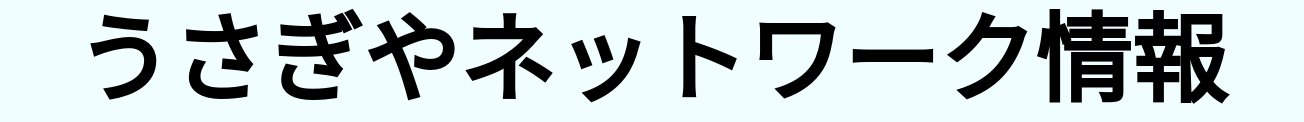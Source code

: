 <mxfile version="21.7.5" type="device" pages="11">
  <diagram id="nZnQqyfa8BK5mpTW1zpi" name="【タイトル】">
    <mxGraphModel dx="1434" dy="836" grid="0" gridSize="10" guides="1" tooltips="1" connect="1" arrows="1" fold="1" page="1" pageScale="1" pageWidth="1654" pageHeight="1169" background="#F0FEFF" math="0" shadow="0">
      <root>
        <mxCell id="0" />
        <mxCell id="1" parent="0" />
        <mxCell id="yOD7umVcW9ysxc53NVaC-1" value="&lt;b style=&quot;&quot;&gt;&lt;font style=&quot;font-size: 48px;&quot;&gt;うさぎやネットワーク情報&lt;/font&gt;&lt;/b&gt;" style="rounded=0;whiteSpace=wrap;html=1;dashed=1;dashPattern=1 2;strokeColor=none;fillColor=none;" parent="1" vertex="1">
          <mxGeometry x="501" y="554" width="651" height="60" as="geometry" />
        </mxCell>
      </root>
    </mxGraphModel>
  </diagram>
  <diagram name="【タイトル】構成図" id="m8bnC0-_GVyZE9ZZJkzJ">
    <mxGraphModel dx="2108" dy="1137" grid="0" gridSize="10" guides="1" tooltips="1" connect="1" arrows="1" fold="1" page="1" pageScale="1" pageWidth="1654" pageHeight="1169" background="#F0FEFF" math="0" shadow="0">
      <root>
        <mxCell id="3UogxYIN3agJ5LG-e5L7-0" />
        <mxCell id="3UogxYIN3agJ5LG-e5L7-1" parent="3UogxYIN3agJ5LG-e5L7-0" />
        <mxCell id="3UogxYIN3agJ5LG-e5L7-2" value="&lt;span style=&quot;font-size: 48px;&quot;&gt;&lt;b&gt;&lt;font color=&quot;#7ea6e0&quot;&gt;～ネットワーク構成図／機器情報～&lt;/font&gt;&lt;br&gt;&lt;/b&gt;&lt;/span&gt;" style="rounded=0;whiteSpace=wrap;html=1;dashed=1;dashPattern=1 2;strokeColor=none;fillColor=#F0FEFF;" parent="3UogxYIN3agJ5LG-e5L7-1" vertex="1">
          <mxGeometry x="427" y="555" width="800.54" height="60" as="geometry" />
        </mxCell>
      </root>
    </mxGraphModel>
  </diagram>
  <diagram id="KlRcsmVk2uedUrL9qZEp" name="ネットワーク構成図">
    <mxGraphModel dx="1034" dy="710" grid="0" gridSize="10" guides="1" tooltips="1" connect="1" arrows="1" fold="1" page="1" pageScale="1" pageWidth="1654" pageHeight="1169" background="none" math="0" shadow="0">
      <root>
        <mxCell id="0" />
        <mxCell id="nmfrbgwkhF0ShByylipw-3" value="機器配置個所" style="" parent="0" />
        <mxCell id="nmfrbgwkhF0ShByylipw-5" value="総務フロア" style="whiteSpace=wrap;html=1;shape=mxgraph.basic.oval_callout;fillColor=#ffffff;fontColor=#660000;strokeColor=#432D57;fontStyle=1;dashed=1;" parent="nmfrbgwkhF0ShByylipw-3" vertex="1">
          <mxGeometry x="254" y="313" width="100" height="60" as="geometry" />
        </mxCell>
        <mxCell id="nmfrbgwkhF0ShByylipw-7" value="総務フロア" style="whiteSpace=wrap;html=1;shape=mxgraph.basic.oval_callout;fillColor=#ffffff;fontColor=#660000;strokeColor=#432D57;fontStyle=1;dashed=1;" parent="nmfrbgwkhF0ShByylipw-3" vertex="1">
          <mxGeometry x="249" y="625" width="100" height="60" as="geometry" />
        </mxCell>
        <mxCell id="nmfrbgwkhF0ShByylipw-8" value="総務フロア" style="whiteSpace=wrap;html=1;shape=mxgraph.basic.oval_callout;fillColor=#ffffff;fontColor=#660000;strokeColor=#432D57;fontStyle=1;dashed=1;" parent="nmfrbgwkhF0ShByylipw-3" vertex="1">
          <mxGeometry x="1010" y="627" width="100" height="60" as="geometry" />
        </mxCell>
        <mxCell id="nmfrbgwkhF0ShByylipw-9" value="システム&lt;br&gt;フロア" style="whiteSpace=wrap;html=1;shape=mxgraph.basic.oval_callout;fillColor=#ffffff;fontColor=#660000;strokeColor=#432D57;fontStyle=1;dashed=1;" parent="nmfrbgwkhF0ShByylipw-3" vertex="1">
          <mxGeometry x="503" y="625" width="100" height="60" as="geometry" />
        </mxCell>
        <mxCell id="nmfrbgwkhF0ShByylipw-10" value="システム&lt;br&gt;フロア" style="whiteSpace=wrap;html=1;shape=mxgraph.basic.oval_callout;fillColor=#ffffff;fontColor=#660000;strokeColor=#432D57;fontStyle=1;dashed=1;" parent="nmfrbgwkhF0ShByylipw-3" vertex="1">
          <mxGeometry x="1300" y="625" width="100" height="60" as="geometry" />
        </mxCell>
        <mxCell id="4qZGhzECeCz23Pql6lln-11" value="システム&lt;br&gt;フロア" style="whiteSpace=wrap;html=1;shape=mxgraph.basic.oval_callout;fillColor=#ffffff;fontColor=#660000;strokeColor=#432D57;fontStyle=1;dashed=1;" parent="nmfrbgwkhF0ShByylipw-3" vertex="1">
          <mxGeometry x="752" y="625" width="100" height="60" as="geometry" />
        </mxCell>
        <mxCell id="4qZGhzECeCz23Pql6lln-12" style="edgeStyle=orthogonalEdgeStyle;rounded=0;orthogonalLoop=1;jettySize=auto;html=1;endArrow=none;endFill=0;" parent="nmfrbgwkhF0ShByylipw-3" source="4qZGhzECeCz23Pql6lln-13" target="4qZGhzECeCz23Pql6lln-16" edge="1">
          <mxGeometry relative="1" as="geometry" />
        </mxCell>
        <mxCell id="4qZGhzECeCz23Pql6lln-13" value="Router&lt;br&gt;&lt;br style=&quot;border-color: var(--border-color);&quot;&gt;GOGG_NET" style="rounded=1;whiteSpace=wrap;html=1;fillColor=#E8FEFF;shadow=1;" parent="nmfrbgwkhF0ShByylipw-3" vertex="1">
          <mxGeometry x="638.38" y="628" width="105.25" height="98" as="geometry" />
        </mxCell>
        <mxCell id="4qZGhzECeCz23Pql6lln-14" value="&lt;span style=&quot;font-size: 9pt; color: black; vertical-align: baseline;&quot;&gt;&lt;font face=&quot;Verdana&quot;&gt;192.168.11.7&lt;/font&gt;&lt;/span&gt;／24" style="text;whiteSpace=wrap;html=1;fillColor=none;strokeColor=none;rounded=1;perimeterSpacing=0;align=center;verticalAlign=middle;" parent="nmfrbgwkhF0ShByylipw-3" vertex="1">
          <mxGeometry x="696.38" y="601" width="115" height="28" as="geometry" />
        </mxCell>
        <mxCell id="4qZGhzECeCz23Pql6lln-15" style="edgeStyle=orthogonalEdgeStyle;rounded=0;orthogonalLoop=1;jettySize=auto;html=1;endArrow=none;endFill=0;" parent="nmfrbgwkhF0ShByylipw-3" source="4qZGhzECeCz23Pql6lln-16" target="4qZGhzECeCz23Pql6lln-21" edge="1">
          <mxGeometry relative="1" as="geometry">
            <mxPoint x="691" y="926" as="targetPoint" />
          </mxGeometry>
        </mxCell>
        <mxCell id="4qZGhzECeCz23Pql6lln-16" value="switch" style="rounded=1;whiteSpace=wrap;html=1;fillColor=#CFFFCC;shadow=1;" parent="nmfrbgwkhF0ShByylipw-3" vertex="1">
          <mxGeometry x="661.0" y="809" width="60" height="57" as="geometry" />
        </mxCell>
        <mxCell id="4qZGhzECeCz23Pql6lln-18" value="本社案件&lt;br&gt;無線接続向け" style="rounded=1;whiteSpace=wrap;html=1;strokeColor=#ababab;fillColor=#F5F5F5;arcSize=0;dashed=1;" parent="nmfrbgwkhF0ShByylipw-3" vertex="1">
          <mxGeometry x="631" y="1006" width="120" height="70" as="geometry" />
        </mxCell>
        <mxCell id="4qZGhzECeCz23Pql6lln-19" value="&lt;span style=&quot;font-size: 9pt; vertical-align: baseline;&quot;&gt;&lt;font style=&quot;&quot; face=&quot;Verdana&quot;&gt;192.168.&lt;font color=&quot;#ff0808&quot;&gt;1&lt;/font&gt;.1&lt;/font&gt;&lt;/span&gt;／24" style="text;whiteSpace=wrap;html=1;fillColor=none;strokeColor=none;rounded=1;perimeterSpacing=0;align=center;verticalAlign=middle;" parent="nmfrbgwkhF0ShByylipw-3" vertex="1">
          <mxGeometry x="687.38" y="736" width="133" height="28" as="geometry" />
        </mxCell>
        <mxCell id="4qZGhzECeCz23Pql6lln-20" value="&lt;span style=&quot;font-size: 9pt; vertical-align: baseline;&quot;&gt;&lt;font style=&quot;&quot; face=&quot;Verdana&quot;&gt;192.168.&lt;font color=&quot;#ff0808&quot;&gt;1&lt;/font&gt;.＊&lt;/font&gt;&lt;/span&gt;／24" style="text;whiteSpace=wrap;html=1;fillColor=none;strokeColor=none;rounded=1;perimeterSpacing=0;align=center;verticalAlign=middle;" parent="nmfrbgwkhF0ShByylipw-3" vertex="1">
          <mxGeometry x="690" y="898" width="135" height="28" as="geometry" />
        </mxCell>
        <mxCell id="4qZGhzECeCz23Pql6lln-21" value="" style="shape=mxgraph.cisco.computers_and_peripherals.terminal;html=1;pointerEvents=1;dashed=0;fillColor=#036897;strokeColor=#ffffff;strokeWidth=2;verticalLabelPosition=bottom;verticalAlign=top;align=center;outlineConnect=0;shadow=1;" parent="nmfrbgwkhF0ShByylipw-3" vertex="1">
          <mxGeometry x="651.31" y="924" width="79.38" height="65.5" as="geometry" />
        </mxCell>
        <mxCell id="4qZGhzECeCz23Pql6lln-22" style="edgeStyle=orthogonalEdgeStyle;rounded=0;orthogonalLoop=1;jettySize=auto;html=1;endArrow=none;endFill=0;" parent="nmfrbgwkhF0ShByylipw-3" edge="1">
          <mxGeometry relative="1" as="geometry">
            <mxPoint x="193" y="567" as="targetPoint" />
            <mxPoint x="690" y="628" as="sourcePoint" />
            <Array as="points">
              <mxPoint x="689.99" y="564" />
            </Array>
          </mxGeometry>
        </mxCell>
        <mxCell id="1" value="ネットワーク配置図" style="" parent="0" />
        <mxCell id="1BUxIJ2rTuqWOybAb3nP-4" style="edgeStyle=orthogonalEdgeStyle;rounded=0;orthogonalLoop=1;jettySize=auto;html=1;entryX=0.5;entryY=1;entryDx=0;entryDy=0;endArrow=none;endFill=0;" parent="1" source="9xwZKjR2LWPpIIxIKV_o-1" target="1BUxIJ2rTuqWOybAb3nP-1" edge="1">
          <mxGeometry relative="1" as="geometry" />
        </mxCell>
        <mxCell id="9xwZKjR2LWPpIIxIKV_o-1" value="Router&lt;br style=&quot;border-color: var(--border-color);&quot;&gt;&lt;br&gt;YAMAHA&lt;br&gt;NVR500" style="rounded=1;whiteSpace=wrap;html=1;fillColor=#E8FEFF;shadow=1;" parent="1" vertex="1">
          <mxGeometry x="140" y="318" width="105.25" height="98" as="geometry" />
        </mxCell>
        <mxCell id="1BUxIJ2rTuqWOybAb3nP-1" value="" style="image;aspect=fixed;perimeter=ellipsePerimeter;html=1;align=center;shadow=0;dashed=0;spacingTop=3;image=img/lib/active_directory/internet_cloud.svg;" parent="1" vertex="1">
          <mxGeometry x="108.78" y="142" width="167.68" height="105.64" as="geometry" />
        </mxCell>
        <mxCell id="1BUxIJ2rTuqWOybAb3nP-3" value="&lt;span style=&quot;font-size: 9pt; color: black; vertical-align: baseline;&quot;&gt;&lt;font face=&quot;Verdana&quot;&gt;123.220.252.143&lt;/font&gt;&lt;/span&gt;" style="text;whiteSpace=wrap;html=1;fillColor=none;strokeColor=none;rounded=1;perimeterSpacing=0;align=center;verticalAlign=middle;" parent="1" vertex="1">
          <mxGeometry x="194" y="290" width="115" height="28" as="geometry" />
        </mxCell>
        <mxCell id="KMp59yZOzUuIcrv0XD4f-4" style="edgeStyle=orthogonalEdgeStyle;rounded=0;orthogonalLoop=1;jettySize=auto;html=1;entryX=0.5;entryY=1;entryDx=0;entryDy=0;endArrow=none;endFill=0;" parent="1" source="KMp59yZOzUuIcrv0XD4f-1" target="9xwZKjR2LWPpIIxIKV_o-1" edge="1">
          <mxGeometry relative="1" as="geometry" />
        </mxCell>
        <mxCell id="KMp59yZOzUuIcrv0XD4f-1" value="switch" style="rounded=1;whiteSpace=wrap;html=1;fillColor=#CFFFCC;shadow=1;" parent="1" vertex="1">
          <mxGeometry x="162.63" y="474" width="60" height="57" as="geometry" />
        </mxCell>
        <mxCell id="KMp59yZOzUuIcrv0XD4f-3" value="&lt;span style=&quot;font-size: 9pt; color: black; vertical-align: baseline;&quot;&gt;&lt;font face=&quot;Verdana&quot;&gt;192.168.11.1／24&lt;/font&gt;&lt;/span&gt;" style="text;whiteSpace=wrap;html=1;fillColor=none;strokeColor=none;rounded=1;perimeterSpacing=0;align=center;verticalAlign=middle;" parent="1" vertex="1">
          <mxGeometry x="194" y="424" width="115" height="28" as="geometry" />
        </mxCell>
        <mxCell id="y6NP4ie1jsGtpThXWn4a-1" style="edgeStyle=orthogonalEdgeStyle;rounded=0;orthogonalLoop=1;jettySize=auto;html=1;entryX=0.5;entryY=1;entryDx=0;entryDy=0;startArrow=none;startFill=0;endArrow=none;endFill=0;" parent="1" source="KMp59yZOzUuIcrv0XD4f-5" target="KMp59yZOzUuIcrv0XD4f-1" edge="1">
          <mxGeometry relative="1" as="geometry" />
        </mxCell>
        <mxCell id="KMp59yZOzUuIcrv0XD4f-5" value="Router&lt;br&gt;&lt;br style=&quot;border-color: var(--border-color);&quot;&gt;DEGWIN_NET" style="rounded=1;whiteSpace=wrap;html=1;fillColor=#E8FEFF;shadow=1;" parent="1" vertex="1">
          <mxGeometry x="140" y="628" width="105.25" height="98" as="geometry" />
        </mxCell>
        <mxCell id="y6NP4ie1jsGtpThXWn4a-2" value="&lt;span style=&quot;font-size: 9pt; color: black; vertical-align: baseline;&quot;&gt;&lt;font face=&quot;Verdana&quot;&gt;192.168.11.2&lt;/font&gt;&lt;/span&gt;／24" style="text;whiteSpace=wrap;html=1;fillColor=none;strokeColor=none;rounded=1;perimeterSpacing=0;align=center;verticalAlign=middle;" parent="1" vertex="1">
          <mxGeometry x="194" y="600" width="115" height="28" as="geometry" />
        </mxCell>
        <mxCell id="y6NP4ie1jsGtpThXWn4a-26" style="edgeStyle=orthogonalEdgeStyle;rounded=0;orthogonalLoop=1;jettySize=auto;html=1;endArrow=none;endFill=0;" parent="1" source="y6NP4ie1jsGtpThXWn4a-3" target="y6NP4ie1jsGtpThXWn4a-25" edge="1">
          <mxGeometry relative="1" as="geometry" />
        </mxCell>
        <mxCell id="w5agX83P2Z7wOMzvSA8g-6" style="edgeStyle=orthogonalEdgeStyle;rounded=0;orthogonalLoop=1;jettySize=auto;html=1;endArrow=none;endFill=0;exitX=0.5;exitY=0;exitDx=0;exitDy=0;" parent="1" source="y6NP4ie1jsGtpThXWn4a-3" edge="1">
          <mxGeometry relative="1" as="geometry">
            <mxPoint x="192" y="564" as="targetPoint" />
            <mxPoint x="445" y="635" as="sourcePoint" />
            <Array as="points">
              <mxPoint x="442" y="564" />
            </Array>
          </mxGeometry>
        </mxCell>
        <mxCell id="y6NP4ie1jsGtpThXWn4a-3" value="Router&lt;br&gt;&lt;br style=&quot;border-color: var(--border-color);&quot;&gt;DOM_NET" style="rounded=1;whiteSpace=wrap;html=1;fillColor=#E8FEFF;shadow=1;" parent="1" vertex="1">
          <mxGeometry x="389.38" y="628" width="105.25" height="98" as="geometry" />
        </mxCell>
        <mxCell id="y6NP4ie1jsGtpThXWn4a-6" value="&lt;span style=&quot;font-size: 9pt; color: black; vertical-align: baseline;&quot;&gt;&lt;font face=&quot;Verdana&quot;&gt;192.168.11.5&lt;/font&gt;&lt;/span&gt;／24" style="text;whiteSpace=wrap;html=1;fillColor=none;strokeColor=none;rounded=1;perimeterSpacing=0;align=center;verticalAlign=middle;" parent="1" vertex="1">
          <mxGeometry x="447.38" y="601" width="115" height="28" as="geometry" />
        </mxCell>
        <mxCell id="y6NP4ie1jsGtpThXWn4a-23" style="edgeStyle=orthogonalEdgeStyle;rounded=0;orthogonalLoop=1;jettySize=auto;html=1;endArrow=none;endFill=0;" parent="1" source="y6NP4ie1jsGtpThXWn4a-7" target="y6NP4ie1jsGtpThXWn4a-22" edge="1">
          <mxGeometry relative="1" as="geometry" />
        </mxCell>
        <mxCell id="w5agX83P2Z7wOMzvSA8g-5" style="edgeStyle=orthogonalEdgeStyle;rounded=0;orthogonalLoop=1;jettySize=auto;html=1;endArrow=none;endFill=0;exitX=0.5;exitY=0;exitDx=0;exitDy=0;" parent="1" source="y6NP4ie1jsGtpThXWn4a-7" edge="1">
          <mxGeometry relative="1" as="geometry">
            <mxPoint x="192" y="564" as="targetPoint" />
            <Array as="points">
              <mxPoint x="948" y="564" />
            </Array>
          </mxGeometry>
        </mxCell>
        <mxCell id="y6NP4ie1jsGtpThXWn4a-7" value="Router" style="rounded=1;whiteSpace=wrap;html=1;fillColor=#E8FEFF;shadow=1;" parent="1" vertex="1">
          <mxGeometry x="895" y="628" width="105.25" height="98" as="geometry" />
        </mxCell>
        <mxCell id="y6NP4ie1jsGtpThXWn4a-10" value="&lt;span style=&quot;font-size: 9pt; vertical-align: baseline;&quot;&gt;&lt;font style=&quot;&quot; face=&quot;Verdana&quot;&gt;192.168.11.&lt;font color=&quot;#ff0808&quot;&gt;？&lt;/font&gt;&lt;/font&gt;&lt;/span&gt;／24" style="text;whiteSpace=wrap;html=1;fillColor=none;strokeColor=none;rounded=1;perimeterSpacing=0;align=center;verticalAlign=middle;" parent="1" vertex="1">
          <mxGeometry x="950" y="601" width="132" height="28" as="geometry" />
        </mxCell>
        <mxCell id="y6NP4ie1jsGtpThXWn4a-19" style="edgeStyle=orthogonalEdgeStyle;rounded=0;orthogonalLoop=1;jettySize=auto;html=1;entryX=0.5;entryY=1;entryDx=0;entryDy=0;endArrow=none;endFill=0;" parent="1" source="y6NP4ie1jsGtpThXWn4a-11" target="KMp59yZOzUuIcrv0XD4f-5" edge="1">
          <mxGeometry relative="1" as="geometry" />
        </mxCell>
        <mxCell id="y6NP4ie1jsGtpThXWn4a-28" style="edgeStyle=orthogonalEdgeStyle;rounded=0;orthogonalLoop=1;jettySize=auto;html=1;entryX=0.5;entryY=0;entryDx=0;entryDy=0;entryPerimeter=0;endArrow=none;endFill=0;" parent="1" source="y6NP4ie1jsGtpThXWn4a-11" target="y6NP4ie1jsGtpThXWn4a-27" edge="1">
          <mxGeometry relative="1" as="geometry" />
        </mxCell>
        <mxCell id="y6NP4ie1jsGtpThXWn4a-11" value="switch" style="rounded=1;whiteSpace=wrap;html=1;fillColor=#CFFFCC;shadow=1;" parent="1" vertex="1">
          <mxGeometry x="162.62" y="809" width="60" height="57" as="geometry" />
        </mxCell>
        <mxCell id="y6NP4ie1jsGtpThXWn4a-20" value="&lt;span style=&quot;font-size: 9pt; color: black; vertical-align: baseline;&quot;&gt;&lt;font face=&quot;Verdana&quot;&gt;192.168.129.1&lt;/font&gt;&lt;/span&gt;／24" style="text;whiteSpace=wrap;html=1;fillColor=none;strokeColor=none;rounded=1;perimeterSpacing=0;align=center;verticalAlign=middle;" parent="1" vertex="1">
          <mxGeometry x="187" y="736" width="135" height="28" as="geometry" />
        </mxCell>
        <mxCell id="y6NP4ie1jsGtpThXWn4a-21" value="本社社員&lt;br&gt;作業用PC" style="rounded=1;whiteSpace=wrap;html=1;strokeColor=#ababab;fillColor=#F5F5F5;arcSize=0;dashed=1;" parent="1" vertex="1">
          <mxGeometry x="134.52" y="1006" width="120" height="70" as="geometry" />
        </mxCell>
        <mxCell id="y6NP4ie1jsGtpThXWn4a-22" value="" style="shape=mxgraph.signs.travel.stairs;html=1;pointerEvents=1;fillColor=#000000;strokeColor=none;verticalLabelPosition=bottom;verticalAlign=top;align=center;shadow=1;" parent="1" vertex="1">
          <mxGeometry x="906.94" y="916" width="81.37" height="61.5" as="geometry" />
        </mxCell>
        <mxCell id="y6NP4ie1jsGtpThXWn4a-24" value="８F" style="rounded=1;whiteSpace=wrap;html=1;strokeColor=#ababab;fillColor=#F5F5F5;arcSize=0;dashed=1;" parent="1" vertex="1">
          <mxGeometry x="895" y="1006" width="120" height="70" as="geometry" />
        </mxCell>
        <mxCell id="y6NP4ie1jsGtpThXWn4a-30" style="edgeStyle=orthogonalEdgeStyle;rounded=0;orthogonalLoop=1;jettySize=auto;html=1;endArrow=none;endFill=0;" parent="1" source="y6NP4ie1jsGtpThXWn4a-25" target="y6NP4ie1jsGtpThXWn4a-29" edge="1">
          <mxGeometry relative="1" as="geometry" />
        </mxCell>
        <mxCell id="y6NP4ie1jsGtpThXWn4a-25" value="switch" style="rounded=1;whiteSpace=wrap;html=1;fillColor=#CFFFCC;shadow=1;" parent="1" vertex="1">
          <mxGeometry x="412.0" y="809" width="60" height="57" as="geometry" />
        </mxCell>
        <mxCell id="y6NP4ie1jsGtpThXWn4a-27" value="" style="shape=mxgraph.cisco.computers_and_peripherals.terminal;html=1;pointerEvents=1;dashed=0;fillColor=#036897;strokeColor=#ffffff;strokeWidth=2;verticalLabelPosition=bottom;verticalAlign=top;align=center;outlineConnect=0;shadow=1;" parent="1" vertex="1">
          <mxGeometry x="152.93" y="926" width="79.38" height="65.5" as="geometry" />
        </mxCell>
        <mxCell id="y6NP4ie1jsGtpThXWn4a-29" value="" style="shape=mxgraph.cisco.computers_and_peripherals.laptop;html=1;pointerEvents=1;dashed=0;fillColor=#036897;strokeColor=#ffffff;strokeWidth=2;verticalLabelPosition=bottom;verticalAlign=top;align=center;outlineConnect=0;shadow=1;" parent="1" vertex="1">
          <mxGeometry x="397.01" y="926" width="90" height="61" as="geometry" />
        </mxCell>
        <mxCell id="y6NP4ie1jsGtpThXWn4a-31" value="PC初期設定用" style="rounded=1;whiteSpace=wrap;html=1;strokeColor=#ababab;fillColor=#F5F5F5;arcSize=0;dashed=1;" parent="1" vertex="1">
          <mxGeometry x="382" y="1006" width="120" height="70" as="geometry" />
        </mxCell>
        <mxCell id="5nTyF22N7G9lY-YG46lD-1" value="&lt;span style=&quot;font-size: 9pt; vertical-align: baseline;&quot;&gt;&lt;font style=&quot;&quot; face=&quot;Verdana&quot;&gt;192.168.&lt;font color=&quot;#ff0f0f&quot;&gt;?.？&lt;/font&gt;&lt;/font&gt;&lt;/span&gt;／24" style="text;whiteSpace=wrap;html=1;fillColor=none;strokeColor=none;rounded=1;perimeterSpacing=0;align=center;verticalAlign=middle;" parent="1" vertex="1">
          <mxGeometry x="950" y="736" width="122" height="28" as="geometry" />
        </mxCell>
        <mxCell id="5nTyF22N7G9lY-YG46lD-2" value="&lt;span style=&quot;font-size: 9pt; color: black; vertical-align: baseline;&quot;&gt;&lt;font face=&quot;Verdana&quot;&gt;192.168.132.1&lt;/font&gt;&lt;/span&gt;／24" style="text;whiteSpace=wrap;html=1;fillColor=none;strokeColor=none;rounded=1;perimeterSpacing=0;align=center;verticalAlign=middle;" parent="1" vertex="1">
          <mxGeometry x="438.38" y="736" width="133" height="28" as="geometry" />
        </mxCell>
        <mxCell id="w5agX83P2Z7wOMzvSA8g-4" style="edgeStyle=orthogonalEdgeStyle;rounded=0;orthogonalLoop=1;jettySize=auto;html=1;endArrow=none;endFill=0;exitX=0.5;exitY=0;exitDx=0;exitDy=0;exitPerimeter=0;" parent="1" source="w5agX83P2Z7wOMzvSA8g-1" edge="1">
          <mxGeometry relative="1" as="geometry">
            <mxPoint x="192" y="564" as="targetPoint" />
            <mxPoint x="852" y="641" as="sourcePoint" />
            <Array as="points">
              <mxPoint x="1233" y="637" />
              <mxPoint x="1233" y="564" />
            </Array>
          </mxGeometry>
        </mxCell>
        <mxCell id="w5agX83P2Z7wOMzvSA8g-1" value="" style="shape=mxgraph.cisco.computers_and_peripherals.printer;html=1;pointerEvents=1;dashed=0;fillColor=#ede3e3;strokeColor=#666666;strokeWidth=2;verticalLabelPosition=bottom;verticalAlign=top;align=center;outlineConnect=0;fontColor=#333333;shadow=1;" parent="1" vertex="1">
          <mxGeometry x="1165" y="637" width="140" height="80" as="geometry" />
        </mxCell>
        <mxCell id="nmfrbgwkhF0ShByylipw-1" value="&lt;span style=&quot;font-size: 9pt; color: black; vertical-align: baseline;&quot;&gt;&lt;font face=&quot;Verdana&quot;&gt;192.168.11.205&lt;/font&gt;&lt;/span&gt;／24" style="text;whiteSpace=wrap;html=1;fillColor=none;strokeColor=none;rounded=1;perimeterSpacing=0;align=center;verticalAlign=middle;" parent="1" vertex="1">
          <mxGeometry x="1239" y="601" width="140" height="28" as="geometry" />
        </mxCell>
        <mxCell id="nmfrbgwkhF0ShByylipw-2" value="プリンタ" style="rounded=1;whiteSpace=wrap;html=1;strokeColor=#ababab;fillColor=#F5F5F5;arcSize=0;dashed=1;" parent="1" vertex="1">
          <mxGeometry x="1165" y="1006" width="120" height="70" as="geometry" />
        </mxCell>
        <mxCell id="VyY0NN6uvqYZ61jCAzN4-1" value="&lt;span style=&quot;font-size: 9pt; color: black; vertical-align: baseline;&quot;&gt;&lt;font face=&quot;Verdana&quot;&gt;192.168.129.＊&lt;/font&gt;&lt;/span&gt;／24" style="text;whiteSpace=wrap;html=1;fillColor=none;strokeColor=none;rounded=1;perimeterSpacing=0;align=center;verticalAlign=middle;" parent="1" vertex="1">
          <mxGeometry x="191" y="898" width="135" height="28" as="geometry" />
        </mxCell>
        <mxCell id="VyY0NN6uvqYZ61jCAzN4-2" value="&lt;span style=&quot;font-size: 9pt; color: black; vertical-align: baseline;&quot;&gt;&lt;font face=&quot;Verdana&quot;&gt;192.168.132.＊&lt;/font&gt;&lt;/span&gt;／24" style="text;whiteSpace=wrap;html=1;fillColor=none;strokeColor=none;rounded=1;perimeterSpacing=0;align=center;verticalAlign=middle;" parent="1" vertex="1">
          <mxGeometry x="441" y="898" width="135" height="28" as="geometry" />
        </mxCell>
        <mxCell id="b-s1DkXiBMH1xUvTZdXM-1" value="&lt;span style=&quot;font-size: 18px;&quot;&gt;&lt;b&gt;ネットワーク構成図&lt;/b&gt;&lt;/span&gt;" style="rounded=0;whiteSpace=wrap;html=1;dashed=1;dashPattern=1 2;" parent="1" vertex="1">
          <mxGeometry x="99" y="40" width="288.54" height="60" as="geometry" />
        </mxCell>
      </root>
    </mxGraphModel>
  </diagram>
  <diagram id="rkmiJYXKsUWbX1Mo7ie9" name="機器情報">
    <mxGraphModel dx="1034" dy="710" grid="0" gridSize="10" guides="1" tooltips="1" connect="1" arrows="1" fold="1" page="1" pageScale="1" pageWidth="1654" pageHeight="1169" math="0" shadow="0">
      <root>
        <mxCell id="0" />
        <mxCell id="1" parent="0" />
        <mxCell id="7PI3EQoXL9NS0xeZwasf-1" value="" style="childLayout=tableLayout;recursiveResize=0;shadow=0;fillColor=#FFFFFF;movable=0;resizable=0;rotatable=0;deletable=0;editable=0;locked=1;connectable=0;" parent="1" vertex="1">
          <mxGeometry x="62" y="158" width="1421" height="120" as="geometry" />
        </mxCell>
        <mxCell id="7PI3EQoXL9NS0xeZwasf-2" value="" style="shape=tableRow;horizontal=0;startSize=0;swimlaneHead=0;swimlaneBody=0;top=0;left=0;bottom=0;right=0;dropTarget=0;collapsible=0;recursiveResize=0;expand=0;fontStyle=0;fillColor=none;strokeColor=inherit;movable=0;resizable=0;rotatable=0;deletable=0;editable=0;locked=1;connectable=0;" parent="7PI3EQoXL9NS0xeZwasf-1" vertex="1">
          <mxGeometry width="1421" height="40" as="geometry" />
        </mxCell>
        <mxCell id="Ws8tRkJLx7IndTy_VfL5-4" value="配置フロア" style="connectable=0;recursiveResize=0;strokeColor=inherit;fillColor=#E6E6E6;align=center;whiteSpace=wrap;html=1;movable=0;resizable=0;rotatable=0;deletable=0;editable=0;locked=1;rowspan=2;colspan=1;" parent="7PI3EQoXL9NS0xeZwasf-2" vertex="1">
          <mxGeometry width="120" height="70" as="geometry">
            <mxRectangle width="120" height="40" as="alternateBounds" />
          </mxGeometry>
        </mxCell>
        <mxCell id="Ws8tRkJLx7IndTy_VfL5-79" value="機器" style="connectable=0;recursiveResize=0;strokeColor=inherit;fillColor=#E6E6E6;align=center;whiteSpace=wrap;html=1;movable=0;resizable=0;rotatable=0;deletable=0;editable=0;locked=1;rowspan=2;colspan=1;" parent="7PI3EQoXL9NS0xeZwasf-2" vertex="1">
          <mxGeometry x="120" width="120" height="70" as="geometry">
            <mxRectangle width="120" height="40" as="alternateBounds" />
          </mxGeometry>
        </mxCell>
        <mxCell id="7PI3EQoXL9NS0xeZwasf-3" value="機種名" style="connectable=0;recursiveResize=0;strokeColor=inherit;fillColor=#E6E6E6;align=center;whiteSpace=wrap;html=1;movable=0;resizable=0;rotatable=0;deletable=0;editable=0;locked=1;rowspan=2;colspan=1;" parent="7PI3EQoXL9NS0xeZwasf-2" vertex="1">
          <mxGeometry x="240" width="130" height="70" as="geometry">
            <mxRectangle width="130" height="40" as="alternateBounds" />
          </mxGeometry>
        </mxCell>
        <mxCell id="7PI3EQoXL9NS0xeZwasf-4" value="WAN IF" style="connectable=0;recursiveResize=0;strokeColor=inherit;fillColor=#E6E6E6;align=center;whiteSpace=wrap;html=1;movable=0;resizable=0;rotatable=0;deletable=0;editable=0;locked=1;rowspan=2;colspan=1;" parent="7PI3EQoXL9NS0xeZwasf-2" vertex="1">
          <mxGeometry x="370" width="101" height="70" as="geometry">
            <mxRectangle width="101" height="40" as="alternateBounds" />
          </mxGeometry>
        </mxCell>
        <mxCell id="7PI3EQoXL9NS0xeZwasf-5" value="LAN IF" style="connectable=0;recursiveResize=0;strokeColor=inherit;fillColor=#E6E6E6;align=center;whiteSpace=wrap;html=1;movable=0;resizable=0;rotatable=0;deletable=0;editable=0;locked=1;rowspan=2;colspan=1;" parent="7PI3EQoXL9NS0xeZwasf-2" vertex="1">
          <mxGeometry x="471" width="99" height="70" as="geometry">
            <mxRectangle width="99" height="40" as="alternateBounds" />
          </mxGeometry>
        </mxCell>
        <mxCell id="GEl70WELrQ8_nkn7_hbG-39" value="PPPoEアカウント" style="connectable=0;recursiveResize=0;strokeColor=inherit;fillColor=#E6E6E6;align=center;whiteSpace=wrap;html=1;rowspan=1;colspan=2;movable=0;resizable=0;rotatable=0;deletable=0;editable=0;locked=1;" parent="7PI3EQoXL9NS0xeZwasf-2" vertex="1">
          <mxGeometry x="570" width="420" height="40" as="geometry">
            <mxRectangle width="231" height="40" as="alternateBounds" />
          </mxGeometry>
        </mxCell>
        <mxCell id="2Yeus5IaNS2aszE6kvzr-1" style="connectable=0;recursiveResize=0;strokeColor=inherit;fillColor=none;align=center;whiteSpace=wrap;html=1;" parent="7PI3EQoXL9NS0xeZwasf-2" vertex="1" visible="0">
          <mxGeometry x="801" width="189" height="40" as="geometry">
            <mxRectangle width="189" height="40" as="alternateBounds" />
          </mxGeometry>
        </mxCell>
        <mxCell id="2Yeus5IaNS2aszE6kvzr-6" value="管理ユーザ" style="connectable=0;recursiveResize=0;strokeColor=inherit;fillColor=#E6E6E6;align=center;whiteSpace=wrap;html=1;rowspan=1;colspan=2;movable=0;resizable=0;rotatable=0;deletable=0;editable=0;locked=1;" parent="7PI3EQoXL9NS0xeZwasf-2" vertex="1">
          <mxGeometry x="990" width="431" height="40" as="geometry">
            <mxRectangle width="270" height="40" as="alternateBounds" />
          </mxGeometry>
        </mxCell>
        <mxCell id="2Yeus5IaNS2aszE6kvzr-9" style="connectable=0;recursiveResize=0;strokeColor=inherit;fillColor=#FFFFFF;align=center;whiteSpace=wrap;html=1;" parent="7PI3EQoXL9NS0xeZwasf-2" vertex="1" visible="0">
          <mxGeometry x="1260" width="161" height="40" as="geometry">
            <mxRectangle width="161" height="40" as="alternateBounds" />
          </mxGeometry>
        </mxCell>
        <mxCell id="7PI3EQoXL9NS0xeZwasf-6" style="shape=tableRow;horizontal=0;startSize=0;swimlaneHead=0;swimlaneBody=0;top=0;left=0;bottom=0;right=0;dropTarget=0;collapsible=0;recursiveResize=0;expand=0;fontStyle=0;fillColor=none;strokeColor=inherit;movable=0;resizable=0;rotatable=0;deletable=0;editable=0;locked=1;connectable=0;" parent="7PI3EQoXL9NS0xeZwasf-1" vertex="1">
          <mxGeometry y="40" width="1421" height="30" as="geometry" />
        </mxCell>
        <mxCell id="Ws8tRkJLx7IndTy_VfL5-5" style="connectable=1;recursiveResize=0;strokeColor=inherit;fillColor=none;align=center;whiteSpace=wrap;html=1;movable=1;resizable=1;rotatable=1;deletable=1;editable=1;locked=0;" parent="7PI3EQoXL9NS0xeZwasf-6" vertex="1" visible="0">
          <mxGeometry width="120" height="30" as="geometry">
            <mxRectangle width="120" height="30" as="alternateBounds" />
          </mxGeometry>
        </mxCell>
        <mxCell id="Ws8tRkJLx7IndTy_VfL5-80" style="connectable=1;recursiveResize=0;strokeColor=inherit;fillColor=none;align=center;whiteSpace=wrap;html=1;movable=1;resizable=1;rotatable=1;deletable=1;editable=1;locked=0;" parent="7PI3EQoXL9NS0xeZwasf-6" vertex="1" visible="0">
          <mxGeometry x="120" width="120" height="30" as="geometry">
            <mxRectangle width="120" height="30" as="alternateBounds" />
          </mxGeometry>
        </mxCell>
        <mxCell id="7PI3EQoXL9NS0xeZwasf-7" value="" style="connectable=1;recursiveResize=0;strokeColor=inherit;fillColor=none;align=center;whiteSpace=wrap;html=1;movable=1;resizable=1;rotatable=1;deletable=1;editable=1;locked=0;" parent="7PI3EQoXL9NS0xeZwasf-6" vertex="1" visible="0">
          <mxGeometry x="240" width="130" height="30" as="geometry">
            <mxRectangle width="130" height="30" as="alternateBounds" />
          </mxGeometry>
        </mxCell>
        <mxCell id="7PI3EQoXL9NS0xeZwasf-8" value="" style="connectable=1;recursiveResize=0;strokeColor=inherit;fillColor=none;align=center;whiteSpace=wrap;html=1;movable=1;resizable=1;rotatable=1;deletable=1;editable=1;locked=0;" parent="7PI3EQoXL9NS0xeZwasf-6" vertex="1" visible="0">
          <mxGeometry x="370" width="101" height="30" as="geometry">
            <mxRectangle width="101" height="30" as="alternateBounds" />
          </mxGeometry>
        </mxCell>
        <mxCell id="7PI3EQoXL9NS0xeZwasf-9" value="" style="connectable=1;recursiveResize=0;strokeColor=inherit;fillColor=none;align=center;whiteSpace=wrap;html=1;movable=1;resizable=1;rotatable=1;deletable=1;editable=1;locked=0;" parent="7PI3EQoXL9NS0xeZwasf-6" vertex="1" visible="0">
          <mxGeometry x="471" width="99" height="30" as="geometry">
            <mxRectangle width="99" height="30" as="alternateBounds" />
          </mxGeometry>
        </mxCell>
        <mxCell id="GEl70WELrQ8_nkn7_hbG-40" value="ユーザ" style="connectable=0;recursiveResize=0;strokeColor=inherit;fillColor=#E6E6E6;align=center;whiteSpace=wrap;html=1;movable=0;resizable=0;rotatable=0;deletable=0;editable=0;locked=1;" parent="7PI3EQoXL9NS0xeZwasf-6" vertex="1">
          <mxGeometry x="570" width="231" height="30" as="geometry">
            <mxRectangle width="231" height="30" as="alternateBounds" />
          </mxGeometry>
        </mxCell>
        <mxCell id="2Yeus5IaNS2aszE6kvzr-2" value="パスワード" style="connectable=0;recursiveResize=0;strokeColor=inherit;fillColor=#E6E6E6;align=center;whiteSpace=wrap;html=1;movable=0;resizable=0;rotatable=0;deletable=0;editable=0;locked=1;" parent="7PI3EQoXL9NS0xeZwasf-6" vertex="1">
          <mxGeometry x="801" width="189" height="30" as="geometry">
            <mxRectangle width="189" height="30" as="alternateBounds" />
          </mxGeometry>
        </mxCell>
        <mxCell id="2Yeus5IaNS2aszE6kvzr-7" value="ユーザ" style="connectable=0;recursiveResize=0;strokeColor=inherit;fillColor=#E6E6E6;align=center;whiteSpace=wrap;html=1;movable=0;resizable=0;rotatable=0;deletable=0;editable=0;locked=1;" parent="7PI3EQoXL9NS0xeZwasf-6" vertex="1">
          <mxGeometry x="990" width="270" height="30" as="geometry">
            <mxRectangle width="270" height="30" as="alternateBounds" />
          </mxGeometry>
        </mxCell>
        <mxCell id="2Yeus5IaNS2aszE6kvzr-10" value="パスワード" style="connectable=0;recursiveResize=0;strokeColor=inherit;fillColor=#E6E6E6;align=center;whiteSpace=wrap;html=1;movable=0;resizable=0;rotatable=0;deletable=0;editable=0;locked=1;" parent="7PI3EQoXL9NS0xeZwasf-6" vertex="1">
          <mxGeometry x="1260" width="161" height="30" as="geometry">
            <mxRectangle width="161" height="30" as="alternateBounds" />
          </mxGeometry>
        </mxCell>
        <mxCell id="7PI3EQoXL9NS0xeZwasf-10" style="shape=tableRow;horizontal=0;startSize=0;swimlaneHead=0;swimlaneBody=0;top=0;left=0;bottom=0;right=0;dropTarget=0;collapsible=0;recursiveResize=0;expand=0;fontStyle=0;fillColor=none;strokeColor=inherit;movable=0;resizable=0;rotatable=0;deletable=0;editable=0;locked=1;connectable=0;" parent="7PI3EQoXL9NS0xeZwasf-1" vertex="1">
          <mxGeometry y="70" width="1421" height="50" as="geometry" />
        </mxCell>
        <mxCell id="Ws8tRkJLx7IndTy_VfL5-6" value="総務部" style="connectable=0;recursiveResize=0;strokeColor=inherit;fillColor=none;align=center;whiteSpace=wrap;html=1;movable=0;resizable=0;rotatable=0;deletable=0;editable=0;locked=1;" parent="7PI3EQoXL9NS0xeZwasf-10" vertex="1">
          <mxGeometry width="120" height="50" as="geometry">
            <mxRectangle width="120" height="50" as="alternateBounds" />
          </mxGeometry>
        </mxCell>
        <mxCell id="Ws8tRkJLx7IndTy_VfL5-81" value="ルータ" style="connectable=0;recursiveResize=0;strokeColor=inherit;fillColor=none;align=center;whiteSpace=wrap;html=1;movable=0;resizable=0;rotatable=0;deletable=0;editable=0;locked=1;" parent="7PI3EQoXL9NS0xeZwasf-10" vertex="1">
          <mxGeometry x="120" width="120" height="50" as="geometry">
            <mxRectangle width="120" height="50" as="alternateBounds" />
          </mxGeometry>
        </mxCell>
        <mxCell id="7PI3EQoXL9NS0xeZwasf-11" value="YAMAHA&lt;br&gt;NVR510" style="connectable=0;recursiveResize=0;strokeColor=inherit;fillColor=none;align=center;whiteSpace=wrap;html=1;movable=0;resizable=0;rotatable=0;deletable=0;editable=0;locked=1;" parent="7PI3EQoXL9NS0xeZwasf-10" vertex="1">
          <mxGeometry x="240" width="130" height="50" as="geometry">
            <mxRectangle width="130" height="50" as="alternateBounds" />
          </mxGeometry>
        </mxCell>
        <mxCell id="7PI3EQoXL9NS0xeZwasf-12" value="123.220.252.143" style="connectable=0;recursiveResize=0;strokeColor=inherit;fillColor=none;align=center;whiteSpace=wrap;html=1;movable=0;resizable=0;rotatable=0;deletable=0;editable=0;locked=1;" parent="7PI3EQoXL9NS0xeZwasf-10" vertex="1">
          <mxGeometry x="370" width="101" height="50" as="geometry">
            <mxRectangle width="101" height="50" as="alternateBounds" />
          </mxGeometry>
        </mxCell>
        <mxCell id="7PI3EQoXL9NS0xeZwasf-13" value="&lt;span style=&quot;color: rgb(0, 0, 0); font-family: Helvetica; font-size: 12px; font-style: normal; font-variant-ligatures: normal; font-variant-caps: normal; font-weight: 400; letter-spacing: normal; orphans: 2; text-align: center; text-indent: 0px; text-transform: none; widows: 2; word-spacing: 0px; -webkit-text-stroke-width: 0px; background-color: rgb(251, 251, 251); text-decoration-thickness: initial; text-decoration-style: initial; text-decoration-color: initial; float: none; display: inline !important;&quot;&gt;192.168.11.1&lt;/span&gt;" style="connectable=0;recursiveResize=0;strokeColor=inherit;fillColor=none;align=center;whiteSpace=wrap;html=1;movable=0;resizable=0;rotatable=0;deletable=0;editable=0;locked=1;" parent="7PI3EQoXL9NS0xeZwasf-10" vertex="1">
          <mxGeometry x="471" width="99" height="50" as="geometry">
            <mxRectangle width="99" height="50" as="alternateBounds" />
          </mxGeometry>
        </mxCell>
        <mxCell id="GEl70WELrQ8_nkn7_hbG-41" value="g46f1c0c@fbnf2.ocn.ne.jp" style="connectable=0;recursiveResize=0;strokeColor=inherit;fillColor=none;align=center;whiteSpace=wrap;html=1;movable=0;resizable=0;rotatable=0;deletable=0;editable=0;locked=1;" parent="7PI3EQoXL9NS0xeZwasf-10" vertex="1">
          <mxGeometry x="570" width="231" height="50" as="geometry">
            <mxRectangle width="231" height="50" as="alternateBounds" />
          </mxGeometry>
        </mxCell>
        <mxCell id="2Yeus5IaNS2aszE6kvzr-3" value="wyue33" style="connectable=0;recursiveResize=0;strokeColor=inherit;fillColor=none;align=center;whiteSpace=wrap;html=1;movable=0;resizable=0;rotatable=0;deletable=0;editable=0;locked=1;" parent="7PI3EQoXL9NS0xeZwasf-10" vertex="1">
          <mxGeometry x="801" width="189" height="50" as="geometry">
            <mxRectangle width="189" height="50" as="alternateBounds" />
          </mxGeometry>
        </mxCell>
        <mxCell id="2Yeus5IaNS2aszE6kvzr-8" value="（空白）" style="connectable=0;recursiveResize=0;strokeColor=inherit;fillColor=#FFFFFF;align=center;whiteSpace=wrap;html=1;movable=0;resizable=0;rotatable=0;deletable=0;editable=0;locked=1;" parent="7PI3EQoXL9NS0xeZwasf-10" vertex="1">
          <mxGeometry x="990" width="270" height="50" as="geometry">
            <mxRectangle width="270" height="50" as="alternateBounds" />
          </mxGeometry>
        </mxCell>
        <mxCell id="2Yeus5IaNS2aszE6kvzr-11" value="19590503" style="connectable=0;recursiveResize=0;strokeColor=inherit;fillColor=#FFFFFF;align=center;whiteSpace=wrap;html=1;movable=0;resizable=0;rotatable=0;deletable=0;editable=0;locked=1;" parent="7PI3EQoXL9NS0xeZwasf-10" vertex="1">
          <mxGeometry x="1260" width="161" height="50" as="geometry">
            <mxRectangle width="161" height="50" as="alternateBounds" />
          </mxGeometry>
        </mxCell>
        <mxCell id="2Yeus5IaNS2aszE6kvzr-36" value="" style="childLayout=tableLayout;recursiveResize=0;shadow=0;fillColor=#FFFFFF;movable=0;resizable=0;rotatable=0;deletable=0;editable=0;locked=1;connectable=0;" parent="1" vertex="1">
          <mxGeometry x="63" y="373" width="1000" height="90" as="geometry" />
        </mxCell>
        <mxCell id="2Yeus5IaNS2aszE6kvzr-37" value="" style="shape=tableRow;horizontal=0;startSize=0;swimlaneHead=0;swimlaneBody=0;top=0;left=0;bottom=0;right=0;dropTarget=0;collapsible=0;recursiveResize=0;expand=0;fontStyle=0;fillColor=none;strokeColor=inherit;movable=0;resizable=0;rotatable=0;deletable=0;editable=0;locked=1;connectable=0;" parent="2Yeus5IaNS2aszE6kvzr-36" vertex="1">
          <mxGeometry width="1000" height="40" as="geometry" />
        </mxCell>
        <mxCell id="Ws8tRkJLx7IndTy_VfL5-7" value="配置フロア" style="connectable=0;recursiveResize=0;strokeColor=inherit;fillColor=#E6E6E6;align=center;whiteSpace=wrap;html=1;movable=0;resizable=0;rotatable=0;deletable=0;editable=0;locked=1;" parent="2Yeus5IaNS2aszE6kvzr-37" vertex="1">
          <mxGeometry width="120" height="40" as="geometry">
            <mxRectangle width="120" height="40" as="alternateBounds" />
          </mxGeometry>
        </mxCell>
        <mxCell id="Ws8tRkJLx7IndTy_VfL5-82" value="機器" style="connectable=0;recursiveResize=0;strokeColor=inherit;fillColor=#E6E6E6;align=center;whiteSpace=wrap;html=1;movable=0;resizable=0;rotatable=0;deletable=0;editable=0;locked=1;" parent="2Yeus5IaNS2aszE6kvzr-37" vertex="1">
          <mxGeometry x="120" width="120" height="40" as="geometry">
            <mxRectangle width="120" height="40" as="alternateBounds" />
          </mxGeometry>
        </mxCell>
        <mxCell id="2Yeus5IaNS2aszE6kvzr-38" value="機種名" style="connectable=0;recursiveResize=0;strokeColor=inherit;fillColor=#E6E6E6;align=center;whiteSpace=wrap;html=1;movable=0;resizable=0;rotatable=0;deletable=0;editable=0;locked=1;" parent="2Yeus5IaNS2aszE6kvzr-37" vertex="1">
          <mxGeometry x="240" width="130" height="40" as="geometry">
            <mxRectangle width="130" height="40" as="alternateBounds" />
          </mxGeometry>
        </mxCell>
        <mxCell id="2Yeus5IaNS2aszE6kvzr-39" value="WAN IF" style="connectable=0;recursiveResize=0;strokeColor=inherit;fillColor=#E6E6E6;align=center;whiteSpace=wrap;html=1;movable=0;resizable=0;rotatable=0;deletable=0;editable=0;locked=1;" parent="2Yeus5IaNS2aszE6kvzr-37" vertex="1">
          <mxGeometry x="370" width="100" height="40" as="geometry">
            <mxRectangle width="100" height="40" as="alternateBounds" />
          </mxGeometry>
        </mxCell>
        <mxCell id="2Yeus5IaNS2aszE6kvzr-40" value="LAN IF" style="connectable=0;recursiveResize=0;strokeColor=inherit;fillColor=#E6E6E6;align=center;whiteSpace=wrap;html=1;movable=0;resizable=0;rotatable=0;deletable=0;editable=0;locked=1;" parent="2Yeus5IaNS2aszE6kvzr-37" vertex="1">
          <mxGeometry x="470" width="100" height="40" as="geometry">
            <mxRectangle width="100" height="40" as="alternateBounds" />
          </mxGeometry>
        </mxCell>
        <mxCell id="Ws8tRkJLx7IndTy_VfL5-1" value="WEP_KEY" style="connectable=0;recursiveResize=0;strokeColor=inherit;fillColor=#E6E6E6;align=center;whiteSpace=wrap;html=1;movable=0;resizable=0;rotatable=0;deletable=0;editable=0;locked=1;" parent="2Yeus5IaNS2aszE6kvzr-37" vertex="1">
          <mxGeometry x="570" width="150" height="40" as="geometry">
            <mxRectangle width="150" height="40" as="alternateBounds" />
          </mxGeometry>
        </mxCell>
        <mxCell id="2Yeus5IaNS2aszE6kvzr-41" value="NAME" style="connectable=0;recursiveResize=0;strokeColor=inherit;fillColor=#E6E6E6;align=center;whiteSpace=wrap;html=1;movable=0;resizable=0;rotatable=0;deletable=0;editable=0;locked=1;" parent="2Yeus5IaNS2aszE6kvzr-37" vertex="1">
          <mxGeometry x="720" width="160" height="40" as="geometry">
            <mxRectangle width="160" height="40" as="alternateBounds" />
          </mxGeometry>
        </mxCell>
        <mxCell id="2Yeus5IaNS2aszE6kvzr-42" value="暗号化" style="connectable=0;recursiveResize=0;strokeColor=inherit;fillColor=#E6E6E6;align=center;whiteSpace=wrap;html=1;movable=0;resizable=0;rotatable=0;deletable=0;editable=0;locked=1;" parent="2Yeus5IaNS2aszE6kvzr-37" vertex="1">
          <mxGeometry x="880" width="120" height="40" as="geometry">
            <mxRectangle width="120" height="40" as="alternateBounds" />
          </mxGeometry>
        </mxCell>
        <mxCell id="2Yeus5IaNS2aszE6kvzr-53" style="shape=tableRow;horizontal=0;startSize=0;swimlaneHead=0;swimlaneBody=0;top=0;left=0;bottom=0;right=0;dropTarget=0;collapsible=0;recursiveResize=0;expand=0;fontStyle=0;fillColor=none;strokeColor=inherit;movable=0;resizable=0;rotatable=0;deletable=0;editable=0;locked=1;connectable=0;" parent="2Yeus5IaNS2aszE6kvzr-36" vertex="1">
          <mxGeometry y="40" width="1000" height="50" as="geometry" />
        </mxCell>
        <mxCell id="Ws8tRkJLx7IndTy_VfL5-9" value="総務部" style="connectable=0;recursiveResize=0;strokeColor=inherit;fillColor=none;align=center;whiteSpace=wrap;html=1;movable=0;resizable=0;rotatable=0;deletable=0;editable=0;locked=1;" parent="2Yeus5IaNS2aszE6kvzr-53" vertex="1">
          <mxGeometry width="120" height="50" as="geometry">
            <mxRectangle width="120" height="50" as="alternateBounds" />
          </mxGeometry>
        </mxCell>
        <mxCell id="Ws8tRkJLx7IndTy_VfL5-83" value="ルータ" style="connectable=0;recursiveResize=0;strokeColor=inherit;fillColor=none;align=center;whiteSpace=wrap;html=1;movable=0;resizable=0;rotatable=0;deletable=0;editable=0;locked=1;" parent="2Yeus5IaNS2aszE6kvzr-53" vertex="1">
          <mxGeometry x="120" width="120" height="50" as="geometry">
            <mxRectangle width="120" height="50" as="alternateBounds" />
          </mxGeometry>
        </mxCell>
        <mxCell id="2Yeus5IaNS2aszE6kvzr-54" value="I・O DATA&lt;br&gt;WN-AX1167GR2" style="connectable=0;recursiveResize=0;strokeColor=inherit;fillColor=none;align=center;whiteSpace=wrap;html=1;movable=0;resizable=0;rotatable=0;deletable=0;editable=0;locked=1;" parent="2Yeus5IaNS2aszE6kvzr-53" vertex="1">
          <mxGeometry x="240" width="130" height="50" as="geometry">
            <mxRectangle width="130" height="50" as="alternateBounds" />
          </mxGeometry>
        </mxCell>
        <mxCell id="2Yeus5IaNS2aszE6kvzr-55" value="192.168.11.2/24" style="connectable=0;recursiveResize=0;strokeColor=inherit;fillColor=none;align=center;whiteSpace=wrap;html=1;movable=0;resizable=0;rotatable=0;deletable=0;editable=0;locked=1;" parent="2Yeus5IaNS2aszE6kvzr-53" vertex="1">
          <mxGeometry x="370" width="100" height="50" as="geometry">
            <mxRectangle width="100" height="50" as="alternateBounds" />
          </mxGeometry>
        </mxCell>
        <mxCell id="2Yeus5IaNS2aszE6kvzr-56" value="&lt;span style=&quot;color: rgb(0, 0, 0); font-family: Helvetica; font-size: 12px; font-style: normal; font-variant-ligatures: normal; font-variant-caps: normal; font-weight: 400; letter-spacing: normal; orphans: 2; text-align: center; text-indent: 0px; text-transform: none; widows: 2; word-spacing: 0px; -webkit-text-stroke-width: 0px; background-color: rgb(251, 251, 251); text-decoration-thickness: initial; text-decoration-style: initial; text-decoration-color: initial; float: none; display: inline !important;&quot;&gt;192.168.129.1/24&lt;/span&gt;" style="connectable=0;recursiveResize=0;strokeColor=inherit;fillColor=none;align=center;whiteSpace=wrap;html=1;movable=0;resizable=0;rotatable=0;deletable=0;editable=0;locked=1;" parent="2Yeus5IaNS2aszE6kvzr-53" vertex="1">
          <mxGeometry x="470" width="100" height="50" as="geometry">
            <mxRectangle width="100" height="50" as="alternateBounds" />
          </mxGeometry>
        </mxCell>
        <mxCell id="Ws8tRkJLx7IndTy_VfL5-3" value="ishiiNORIE" style="connectable=0;recursiveResize=0;strokeColor=inherit;fillColor=none;align=center;whiteSpace=wrap;html=1;movable=0;resizable=0;rotatable=0;deletable=0;editable=0;locked=1;" parent="2Yeus5IaNS2aszE6kvzr-53" vertex="1">
          <mxGeometry x="570" width="150" height="50" as="geometry">
            <mxRectangle width="150" height="50" as="alternateBounds" />
          </mxGeometry>
        </mxCell>
        <mxCell id="2Yeus5IaNS2aszE6kvzr-57" value="DEGWIN_NET" style="connectable=0;recursiveResize=0;strokeColor=inherit;fillColor=none;align=center;whiteSpace=wrap;html=1;movable=0;resizable=0;rotatable=0;deletable=0;editable=0;locked=1;" parent="2Yeus5IaNS2aszE6kvzr-53" vertex="1">
          <mxGeometry x="720" width="160" height="50" as="geometry">
            <mxRectangle width="160" height="50" as="alternateBounds" />
          </mxGeometry>
        </mxCell>
        <mxCell id="2Yeus5IaNS2aszE6kvzr-58" value="WPA-PSK-AES" style="connectable=0;recursiveResize=0;strokeColor=inherit;fillColor=none;align=center;whiteSpace=wrap;html=1;movable=0;resizable=0;rotatable=0;deletable=0;editable=0;locked=1;" parent="2Yeus5IaNS2aszE6kvzr-53" vertex="1">
          <mxGeometry x="880" width="120" height="50" as="geometry">
            <mxRectangle width="120" height="50" as="alternateBounds" />
          </mxGeometry>
        </mxCell>
        <mxCell id="Ws8tRkJLx7IndTy_VfL5-51" value="" style="childLayout=tableLayout;recursiveResize=0;shadow=0;fillColor=#FFFFFF;movable=0;resizable=0;rotatable=0;deletable=0;editable=0;locked=1;connectable=0;" parent="1" vertex="1">
          <mxGeometry x="65" y="697" width="590" height="120" as="geometry" />
        </mxCell>
        <mxCell id="Ws8tRkJLx7IndTy_VfL5-52" value="" style="shape=tableRow;horizontal=0;startSize=0;swimlaneHead=0;swimlaneBody=0;top=0;left=0;bottom=0;right=0;dropTarget=0;collapsible=0;recursiveResize=0;expand=0;fontStyle=0;fillColor=none;strokeColor=inherit;movable=0;resizable=0;rotatable=0;deletable=0;editable=0;locked=1;connectable=0;" parent="Ws8tRkJLx7IndTy_VfL5-51" vertex="1">
          <mxGeometry width="590" height="40" as="geometry" />
        </mxCell>
        <mxCell id="Ws8tRkJLx7IndTy_VfL5-53" value="配置フロア" style="connectable=0;recursiveResize=0;strokeColor=inherit;fillColor=#E6E6E6;align=center;whiteSpace=wrap;html=1;movable=0;resizable=0;rotatable=0;deletable=0;editable=0;locked=1;rowspan=2;colspan=1;" parent="Ws8tRkJLx7IndTy_VfL5-52" vertex="1">
          <mxGeometry width="120" height="70" as="geometry">
            <mxRectangle width="120" height="40" as="alternateBounds" />
          </mxGeometry>
        </mxCell>
        <mxCell id="Ws8tRkJLx7IndTy_VfL5-54" value="機器" style="connectable=0;recursiveResize=0;strokeColor=inherit;fillColor=#E6E6E6;align=center;whiteSpace=wrap;html=1;movable=0;resizable=0;rotatable=0;deletable=0;editable=0;locked=1;rowspan=2;colspan=1;" parent="Ws8tRkJLx7IndTy_VfL5-52" vertex="1">
          <mxGeometry x="120" width="120" height="70" as="geometry">
            <mxRectangle width="120" height="40" as="alternateBounds" />
          </mxGeometry>
        </mxCell>
        <mxCell id="Ws8tRkJLx7IndTy_VfL5-56" value="IPアドレス" style="connectable=0;recursiveResize=0;strokeColor=inherit;fillColor=#E6E6E6;align=center;whiteSpace=wrap;html=1;movable=0;resizable=0;rotatable=0;deletable=0;editable=0;locked=1;rowspan=2;colspan=1;" parent="Ws8tRkJLx7IndTy_VfL5-52" vertex="1">
          <mxGeometry x="240" width="130" height="70" as="geometry">
            <mxRectangle width="130" height="40" as="alternateBounds" />
          </mxGeometry>
        </mxCell>
        <mxCell id="Ws8tRkJLx7IndTy_VfL5-57" value="アカウント" style="connectable=0;recursiveResize=0;strokeColor=inherit;fillColor=#E6E6E6;align=center;whiteSpace=wrap;html=1;rowspan=1;colspan=2;movable=0;resizable=0;rotatable=0;deletable=0;editable=0;locked=1;" parent="Ws8tRkJLx7IndTy_VfL5-52" vertex="1">
          <mxGeometry x="370" width="220" height="40" as="geometry">
            <mxRectangle width="110" height="40" as="alternateBounds" />
          </mxGeometry>
        </mxCell>
        <mxCell id="Ws8tRkJLx7IndTy_VfL5-58" style="connectable=0;recursiveResize=0;strokeColor=inherit;fillColor=none;align=center;whiteSpace=wrap;html=1;" parent="Ws8tRkJLx7IndTy_VfL5-52" vertex="1" visible="0">
          <mxGeometry x="480" width="110" height="40" as="geometry">
            <mxRectangle width="110" height="40" as="alternateBounds" />
          </mxGeometry>
        </mxCell>
        <mxCell id="Ws8tRkJLx7IndTy_VfL5-61" style="shape=tableRow;horizontal=0;startSize=0;swimlaneHead=0;swimlaneBody=0;top=0;left=0;bottom=0;right=0;dropTarget=0;collapsible=0;recursiveResize=0;expand=0;fontStyle=0;fillColor=none;strokeColor=inherit;movable=0;resizable=0;rotatable=0;deletable=0;editable=0;locked=1;connectable=0;" parent="Ws8tRkJLx7IndTy_VfL5-51" vertex="1">
          <mxGeometry y="40" width="590" height="30" as="geometry" />
        </mxCell>
        <mxCell id="Ws8tRkJLx7IndTy_VfL5-62" style="connectable=1;recursiveResize=0;strokeColor=inherit;fillColor=none;align=center;whiteSpace=wrap;html=1;movable=1;resizable=1;rotatable=1;deletable=1;editable=1;locked=0;" parent="Ws8tRkJLx7IndTy_VfL5-61" vertex="1" visible="0">
          <mxGeometry width="120" height="30" as="geometry">
            <mxRectangle width="120" height="30" as="alternateBounds" />
          </mxGeometry>
        </mxCell>
        <mxCell id="Ws8tRkJLx7IndTy_VfL5-63" value="" style="connectable=1;recursiveResize=0;strokeColor=inherit;fillColor=none;align=center;whiteSpace=wrap;html=1;movable=1;resizable=1;rotatable=1;deletable=1;editable=1;locked=0;" parent="Ws8tRkJLx7IndTy_VfL5-61" vertex="1" visible="0">
          <mxGeometry x="120" width="120" height="30" as="geometry">
            <mxRectangle width="120" height="30" as="alternateBounds" />
          </mxGeometry>
        </mxCell>
        <mxCell id="Ws8tRkJLx7IndTy_VfL5-65" value="" style="connectable=1;recursiveResize=0;strokeColor=inherit;fillColor=none;align=center;whiteSpace=wrap;html=1;movable=1;resizable=1;rotatable=1;deletable=1;editable=1;locked=0;" parent="Ws8tRkJLx7IndTy_VfL5-61" vertex="1" visible="0">
          <mxGeometry x="240" width="130" height="30" as="geometry">
            <mxRectangle width="130" height="30" as="alternateBounds" />
          </mxGeometry>
        </mxCell>
        <mxCell id="Ws8tRkJLx7IndTy_VfL5-66" value="ユーザ" style="connectable=0;recursiveResize=0;strokeColor=inherit;fillColor=#E6E6E6;align=center;whiteSpace=wrap;html=1;movable=0;resizable=0;rotatable=0;deletable=0;editable=0;locked=1;" parent="Ws8tRkJLx7IndTy_VfL5-61" vertex="1">
          <mxGeometry x="370" width="110" height="30" as="geometry">
            <mxRectangle width="110" height="30" as="alternateBounds" />
          </mxGeometry>
        </mxCell>
        <mxCell id="Ws8tRkJLx7IndTy_VfL5-67" value="パスワード" style="connectable=0;recursiveResize=0;strokeColor=inherit;fillColor=#E6E6E6;align=center;whiteSpace=wrap;html=1;movable=0;resizable=0;rotatable=0;deletable=0;editable=0;locked=1;" parent="Ws8tRkJLx7IndTy_VfL5-61" vertex="1">
          <mxGeometry x="480" width="110" height="30" as="geometry">
            <mxRectangle width="110" height="30" as="alternateBounds" />
          </mxGeometry>
        </mxCell>
        <mxCell id="Ws8tRkJLx7IndTy_VfL5-70" style="shape=tableRow;horizontal=0;startSize=0;swimlaneHead=0;swimlaneBody=0;top=0;left=0;bottom=0;right=0;dropTarget=0;collapsible=0;recursiveResize=0;expand=0;fontStyle=0;fillColor=none;strokeColor=inherit;movable=0;resizable=0;rotatable=0;deletable=0;editable=0;locked=1;connectable=0;" parent="Ws8tRkJLx7IndTy_VfL5-51" vertex="1">
          <mxGeometry y="70" width="590" height="50" as="geometry" />
        </mxCell>
        <mxCell id="Ws8tRkJLx7IndTy_VfL5-71" value="システム部" style="connectable=0;recursiveResize=0;strokeColor=inherit;fillColor=none;align=center;whiteSpace=wrap;html=1;movable=0;resizable=0;rotatable=0;deletable=0;editable=0;locked=1;" parent="Ws8tRkJLx7IndTy_VfL5-70" vertex="1">
          <mxGeometry width="120" height="50" as="geometry">
            <mxRectangle width="120" height="50" as="alternateBounds" />
          </mxGeometry>
        </mxCell>
        <mxCell id="Ws8tRkJLx7IndTy_VfL5-72" value="プリンタ" style="connectable=0;recursiveResize=0;strokeColor=inherit;fillColor=none;align=center;whiteSpace=wrap;html=1;movable=0;resizable=0;rotatable=0;deletable=0;editable=0;locked=1;" parent="Ws8tRkJLx7IndTy_VfL5-70" vertex="1">
          <mxGeometry x="120" width="120" height="50" as="geometry">
            <mxRectangle width="120" height="50" as="alternateBounds" />
          </mxGeometry>
        </mxCell>
        <mxCell id="Ws8tRkJLx7IndTy_VfL5-74" value="192.168.11.205/24" style="connectable=0;recursiveResize=0;strokeColor=inherit;fillColor=none;align=center;whiteSpace=wrap;html=1;movable=0;resizable=0;rotatable=0;deletable=0;editable=0;locked=1;" parent="Ws8tRkJLx7IndTy_VfL5-70" vertex="1">
          <mxGeometry x="240" width="130" height="50" as="geometry">
            <mxRectangle width="130" height="50" as="alternateBounds" />
          </mxGeometry>
        </mxCell>
        <mxCell id="Ws8tRkJLx7IndTy_VfL5-75" value="admin" style="connectable=0;recursiveResize=0;strokeColor=inherit;fillColor=none;align=center;whiteSpace=wrap;html=1;movable=0;resizable=0;rotatable=0;deletable=0;editable=0;locked=1;" parent="Ws8tRkJLx7IndTy_VfL5-70" vertex="1">
          <mxGeometry x="370" width="110" height="50" as="geometry">
            <mxRectangle width="110" height="50" as="alternateBounds" />
          </mxGeometry>
        </mxCell>
        <mxCell id="Ws8tRkJLx7IndTy_VfL5-76" value="access" style="connectable=0;recursiveResize=0;strokeColor=inherit;fillColor=none;align=center;whiteSpace=wrap;html=1;movable=0;resizable=0;rotatable=0;deletable=0;editable=0;locked=1;" parent="Ws8tRkJLx7IndTy_VfL5-70" vertex="1">
          <mxGeometry x="480" width="110" height="50" as="geometry">
            <mxRectangle width="110" height="50" as="alternateBounds" />
          </mxGeometry>
        </mxCell>
        <mxCell id="hpOkW7dmJOMR_vCy5y4r-71" value="" style="group;movable=0;resizable=0;rotatable=0;deletable=0;editable=0;locked=1;connectable=0;" parent="1" vertex="1" connectable="0">
          <mxGeometry x="633" y="463" width="430" height="180" as="geometry" />
        </mxCell>
        <mxCell id="hpOkW7dmJOMR_vCy5y4r-1" value="" style="childLayout=tableLayout;recursiveResize=0;shadow=0;fillColor=#FFFFFF;movable=0;resizable=0;rotatable=0;deletable=0;editable=0;locked=1;connectable=0;" parent="hpOkW7dmJOMR_vCy5y4r-71" vertex="1">
          <mxGeometry width="430" height="90" as="geometry" />
        </mxCell>
        <mxCell id="hpOkW7dmJOMR_vCy5y4r-2" value="" style="shape=tableRow;horizontal=0;startSize=0;swimlaneHead=0;swimlaneBody=0;top=0;left=0;bottom=0;right=0;dropTarget=0;collapsible=0;recursiveResize=0;expand=0;fontStyle=0;fillColor=none;strokeColor=inherit;movable=0;resizable=0;rotatable=0;deletable=0;editable=0;locked=1;connectable=0;" parent="hpOkW7dmJOMR_vCy5y4r-1" vertex="1">
          <mxGeometry width="430" height="40" as="geometry" />
        </mxCell>
        <mxCell id="hpOkW7dmJOMR_vCy5y4r-11" value="フィルタ" style="connectable=0;recursiveResize=0;strokeColor=inherit;fillColor=#E6E6E6;align=center;whiteSpace=wrap;html=1;movable=0;resizable=0;rotatable=0;deletable=0;editable=0;locked=1;" parent="hpOkW7dmJOMR_vCy5y4r-2" vertex="1">
          <mxGeometry width="150" height="40" as="geometry">
            <mxRectangle width="150" height="40" as="alternateBounds" />
          </mxGeometry>
        </mxCell>
        <mxCell id="hpOkW7dmJOMR_vCy5y4r-12" value="DHCP" style="connectable=0;recursiveResize=0;strokeColor=inherit;fillColor=#E6E6E6;align=center;whiteSpace=wrap;html=1;movable=0;resizable=0;rotatable=0;deletable=0;editable=0;locked=1;" parent="hpOkW7dmJOMR_vCy5y4r-2" vertex="1">
          <mxGeometry x="150" width="160" height="40" as="geometry">
            <mxRectangle width="160" height="40" as="alternateBounds" />
          </mxGeometry>
        </mxCell>
        <mxCell id="hpOkW7dmJOMR_vCy5y4r-13" value="NW管理者" style="connectable=0;recursiveResize=0;strokeColor=inherit;fillColor=#E6E6E6;align=center;whiteSpace=wrap;html=1;movable=0;resizable=0;rotatable=0;deletable=0;editable=0;locked=1;" parent="hpOkW7dmJOMR_vCy5y4r-2" vertex="1">
          <mxGeometry x="310" width="120" height="40" as="geometry">
            <mxRectangle width="120" height="40" as="alternateBounds" />
          </mxGeometry>
        </mxCell>
        <mxCell id="hpOkW7dmJOMR_vCy5y4r-17" style="shape=tableRow;horizontal=0;startSize=0;swimlaneHead=0;swimlaneBody=0;top=0;left=0;bottom=0;right=0;dropTarget=0;collapsible=0;recursiveResize=0;expand=0;fontStyle=0;fillColor=none;strokeColor=inherit;movable=0;resizable=0;rotatable=0;deletable=0;editable=0;locked=1;connectable=0;" parent="hpOkW7dmJOMR_vCy5y4r-1" vertex="1">
          <mxGeometry y="40" width="430" height="50" as="geometry" />
        </mxCell>
        <mxCell id="hpOkW7dmJOMR_vCy5y4r-26" value="192.168.128.0/17" style="connectable=0;recursiveResize=0;strokeColor=inherit;fillColor=#FFFFFF;align=center;whiteSpace=wrap;html=1;movable=0;resizable=0;rotatable=0;deletable=0;editable=0;locked=1;" parent="hpOkW7dmJOMR_vCy5y4r-17" vertex="1">
          <mxGeometry width="150" height="50" as="geometry">
            <mxRectangle width="150" height="50" as="alternateBounds" />
          </mxGeometry>
        </mxCell>
        <mxCell id="hpOkW7dmJOMR_vCy5y4r-27" value="100から64台" style="connectable=0;recursiveResize=0;strokeColor=inherit;fillColor=#FFFFFF;align=center;whiteSpace=wrap;html=1;movable=0;resizable=0;rotatable=0;deletable=0;editable=0;locked=1;" parent="hpOkW7dmJOMR_vCy5y4r-17" vertex="1">
          <mxGeometry x="150" width="160" height="50" as="geometry">
            <mxRectangle width="160" height="50" as="alternateBounds" />
          </mxGeometry>
        </mxCell>
        <mxCell id="hpOkW7dmJOMR_vCy5y4r-28" value="三浦T" style="connectable=0;recursiveResize=0;strokeColor=inherit;fillColor=#FFFFFF;align=center;whiteSpace=wrap;html=1;movable=0;resizable=0;rotatable=0;deletable=0;editable=0;locked=1;" parent="hpOkW7dmJOMR_vCy5y4r-17" vertex="1">
          <mxGeometry x="310" width="120" height="50" as="geometry">
            <mxRectangle width="120" height="50" as="alternateBounds" />
          </mxGeometry>
        </mxCell>
        <mxCell id="hpOkW7dmJOMR_vCy5y4r-62" value="" style="childLayout=tableLayout;recursiveResize=0;shadow=0;fillColor=#FFFFFF;movable=0;resizable=0;rotatable=0;deletable=0;editable=0;locked=1;connectable=0;" parent="hpOkW7dmJOMR_vCy5y4r-71" vertex="1">
          <mxGeometry y="90" width="430" height="90" as="geometry" />
        </mxCell>
        <mxCell id="hpOkW7dmJOMR_vCy5y4r-63" value="" style="shape=tableRow;horizontal=0;startSize=0;swimlaneHead=0;swimlaneBody=0;top=0;left=0;bottom=0;right=0;dropTarget=0;collapsible=0;recursiveResize=0;expand=0;fontStyle=0;fillColor=none;strokeColor=inherit;movable=0;resizable=0;rotatable=0;deletable=0;editable=0;locked=1;connectable=0;" parent="hpOkW7dmJOMR_vCy5y4r-62" vertex="1">
          <mxGeometry width="430" height="40" as="geometry" />
        </mxCell>
        <mxCell id="hpOkW7dmJOMR_vCy5y4r-64" value="root user" style="connectable=0;recursiveResize=0;strokeColor=inherit;fillColor=#E6E6E6;align=center;whiteSpace=wrap;html=1;movable=0;resizable=0;rotatable=0;deletable=0;editable=0;locked=1;" parent="hpOkW7dmJOMR_vCy5y4r-63" vertex="1">
          <mxGeometry width="150" height="40" as="geometry">
            <mxRectangle width="150" height="40" as="alternateBounds" />
          </mxGeometry>
        </mxCell>
        <mxCell id="hpOkW7dmJOMR_vCy5y4r-65" value="root pass" style="connectable=0;recursiveResize=0;strokeColor=inherit;fillColor=#E6E6E6;align=center;whiteSpace=wrap;html=1;movable=0;resizable=0;rotatable=0;deletable=0;editable=0;locked=1;" parent="hpOkW7dmJOMR_vCy5y4r-63" vertex="1">
          <mxGeometry x="150" width="160" height="40" as="geometry">
            <mxRectangle width="160" height="40" as="alternateBounds" />
          </mxGeometry>
        </mxCell>
        <mxCell id="hpOkW7dmJOMR_vCy5y4r-66" value="Air名" style="connectable=0;recursiveResize=0;strokeColor=inherit;fillColor=#E6E6E6;align=center;whiteSpace=wrap;html=1;movable=0;resizable=0;rotatable=0;deletable=0;editable=0;locked=1;" parent="hpOkW7dmJOMR_vCy5y4r-63" vertex="1">
          <mxGeometry x="310" width="120" height="40" as="geometry">
            <mxRectangle width="120" height="40" as="alternateBounds" />
          </mxGeometry>
        </mxCell>
        <mxCell id="hpOkW7dmJOMR_vCy5y4r-67" style="shape=tableRow;horizontal=0;startSize=0;swimlaneHead=0;swimlaneBody=0;top=0;left=0;bottom=0;right=0;dropTarget=0;collapsible=0;recursiveResize=0;expand=0;fontStyle=0;fillColor=none;strokeColor=inherit;movable=0;resizable=0;rotatable=0;deletable=0;editable=0;locked=1;connectable=0;" parent="hpOkW7dmJOMR_vCy5y4r-62" vertex="1">
          <mxGeometry y="40" width="430" height="50" as="geometry" />
        </mxCell>
        <mxCell id="hpOkW7dmJOMR_vCy5y4r-68" value="root" style="connectable=0;recursiveResize=0;strokeColor=inherit;fillColor=#FFFFFF;align=center;whiteSpace=wrap;html=1;movable=0;resizable=0;rotatable=0;deletable=0;editable=0;locked=1;" parent="hpOkW7dmJOMR_vCy5y4r-67" vertex="1">
          <mxGeometry width="150" height="50" as="geometry">
            <mxRectangle width="150" height="50" as="alternateBounds" />
          </mxGeometry>
        </mxCell>
        <mxCell id="hpOkW7dmJOMR_vCy5y4r-69" value="nobita5941" style="connectable=0;recursiveResize=0;strokeColor=inherit;fillColor=#FFFFFF;align=center;whiteSpace=wrap;html=1;movable=0;resizable=0;rotatable=0;deletable=0;editable=0;locked=1;" parent="hpOkW7dmJOMR_vCy5y4r-67" vertex="1">
          <mxGeometry x="150" width="160" height="50" as="geometry">
            <mxRectangle width="160" height="50" as="alternateBounds" />
          </mxGeometry>
        </mxCell>
        <mxCell id="hpOkW7dmJOMR_vCy5y4r-70" value="DEGWIN" style="connectable=0;recursiveResize=0;strokeColor=inherit;fillColor=#FFFFFF;align=center;whiteSpace=wrap;html=1;movable=0;resizable=0;rotatable=0;deletable=0;editable=0;locked=1;" parent="hpOkW7dmJOMR_vCy5y4r-67" vertex="1">
          <mxGeometry x="310" width="120" height="50" as="geometry">
            <mxRectangle width="120" height="50" as="alternateBounds" />
          </mxGeometry>
        </mxCell>
        <mxCell id="cFaluHt7XI2_Y9ga_GIT-12" value="admin" style="connectable=0;recursiveResize=0;strokeColor=inherit;fillColor=#FFFFFF;align=center;whiteSpace=wrap;html=1;movable=0;resizable=0;rotatable=0;deletable=0;editable=0;locked=1;" parent="1" vertex="1">
          <mxGeometry x="1052" y="278" width="270" height="50" as="geometry">
            <mxRectangle width="270" height="50" as="alternateBounds" />
          </mxGeometry>
        </mxCell>
        <mxCell id="cFaluHt7XI2_Y9ga_GIT-13" value="admin7800" style="connectable=0;recursiveResize=0;strokeColor=inherit;fillColor=#FFFFFF;align=center;whiteSpace=wrap;html=1;movable=0;resizable=0;rotatable=0;deletable=0;editable=0;locked=1;" parent="1" vertex="1">
          <mxGeometry x="1322" y="278" width="161" height="50" as="geometry">
            <mxRectangle width="161" height="50" as="alternateBounds" />
          </mxGeometry>
        </mxCell>
        <mxCell id="a4PBQ5mpPO23grG4RYDa-1" value="&lt;b style=&quot;&quot;&gt;&lt;font style=&quot;font-size: 18px;&quot;&gt;機器情報&lt;/font&gt;&lt;/b&gt;" style="rounded=0;whiteSpace=wrap;html=1;dashed=1;dashPattern=1 2;movable=1;resizable=1;rotatable=1;deletable=1;editable=1;locked=0;connectable=1;" parent="1" vertex="1">
          <mxGeometry x="65.0" y="44" width="288.54" height="60" as="geometry" />
        </mxCell>
        <mxCell id="rt-rcGntjK8Qof8niZ4C-34" value="" style="childLayout=tableLayout;recursiveResize=0;shadow=0;fillColor=#FFFFFF;movable=1;resizable=1;rotatable=1;deletable=1;editable=1;locked=0;connectable=1;fontSize=14;" parent="1" vertex="1">
          <mxGeometry x="65" y="855" width="1421" height="114.235" as="geometry" />
        </mxCell>
        <mxCell id="rt-rcGntjK8Qof8niZ4C-35" value="" style="shape=tableRow;horizontal=0;startSize=0;swimlaneHead=0;swimlaneBody=0;top=0;left=0;bottom=0;right=0;dropTarget=0;collapsible=0;recursiveResize=0;expand=0;fontStyle=0;fillColor=none;strokeColor=inherit;movable=1;resizable=1;rotatable=1;deletable=1;editable=1;locked=0;connectable=1;" parent="rt-rcGntjK8Qof8niZ4C-34" vertex="1">
          <mxGeometry width="1421" height="40" as="geometry" />
        </mxCell>
        <mxCell id="rt-rcGntjK8Qof8niZ4C-36" value="配置フロア" style="connectable=0;recursiveResize=0;strokeColor=inherit;fillColor=#E6E6E6;align=center;whiteSpace=wrap;html=1;movable=0;resizable=0;rotatable=0;deletable=0;editable=0;locked=1;rowspan=2;colspan=1;" parent="rt-rcGntjK8Qof8niZ4C-35" vertex="1">
          <mxGeometry width="120" height="64" as="geometry">
            <mxRectangle width="120" height="40" as="alternateBounds" />
          </mxGeometry>
        </mxCell>
        <mxCell id="rt-rcGntjK8Qof8niZ4C-37" value="機器" style="connectable=0;recursiveResize=0;strokeColor=inherit;fillColor=#E6E6E6;align=center;whiteSpace=wrap;html=1;movable=0;resizable=0;rotatable=0;deletable=0;editable=0;locked=1;rowspan=2;colspan=1;" parent="rt-rcGntjK8Qof8niZ4C-35" vertex="1">
          <mxGeometry x="120" width="120" height="64" as="geometry">
            <mxRectangle width="120" height="40" as="alternateBounds" />
          </mxGeometry>
        </mxCell>
        <mxCell id="rt-rcGntjK8Qof8niZ4C-38" value="機種名" style="connectable=0;recursiveResize=0;strokeColor=inherit;fillColor=#E6E6E6;align=center;whiteSpace=wrap;html=1;movable=0;resizable=0;rotatable=0;deletable=0;editable=0;locked=1;rowspan=2;colspan=1;" parent="rt-rcGntjK8Qof8niZ4C-35" vertex="1">
          <mxGeometry x="240" width="130" height="64" as="geometry">
            <mxRectangle width="130" height="40" as="alternateBounds" />
          </mxGeometry>
        </mxCell>
        <mxCell id="rt-rcGntjK8Qof8niZ4C-39" value="WAN IF" style="connectable=0;recursiveResize=0;strokeColor=inherit;fillColor=#E6E6E6;align=center;whiteSpace=wrap;html=1;movable=0;resizable=0;rotatable=0;deletable=0;editable=0;locked=1;rowspan=2;colspan=1;" parent="rt-rcGntjK8Qof8niZ4C-35" vertex="1">
          <mxGeometry x="370" width="101" height="64" as="geometry">
            <mxRectangle width="101" height="40" as="alternateBounds" />
          </mxGeometry>
        </mxCell>
        <mxCell id="rt-rcGntjK8Qof8niZ4C-40" value="LAN IF" style="connectable=0;recursiveResize=0;strokeColor=inherit;fillColor=#E6E6E6;align=center;whiteSpace=wrap;html=1;movable=0;resizable=0;rotatable=0;deletable=0;editable=0;locked=1;rowspan=2;colspan=1;" parent="rt-rcGntjK8Qof8niZ4C-35" vertex="1">
          <mxGeometry x="471" width="99" height="64" as="geometry">
            <mxRectangle width="99" height="40" as="alternateBounds" />
          </mxGeometry>
        </mxCell>
        <mxCell id="rt-rcGntjK8Qof8niZ4C-41" value="無線" style="connectable=1;recursiveResize=0;strokeColor=inherit;fillColor=#E6E6E6;align=center;whiteSpace=wrap;html=1;rowspan=1;colspan=2;movable=1;resizable=1;rotatable=1;deletable=1;editable=1;locked=0;" parent="rt-rcGntjK8Qof8niZ4C-35" vertex="1">
          <mxGeometry x="570" width="420" height="40" as="geometry">
            <mxRectangle width="231" height="40" as="alternateBounds" />
          </mxGeometry>
        </mxCell>
        <mxCell id="rt-rcGntjK8Qof8niZ4C-42" style="connectable=0;recursiveResize=0;strokeColor=inherit;fillColor=none;align=center;whiteSpace=wrap;html=1;" parent="rt-rcGntjK8Qof8niZ4C-35" vertex="1" visible="0">
          <mxGeometry x="801" width="189" height="40" as="geometry">
            <mxRectangle width="189" height="40" as="alternateBounds" />
          </mxGeometry>
        </mxCell>
        <mxCell id="rt-rcGntjK8Qof8niZ4C-43" value="管理ユーザ" style="connectable=0;recursiveResize=0;strokeColor=inherit;fillColor=#E6E6E6;align=center;whiteSpace=wrap;html=1;rowspan=1;colspan=2;movable=0;resizable=0;rotatable=0;deletable=0;editable=0;locked=1;" parent="rt-rcGntjK8Qof8niZ4C-35" vertex="1">
          <mxGeometry x="990" width="431" height="40" as="geometry">
            <mxRectangle width="270" height="40" as="alternateBounds" />
          </mxGeometry>
        </mxCell>
        <mxCell id="rt-rcGntjK8Qof8niZ4C-44" style="connectable=0;recursiveResize=0;strokeColor=inherit;fillColor=#FFFFFF;align=center;whiteSpace=wrap;html=1;" parent="rt-rcGntjK8Qof8niZ4C-35" vertex="1" visible="0">
          <mxGeometry x="1260" width="161" height="40" as="geometry">
            <mxRectangle width="161" height="40" as="alternateBounds" />
          </mxGeometry>
        </mxCell>
        <mxCell id="rt-rcGntjK8Qof8niZ4C-45" style="shape=tableRow;horizontal=0;startSize=0;swimlaneHead=0;swimlaneBody=0;top=0;left=0;bottom=0;right=0;dropTarget=0;collapsible=0;recursiveResize=0;expand=0;fontStyle=0;fillColor=none;strokeColor=inherit;movable=1;resizable=1;rotatable=1;deletable=1;editable=1;locked=0;connectable=1;" parent="rt-rcGntjK8Qof8niZ4C-34" vertex="1">
          <mxGeometry y="40" width="1421" height="24" as="geometry" />
        </mxCell>
        <mxCell id="rt-rcGntjK8Qof8niZ4C-46" style="connectable=1;recursiveResize=0;strokeColor=inherit;fillColor=none;align=center;whiteSpace=wrap;html=1;movable=1;resizable=1;rotatable=1;deletable=1;editable=1;locked=0;" parent="rt-rcGntjK8Qof8niZ4C-45" vertex="1" visible="0">
          <mxGeometry width="120" height="24" as="geometry">
            <mxRectangle width="120" height="24" as="alternateBounds" />
          </mxGeometry>
        </mxCell>
        <mxCell id="rt-rcGntjK8Qof8niZ4C-47" style="connectable=1;recursiveResize=0;strokeColor=inherit;fillColor=none;align=center;whiteSpace=wrap;html=1;movable=1;resizable=1;rotatable=1;deletable=1;editable=1;locked=0;" parent="rt-rcGntjK8Qof8niZ4C-45" vertex="1" visible="0">
          <mxGeometry x="120" width="120" height="24" as="geometry">
            <mxRectangle width="120" height="24" as="alternateBounds" />
          </mxGeometry>
        </mxCell>
        <mxCell id="rt-rcGntjK8Qof8niZ4C-48" value="" style="connectable=1;recursiveResize=0;strokeColor=inherit;fillColor=none;align=center;whiteSpace=wrap;html=1;movable=1;resizable=1;rotatable=1;deletable=1;editable=1;locked=0;" parent="rt-rcGntjK8Qof8niZ4C-45" vertex="1" visible="0">
          <mxGeometry x="240" width="130" height="24" as="geometry">
            <mxRectangle width="130" height="24" as="alternateBounds" />
          </mxGeometry>
        </mxCell>
        <mxCell id="rt-rcGntjK8Qof8niZ4C-49" value="" style="connectable=1;recursiveResize=0;strokeColor=inherit;fillColor=none;align=center;whiteSpace=wrap;html=1;movable=1;resizable=1;rotatable=1;deletable=1;editable=1;locked=0;" parent="rt-rcGntjK8Qof8niZ4C-45" vertex="1" visible="0">
          <mxGeometry x="370" width="101" height="24" as="geometry">
            <mxRectangle width="101" height="24" as="alternateBounds" />
          </mxGeometry>
        </mxCell>
        <mxCell id="rt-rcGntjK8Qof8niZ4C-50" value="" style="connectable=1;recursiveResize=0;strokeColor=inherit;fillColor=none;align=center;whiteSpace=wrap;html=1;movable=1;resizable=1;rotatable=1;deletable=1;editable=1;locked=0;" parent="rt-rcGntjK8Qof8niZ4C-45" vertex="1" visible="0">
          <mxGeometry x="471" width="99" height="24" as="geometry">
            <mxRectangle width="99" height="24" as="alternateBounds" />
          </mxGeometry>
        </mxCell>
        <mxCell id="rt-rcGntjK8Qof8niZ4C-51" value="SSID" style="connectable=1;recursiveResize=0;strokeColor=inherit;fillColor=#E6E6E6;align=center;whiteSpace=wrap;html=1;movable=1;resizable=1;rotatable=1;deletable=1;editable=1;locked=0;" parent="rt-rcGntjK8Qof8niZ4C-45" vertex="1">
          <mxGeometry x="570" width="231" height="24" as="geometry">
            <mxRectangle width="231" height="24" as="alternateBounds" />
          </mxGeometry>
        </mxCell>
        <mxCell id="rt-rcGntjK8Qof8niZ4C-52" value="パスワード" style="connectable=1;recursiveResize=0;strokeColor=inherit;fillColor=#E6E6E6;align=center;whiteSpace=wrap;html=1;movable=1;resizable=1;rotatable=1;deletable=1;editable=1;locked=0;" parent="rt-rcGntjK8Qof8niZ4C-45" vertex="1">
          <mxGeometry x="801" width="189" height="24" as="geometry">
            <mxRectangle width="189" height="24" as="alternateBounds" />
          </mxGeometry>
        </mxCell>
        <mxCell id="rt-rcGntjK8Qof8niZ4C-53" value="ユーザ" style="connectable=0;recursiveResize=0;strokeColor=inherit;fillColor=#E6E6E6;align=center;whiteSpace=wrap;html=1;movable=0;resizable=0;rotatable=0;deletable=0;editable=0;locked=1;" parent="rt-rcGntjK8Qof8niZ4C-45" vertex="1">
          <mxGeometry x="990" width="270" height="24" as="geometry">
            <mxRectangle width="270" height="24" as="alternateBounds" />
          </mxGeometry>
        </mxCell>
        <mxCell id="rt-rcGntjK8Qof8niZ4C-54" value="パスワード" style="connectable=0;recursiveResize=0;strokeColor=inherit;fillColor=#E6E6E6;align=center;whiteSpace=wrap;html=1;movable=0;resizable=0;rotatable=0;deletable=0;editable=0;locked=1;" parent="rt-rcGntjK8Qof8niZ4C-45" vertex="1">
          <mxGeometry x="1260" width="161" height="24" as="geometry">
            <mxRectangle width="161" height="24" as="alternateBounds" />
          </mxGeometry>
        </mxCell>
        <mxCell id="rt-rcGntjK8Qof8niZ4C-55" style="shape=tableRow;horizontal=0;startSize=0;swimlaneHead=0;swimlaneBody=0;top=0;left=0;bottom=0;right=0;dropTarget=0;collapsible=0;recursiveResize=0;expand=0;fontStyle=0;fillColor=none;strokeColor=inherit;movable=1;resizable=1;rotatable=1;deletable=1;editable=1;locked=0;connectable=1;" parent="rt-rcGntjK8Qof8niZ4C-34" vertex="1">
          <mxGeometry y="64" width="1421" height="50" as="geometry" />
        </mxCell>
        <mxCell id="rt-rcGntjK8Qof8niZ4C-56" value="システム部" style="connectable=1;recursiveResize=0;strokeColor=inherit;fillColor=none;align=center;whiteSpace=wrap;html=1;movable=1;resizable=1;rotatable=1;deletable=1;editable=1;locked=0;" parent="rt-rcGntjK8Qof8niZ4C-55" vertex="1">
          <mxGeometry width="120" height="50" as="geometry">
            <mxRectangle width="120" height="50" as="alternateBounds" />
          </mxGeometry>
        </mxCell>
        <mxCell id="rt-rcGntjK8Qof8niZ4C-57" value="ルータ" style="connectable=0;recursiveResize=0;strokeColor=inherit;fillColor=none;align=center;whiteSpace=wrap;html=1;movable=0;resizable=0;rotatable=0;deletable=0;editable=0;locked=1;" parent="rt-rcGntjK8Qof8niZ4C-55" vertex="1">
          <mxGeometry x="120" width="120" height="50" as="geometry">
            <mxRectangle width="120" height="50" as="alternateBounds" />
          </mxGeometry>
        </mxCell>
        <mxCell id="rt-rcGntjK8Qof8niZ4C-58" value="BUFFALO&lt;br&gt;WHR-G54S" style="connectable=1;recursiveResize=0;strokeColor=inherit;fillColor=none;align=center;whiteSpace=wrap;html=1;movable=1;resizable=1;rotatable=1;deletable=1;editable=1;locked=0;" parent="rt-rcGntjK8Qof8niZ4C-55" vertex="1">
          <mxGeometry x="240" width="130" height="50" as="geometry">
            <mxRectangle width="130" height="50" as="alternateBounds" />
          </mxGeometry>
        </mxCell>
        <mxCell id="rt-rcGntjK8Qof8niZ4C-59" value="192.168.11.7/24" style="connectable=1;recursiveResize=0;strokeColor=inherit;fillColor=none;align=center;whiteSpace=wrap;html=1;movable=1;resizable=1;rotatable=1;deletable=1;editable=1;locked=0;" parent="rt-rcGntjK8Qof8niZ4C-55" vertex="1">
          <mxGeometry x="370" width="101" height="50" as="geometry">
            <mxRectangle width="101" height="50" as="alternateBounds" />
          </mxGeometry>
        </mxCell>
        <mxCell id="rt-rcGntjK8Qof8niZ4C-60" value="&lt;span style=&quot;color: rgb(0, 0, 0); font-family: Helvetica; font-size: 12px; font-style: normal; font-variant-ligatures: normal; font-variant-caps: normal; font-weight: 400; letter-spacing: normal; orphans: 2; text-align: center; text-indent: 0px; text-transform: none; widows: 2; word-spacing: 0px; -webkit-text-stroke-width: 0px; background-color: rgb(251, 251, 251); text-decoration-thickness: initial; text-decoration-style: initial; text-decoration-color: initial; float: none; display: inline !important;&quot;&gt;192.168.1.1/24&lt;/span&gt;" style="connectable=1;recursiveResize=0;strokeColor=#b85450;fillColor=#f8cecc;align=center;whiteSpace=wrap;html=1;movable=1;resizable=1;rotatable=1;deletable=1;editable=1;locked=0;" parent="rt-rcGntjK8Qof8niZ4C-55" vertex="1">
          <mxGeometry x="471" width="99" height="50" as="geometry">
            <mxRectangle width="99" height="50" as="alternateBounds" />
          </mxGeometry>
        </mxCell>
        <mxCell id="rt-rcGntjK8Qof8niZ4C-61" value="GUEST_NET_5" style="connectable=1;recursiveResize=0;strokeColor=inherit;fillColor=none;align=center;whiteSpace=wrap;html=1;movable=1;resizable=1;rotatable=1;deletable=1;editable=1;locked=0;" parent="rt-rcGntjK8Qof8niZ4C-55" vertex="1">
          <mxGeometry x="570" width="231" height="50" as="geometry">
            <mxRectangle width="231" height="50" as="alternateBounds" />
          </mxGeometry>
        </mxCell>
        <mxCell id="rt-rcGntjK8Qof8niZ4C-62" value="guEst_Net5" style="connectable=1;recursiveResize=0;strokeColor=inherit;fillColor=none;align=center;whiteSpace=wrap;html=1;movable=1;resizable=1;rotatable=1;deletable=1;editable=1;locked=0;" parent="rt-rcGntjK8Qof8niZ4C-55" vertex="1">
          <mxGeometry x="801" width="189" height="50" as="geometry">
            <mxRectangle width="189" height="50" as="alternateBounds" />
          </mxGeometry>
        </mxCell>
        <mxCell id="rt-rcGntjK8Qof8niZ4C-63" value="root" style="connectable=1;recursiveResize=0;strokeColor=inherit;fillColor=#FFFFFF;align=center;whiteSpace=wrap;html=1;movable=1;resizable=1;rotatable=1;deletable=1;editable=1;locked=0;" parent="rt-rcGntjK8Qof8niZ4C-55" vertex="1">
          <mxGeometry x="990" width="270" height="50" as="geometry">
            <mxRectangle width="270" height="50" as="alternateBounds" />
          </mxGeometry>
        </mxCell>
        <mxCell id="rt-rcGntjK8Qof8niZ4C-64" value="hattori" style="connectable=1;recursiveResize=0;strokeColor=inherit;fillColor=#FFFFFF;align=center;whiteSpace=wrap;html=1;movable=1;resizable=1;rotatable=1;deletable=1;editable=1;locked=0;" parent="rt-rcGntjK8Qof8niZ4C-55" vertex="1">
          <mxGeometry x="1260" width="161" height="50" as="geometry">
            <mxRectangle width="161" height="50" as="alternateBounds" />
          </mxGeometry>
        </mxCell>
        <mxCell id="rt-rcGntjK8Qof8niZ4C-93" value="GUEST_NET_24" style="connectable=1;recursiveResize=0;strokeColor=#000000;fillColor=#FFFFFF;align=center;whiteSpace=wrap;html=1;movable=1;resizable=1;rotatable=1;deletable=1;editable=1;locked=0;" parent="1" vertex="1">
          <mxGeometry x="635" y="970" width="231" height="50" as="geometry">
            <mxRectangle width="270" height="50" as="alternateBounds" />
          </mxGeometry>
        </mxCell>
        <mxCell id="rt-rcGntjK8Qof8niZ4C-94" value="guEst_Net24" style="connectable=1;recursiveResize=0;strokeColor=#000000;fillColor=#FFFFFF;align=center;whiteSpace=wrap;html=1;movable=1;resizable=1;rotatable=1;deletable=1;editable=1;locked=0;" parent="1" vertex="1">
          <mxGeometry x="866" y="970" width="189" height="50" as="geometry">
            <mxRectangle width="161" height="50" as="alternateBounds" />
          </mxGeometry>
        </mxCell>
      </root>
    </mxGraphModel>
  </diagram>
  <diagram name="【タイトル】フロア図" id="x0Uso7uhXcopTjdaoPtt">
    <mxGraphModel dx="1034" dy="710" grid="0" gridSize="10" guides="1" tooltips="1" connect="1" arrows="1" fold="1" page="1" pageScale="1" pageWidth="1654" pageHeight="1169" background="#F0FEFF" math="0" shadow="0">
      <root>
        <mxCell id="HfN_5zfNNEMuwLK8IRe9-0" />
        <mxCell id="HfN_5zfNNEMuwLK8IRe9-1" parent="HfN_5zfNNEMuwLK8IRe9-0" />
        <mxCell id="HfN_5zfNNEMuwLK8IRe9-2" value="&lt;span style=&quot;font-size: 48px;&quot;&gt;&lt;b&gt;&lt;font color=&quot;#7ea6e0&quot;&gt;～フロアレイアウト～&lt;/font&gt;&lt;br&gt;&lt;/b&gt;&lt;/span&gt;" style="rounded=0;whiteSpace=wrap;html=1;dashed=1;dashPattern=1 2;strokeColor=none;fillColor=#F0FEFF;" parent="HfN_5zfNNEMuwLK8IRe9-1" vertex="1">
          <mxGeometry x="488" y="555" width="678.54" height="60" as="geometry" />
        </mxCell>
      </root>
    </mxGraphModel>
  </diagram>
  <diagram id="MDGOJCW7vGF6zFPGwbU7" name="総務部フロア">
    <mxGraphModel dx="1034" dy="710" grid="0" gridSize="10" guides="1" tooltips="1" connect="1" arrows="1" fold="1" page="1" pageScale="1" pageWidth="1169" pageHeight="1654" math="0" shadow="0">
      <root>
        <mxCell id="0" />
        <mxCell id="1" parent="0" />
        <mxCell id="63bXRpxz-lyiyaiiUivK-5" value="" style="rounded=0;whiteSpace=wrap;html=1;strokeColor=#ADADAD;fillColor=#E6E6E6;" parent="1" vertex="1">
          <mxGeometry x="100" y="463" width="80" height="160" as="geometry" />
        </mxCell>
        <mxCell id="63bXRpxz-lyiyaiiUivK-6" value="" style="rounded=0;whiteSpace=wrap;html=1;strokeColor=#ADADAD;fillColor=#E6E6E6;" parent="1" vertex="1">
          <mxGeometry x="180" y="463" width="360" height="80" as="geometry" />
        </mxCell>
        <mxCell id="63bXRpxz-lyiyaiiUivK-7" value="" style="rounded=0;whiteSpace=wrap;html=1;strokeColor=#ADADAD;fillColor=#E6E6E6;" parent="1" vertex="1">
          <mxGeometry x="180" y="543" width="360" height="80" as="geometry" />
        </mxCell>
        <mxCell id="63bXRpxz-lyiyaiiUivK-8" value="" style="image;aspect=fixed;perimeter=ellipsePerimeter;html=1;align=center;shadow=0;dashed=0;spacingTop=3;image=img/lib/active_directory/internet_cloud.svg;" parent="1" vertex="1">
          <mxGeometry x="57.5" y="166.22" width="85" height="53.55" as="geometry" />
        </mxCell>
        <mxCell id="-RbvLul1ZPuucHyy3-5i-4" style="edgeStyle=orthogonalEdgeStyle;rounded=0;orthogonalLoop=1;jettySize=auto;html=1;strokeColor=#000000;" parent="1" source="63bXRpxz-lyiyaiiUivK-10" target="63bXRpxz-lyiyaiiUivK-8" edge="1">
          <mxGeometry relative="1" as="geometry">
            <mxPoint x="100" y="223" as="targetPoint" />
          </mxGeometry>
        </mxCell>
        <mxCell id="QTngc9GNEie6ZX5iEHso-8" style="edgeStyle=orthogonalEdgeStyle;rounded=0;orthogonalLoop=1;jettySize=auto;html=1;entryX=0;entryY=0.5;entryDx=0;entryDy=0;strokeColor=#FF9A03;" parent="1" source="63bXRpxz-lyiyaiiUivK-10" target="QTngc9GNEie6ZX5iEHso-1" edge="1">
          <mxGeometry relative="1" as="geometry" />
        </mxCell>
        <mxCell id="63bXRpxz-lyiyaiiUivK-10" value="Router&lt;br&gt;（YAMAHA NVR500）" style="rounded=1;whiteSpace=wrap;html=1;fillColor=#E8FEFF;shadow=1;" parent="1" vertex="1">
          <mxGeometry x="30" y="303" width="140" height="80" as="geometry" />
        </mxCell>
        <mxCell id="rR0wDZzCqp8L-fWYsj2M-8" style="edgeStyle=orthogonalEdgeStyle;rounded=0;orthogonalLoop=1;jettySize=auto;html=1;strokeColor=#1900FF;" parent="1" source="rR0wDZzCqp8L-fWYsj2M-1" target="rR0wDZzCqp8L-fWYsj2M-2" edge="1">
          <mxGeometry relative="1" as="geometry" />
        </mxCell>
        <mxCell id="rR0wDZzCqp8L-fWYsj2M-1" value="switch" style="rounded=1;whiteSpace=wrap;html=1;fillColor=#CFFFCC;shadow=1;" parent="1" vertex="1">
          <mxGeometry x="250" y="523" width="60" height="40" as="geometry" />
        </mxCell>
        <mxCell id="rR0wDZzCqp8L-fWYsj2M-2" value="switch" style="rounded=1;whiteSpace=wrap;html=1;fillColor=#CFFFCC;shadow=1;" parent="1" vertex="1">
          <mxGeometry x="400" y="523" width="60" height="40" as="geometry" />
        </mxCell>
        <mxCell id="rR0wDZzCqp8L-fWYsj2M-3" value="" style="rounded=0;whiteSpace=wrap;html=1;strokeColor=#ADADAD;fillColor=#E6E6E6;" parent="1" vertex="1">
          <mxGeometry x="100" y="664" width="440" height="80" as="geometry" />
        </mxCell>
        <mxCell id="rR0wDZzCqp8L-fWYsj2M-4" value="" style="rounded=0;whiteSpace=wrap;html=1;strokeColor=#ADADAD;fillColor=#E6E6E6;" parent="1" vertex="1">
          <mxGeometry x="100" y="744" width="440" height="80" as="geometry" />
        </mxCell>
        <mxCell id="rR0wDZzCqp8L-fWYsj2M-11" style="edgeStyle=orthogonalEdgeStyle;rounded=0;orthogonalLoop=1;jettySize=auto;html=1;strokeColor=#1900FF;entryX=0.516;entryY=0;entryDx=0;entryDy=0;entryPerimeter=0;" parent="1" source="rR0wDZzCqp8L-fWYsj2M-5" target="ys36IB9WZGPMwQjJ6rET-4" edge="1">
          <mxGeometry relative="1" as="geometry">
            <mxPoint x="430.005" y="873" as="targetPoint" />
          </mxGeometry>
        </mxCell>
        <mxCell id="-uz3u8skvAK5P0J0BZlt-1" style="edgeStyle=orthogonalEdgeStyle;rounded=0;orthogonalLoop=1;jettySize=auto;html=1;strokeColor=#3333FF;" parent="1" source="rR0wDZzCqp8L-fWYsj2M-5" target="HCUPXO4kEf2pHXfVtR1O-1" edge="1">
          <mxGeometry relative="1" as="geometry">
            <Array as="points">
              <mxPoint x="420" y="691" />
            </Array>
          </mxGeometry>
        </mxCell>
        <mxCell id="rR0wDZzCqp8L-fWYsj2M-5" value="switch" style="rounded=1;whiteSpace=wrap;html=1;fillColor=#CFFFCC;shadow=1;" parent="1" vertex="1">
          <mxGeometry x="400" y="724" width="60" height="40" as="geometry" />
        </mxCell>
        <mxCell id="rR0wDZzCqp8L-fWYsj2M-9" style="edgeStyle=orthogonalEdgeStyle;rounded=0;orthogonalLoop=1;jettySize=auto;html=1;entryX=0.5;entryY=0;entryDx=0;entryDy=0;strokeColor=#3300FF;" parent="1" source="rR0wDZzCqp8L-fWYsj2M-2" target="rR0wDZzCqp8L-fWYsj2M-5" edge="1">
          <mxGeometry relative="1" as="geometry" />
        </mxCell>
        <mxCell id="rR0wDZzCqp8L-fWYsj2M-27" value="" style="group" parent="1" vertex="1" connectable="0">
          <mxGeometry x="690" y="873" width="120" height="50" as="geometry" />
        </mxCell>
        <mxCell id="rR0wDZzCqp8L-fWYsj2M-28" value="" style="verticalLabelPosition=bottom;verticalAlign=top;html=1;shape=process;whiteSpace=wrap;rounded=1;size=0.056;arcSize=6;" parent="rR0wDZzCqp8L-fWYsj2M-27" vertex="1">
          <mxGeometry width="120" height="50" as="geometry" />
        </mxCell>
        <mxCell id="rR0wDZzCqp8L-fWYsj2M-29" value="&lt;font style=&quot;&quot;&gt;&lt;font style=&quot;font-size: 12px;&quot;&gt;システム部&lt;br&gt;フロア&lt;br&gt;&lt;/font&gt;③&lt;br&gt;&lt;/font&gt;" style="text;strokeColor=none;align=center;fillColor=none;html=1;verticalAlign=middle;whiteSpace=wrap;rounded=0;" parent="rR0wDZzCqp8L-fWYsj2M-27" vertex="1">
          <mxGeometry x="6.762" y="12.5" width="106.667" height="25" as="geometry" />
        </mxCell>
        <mxCell id="rR0wDZzCqp8L-fWYsj2M-39" value="" style="group" parent="1" vertex="1" connectable="0">
          <mxGeometry x="620" y="163" width="180" height="60" as="geometry" />
        </mxCell>
        <mxCell id="rR0wDZzCqp8L-fWYsj2M-40" value="" style="verticalLabelPosition=bottom;verticalAlign=top;html=1;shape=process;whiteSpace=wrap;rounded=1;size=0.056;arcSize=6;" parent="rR0wDZzCqp8L-fWYsj2M-39" vertex="1">
          <mxGeometry width="180" height="60" as="geometry" />
        </mxCell>
        <mxCell id="rR0wDZzCqp8L-fWYsj2M-41" value="&lt;font style=&quot;&quot;&gt;&lt;font style=&quot;font-size: 12px;&quot;&gt;会議室フロア&lt;/font&gt;&lt;br&gt;&lt;/font&gt;" style="text;strokeColor=none;align=center;fillColor=none;html=1;verticalAlign=middle;whiteSpace=wrap;rounded=0;" parent="rR0wDZzCqp8L-fWYsj2M-39" vertex="1">
          <mxGeometry x="14" y="15" width="160" height="30" as="geometry" />
        </mxCell>
        <mxCell id="QYMNp3ojt-bFXnHzwiDI-1" value="出&lt;br&gt;入&lt;br&gt;口" style="rounded=0;whiteSpace=wrap;html=1;strokeColor=#ADADAD;fillColor=#E6E6E6;" parent="1" vertex="1">
          <mxGeometry x="800" y="273" width="27" height="160" as="geometry" />
        </mxCell>
        <mxCell id="-RbvLul1ZPuucHyy3-5i-6" style="edgeStyle=orthogonalEdgeStyle;rounded=0;orthogonalLoop=1;jettySize=auto;html=1;entryX=0.5;entryY=1;entryDx=0;entryDy=0;strokeColor=#3300FF;" parent="1" source="-RbvLul1ZPuucHyy3-5i-5" target="rR0wDZzCqp8L-fWYsj2M-40" edge="1">
          <mxGeometry relative="1" as="geometry" />
        </mxCell>
        <mxCell id="E1HZXSwlvElaAuEQ6Fes-1" style="edgeStyle=orthogonalEdgeStyle;rounded=0;orthogonalLoop=1;jettySize=auto;html=1;strokeColor=#1100FF;" parent="1" source="-RbvLul1ZPuucHyy3-5i-5" target="rR0wDZzCqp8L-fWYsj2M-1" edge="1">
          <mxGeometry relative="1" as="geometry">
            <Array as="points">
              <mxPoint x="280" y="373" />
            </Array>
          </mxGeometry>
        </mxCell>
        <mxCell id="-RbvLul1ZPuucHyy3-5i-5" value="Router&lt;br&gt;（DEGWIN_NET）" style="rounded=1;whiteSpace=wrap;html=1;fillColor=#E8FEFF;shadow=1;" parent="1" vertex="1">
          <mxGeometry x="640" y="303" width="140" height="80" as="geometry" />
        </mxCell>
        <mxCell id="QTngc9GNEie6ZX5iEHso-11" style="edgeStyle=orthogonalEdgeStyle;rounded=0;orthogonalLoop=1;jettySize=auto;html=1;entryX=0;entryY=0.5;entryDx=0;entryDy=0;strokeColor=#FF9A03;" parent="1" source="QTngc9GNEie6ZX5iEHso-1" target="-RbvLul1ZPuucHyy3-5i-5" edge="1">
          <mxGeometry relative="1" as="geometry" />
        </mxCell>
        <mxCell id="QTngc9GNEie6ZX5iEHso-12" style="edgeStyle=orthogonalEdgeStyle;rounded=0;orthogonalLoop=1;jettySize=auto;html=1;entryX=0.5;entryY=1;entryDx=0;entryDy=0;strokeColor=#FF9A03;" parent="1" source="QTngc9GNEie6ZX5iEHso-1" target="QTngc9GNEie6ZX5iEHso-2" edge="1">
          <mxGeometry relative="1" as="geometry">
            <mxPoint x="250" y="303" as="targetPoint" />
          </mxGeometry>
        </mxCell>
        <mxCell id="R4y9HLZ7HDEcw0H2GyjW-2" style="edgeStyle=orthogonalEdgeStyle;rounded=0;orthogonalLoop=1;jettySize=auto;html=1;entryX=0.5;entryY=0;entryDx=0;entryDy=0;strokeColor=#FFA200;" parent="1" source="QTngc9GNEie6ZX5iEHso-1" target="rR0wDZzCqp8L-fWYsj2M-28" edge="1">
          <mxGeometry relative="1" as="geometry">
            <mxPoint x="310" y="433" as="targetPoint" />
            <Array as="points">
              <mxPoint x="260" y="413" />
              <mxPoint x="750" y="413" />
            </Array>
          </mxGeometry>
        </mxCell>
        <mxCell id="B065bz6VCPGWrVxAufd--6" style="edgeStyle=orthogonalEdgeStyle;rounded=0;orthogonalLoop=1;jettySize=auto;html=1;entryX=0.5;entryY=0;entryDx=0;entryDy=0;strokeColor=#FFA200;" parent="1" source="QTngc9GNEie6ZX5iEHso-1" target="o6l4HtPlhpgrUanqMExv-2" edge="1">
          <mxGeometry relative="1" as="geometry">
            <mxPoint x="640" y="483" as="targetPoint" />
            <Array as="points">
              <mxPoint x="240" y="433" />
              <mxPoint x="601" y="433" />
              <mxPoint x="601" y="483" />
            </Array>
          </mxGeometry>
        </mxCell>
        <mxCell id="QTngc9GNEie6ZX5iEHso-1" value="switch" style="rounded=1;whiteSpace=wrap;html=1;fillColor=#CFFFCC;shadow=1;" parent="1" vertex="1">
          <mxGeometry x="220" y="323" width="60" height="40" as="geometry" />
        </mxCell>
        <mxCell id="QTngc9GNEie6ZX5iEHso-3" style="edgeStyle=orthogonalEdgeStyle;rounded=0;orthogonalLoop=1;jettySize=auto;html=1;entryX=0.5;entryY=1;entryDx=0;entryDy=0;strokeColor=#6D1F00;fillColor=#a0522d;" parent="1" source="QTngc9GNEie6ZX5iEHso-2" target="QTngc9GNEie6ZX5iEHso-5" edge="1">
          <mxGeometry relative="1" as="geometry">
            <mxPoint x="390" y="233" as="targetPoint" />
          </mxGeometry>
        </mxCell>
        <mxCell id="QTngc9GNEie6ZX5iEHso-2" value="Router" style="rounded=1;whiteSpace=wrap;html=1;fillColor=#E8FEFF;shadow=1;" parent="1" vertex="1">
          <mxGeometry x="210" y="213" width="80" height="80" as="geometry" />
        </mxCell>
        <mxCell id="QTngc9GNEie6ZX5iEHso-4" value="" style="group" parent="1" vertex="1" connectable="0">
          <mxGeometry x="350" y="163" width="180" height="60" as="geometry" />
        </mxCell>
        <mxCell id="QTngc9GNEie6ZX5iEHso-5" value="" style="verticalLabelPosition=bottom;verticalAlign=top;html=1;shape=process;whiteSpace=wrap;rounded=1;size=0.056;arcSize=6;" parent="QTngc9GNEie6ZX5iEHso-4" vertex="1">
          <mxGeometry width="180" height="60" as="geometry" />
        </mxCell>
        <mxCell id="QTngc9GNEie6ZX5iEHso-6" value="&lt;font style=&quot;&quot;&gt;8F&lt;br&gt;&lt;/font&gt;" style="text;strokeColor=none;align=center;fillColor=none;html=1;verticalAlign=middle;whiteSpace=wrap;rounded=0;" parent="QTngc9GNEie6ZX5iEHso-4" vertex="1">
          <mxGeometry x="14" y="15" width="160" height="30" as="geometry" />
        </mxCell>
        <mxCell id="QTngc9GNEie6ZX5iEHso-13" value="Router&lt;br&gt;（電話用）" style="rounded=1;whiteSpace=wrap;html=1;fillColor=#E8FEFF;shadow=1;" parent="1" vertex="1">
          <mxGeometry x="110" y="658" width="70" height="65" as="geometry" />
        </mxCell>
        <mxCell id="o6l4HtPlhpgrUanqMExv-1" value="" style="group" parent="1" vertex="1" connectable="0">
          <mxGeometry x="550" y="873" width="125" height="50" as="geometry" />
        </mxCell>
        <mxCell id="o6l4HtPlhpgrUanqMExv-2" value="" style="verticalLabelPosition=bottom;verticalAlign=top;html=1;shape=process;whiteSpace=wrap;rounded=1;size=0.056;arcSize=6;" parent="o6l4HtPlhpgrUanqMExv-1" vertex="1">
          <mxGeometry x="-12" width="125" height="50" as="geometry" />
        </mxCell>
        <mxCell id="o6l4HtPlhpgrUanqMExv-3" value="&lt;font style=&quot;&quot;&gt;&lt;font style=&quot;font-size: 12px;&quot;&gt;システム部&lt;br&gt;フロア&lt;br&gt;②&lt;/font&gt;&lt;br&gt;&lt;/font&gt;" style="text;strokeColor=none;align=center;fillColor=none;html=1;verticalAlign=middle;whiteSpace=wrap;rounded=0;" parent="o6l4HtPlhpgrUanqMExv-1" vertex="1">
          <mxGeometry x="-4.956" y="12.5" width="111.111" height="25" as="geometry" />
        </mxCell>
        <mxCell id="ys36IB9WZGPMwQjJ6rET-3" value="" style="group" parent="1" vertex="1" connectable="0">
          <mxGeometry x="377.5" y="873" width="125" height="50" as="geometry" />
        </mxCell>
        <mxCell id="ys36IB9WZGPMwQjJ6rET-4" value="" style="verticalLabelPosition=bottom;verticalAlign=top;html=1;shape=process;whiteSpace=wrap;rounded=1;size=0.056;arcSize=6;" parent="ys36IB9WZGPMwQjJ6rET-3" vertex="1">
          <mxGeometry x="-12" width="125" height="50" as="geometry" />
        </mxCell>
        <mxCell id="ys36IB9WZGPMwQjJ6rET-5" value="&lt;font style=&quot;&quot;&gt;&lt;font style=&quot;font-size: 12px;&quot;&gt;システム部&lt;br&gt;フロア&lt;br&gt;&lt;/font&gt;①&lt;br&gt;&lt;/font&gt;" style="text;strokeColor=none;align=center;fillColor=none;html=1;verticalAlign=middle;whiteSpace=wrap;rounded=0;" parent="ys36IB9WZGPMwQjJ6rET-3" vertex="1">
          <mxGeometry x="-4.956" y="12.5" width="111.111" height="25" as="geometry" />
        </mxCell>
        <mxCell id="MCcojzmN9hQde7-cNdbK-26" value="" style="group;movable=0;resizable=0;rotatable=0;deletable=0;editable=0;locked=1;connectable=0;" parent="1" vertex="1" connectable="0">
          <mxGeometry x="40" y="960" width="510" height="150" as="geometry" />
        </mxCell>
        <mxCell id="MCcojzmN9hQde7-cNdbK-6" value="" style="shape=table;startSize=0;container=1;collapsible=0;childLayout=tableLayout;fontSize=16;fontColor=#ffffff;" parent="MCcojzmN9hQde7-cNdbK-26" vertex="1">
          <mxGeometry width="510" height="150" as="geometry" />
        </mxCell>
        <mxCell id="MCcojzmN9hQde7-cNdbK-7" value="" style="shape=tableRow;horizontal=0;startSize=0;swimlaneHead=0;swimlaneBody=0;strokeColor=inherit;top=0;left=0;bottom=0;right=0;collapsible=0;dropTarget=0;fillColor=none;points=[[0,0.5],[1,0.5]];portConstraint=eastwest;fontSize=16;" parent="MCcojzmN9hQde7-cNdbK-6" vertex="1">
          <mxGeometry width="510" height="30" as="geometry" />
        </mxCell>
        <mxCell id="MCcojzmN9hQde7-cNdbK-8" value="&lt;font color=&quot;#ffffff&quot; style=&quot;font-size: 12px;&quot;&gt;矢印&lt;/font&gt;" style="shape=partialRectangle;html=1;whiteSpace=wrap;connectable=0;strokeColor=inherit;overflow=hidden;fillColor=#000099;top=0;left=0;bottom=0;right=0;pointerEvents=1;fontSize=16;" parent="MCcojzmN9hQde7-cNdbK-7" vertex="1">
          <mxGeometry width="140" height="30" as="geometry">
            <mxRectangle width="140" height="30" as="alternateBounds" />
          </mxGeometry>
        </mxCell>
        <mxCell id="MCcojzmN9hQde7-cNdbK-9" value="&lt;font color=&quot;#ffffff&quot; style=&quot;font-size: 12px;&quot;&gt;ネットワーク&lt;/font&gt;" style="shape=partialRectangle;html=1;whiteSpace=wrap;connectable=0;strokeColor=inherit;overflow=hidden;fillColor=#000099;top=0;left=0;bottom=0;right=0;pointerEvents=1;fontSize=16;" parent="MCcojzmN9hQde7-cNdbK-7" vertex="1">
          <mxGeometry x="140" width="135" height="30" as="geometry">
            <mxRectangle width="135" height="30" as="alternateBounds" />
          </mxGeometry>
        </mxCell>
        <mxCell id="MCcojzmN9hQde7-cNdbK-10" value="&lt;font color=&quot;#ffffff&quot; style=&quot;font-size: 12px;&quot;&gt;用途&lt;/font&gt;" style="shape=partialRectangle;html=1;whiteSpace=wrap;connectable=0;strokeColor=inherit;overflow=hidden;fillColor=#000099;top=0;left=0;bottom=0;right=0;pointerEvents=1;fontSize=16;" parent="MCcojzmN9hQde7-cNdbK-7" vertex="1">
          <mxGeometry x="275" width="235" height="30" as="geometry">
            <mxRectangle width="235" height="30" as="alternateBounds" />
          </mxGeometry>
        </mxCell>
        <mxCell id="MCcojzmN9hQde7-cNdbK-11" value="" style="shape=tableRow;horizontal=0;startSize=0;swimlaneHead=0;swimlaneBody=0;strokeColor=inherit;top=0;left=0;bottom=0;right=0;collapsible=0;dropTarget=0;fillColor=none;points=[[0,0.5],[1,0.5]];portConstraint=eastwest;fontSize=16;" parent="MCcojzmN9hQde7-cNdbK-6" vertex="1">
          <mxGeometry y="30" width="510" height="40" as="geometry" />
        </mxCell>
        <mxCell id="MCcojzmN9hQde7-cNdbK-12" value="" style="shape=partialRectangle;html=1;whiteSpace=wrap;connectable=0;strokeColor=inherit;overflow=hidden;fillColor=none;top=0;left=0;bottom=0;right=0;pointerEvents=1;fontSize=16;" parent="MCcojzmN9hQde7-cNdbK-11" vertex="1">
          <mxGeometry width="140" height="40" as="geometry">
            <mxRectangle width="140" height="40" as="alternateBounds" />
          </mxGeometry>
        </mxCell>
        <mxCell id="MCcojzmN9hQde7-cNdbK-13" value="&lt;font style=&quot;font-size: 12px;&quot;&gt;192.168.11.0/24&lt;/font&gt;" style="shape=partialRectangle;html=1;whiteSpace=wrap;connectable=0;strokeColor=inherit;overflow=hidden;fillColor=none;top=0;left=0;bottom=0;right=0;pointerEvents=1;fontSize=16;" parent="MCcojzmN9hQde7-cNdbK-11" vertex="1">
          <mxGeometry x="140" width="135" height="40" as="geometry">
            <mxRectangle width="135" height="40" as="alternateBounds" />
          </mxGeometry>
        </mxCell>
        <mxCell id="MCcojzmN9hQde7-cNdbK-14" value="&lt;span style=&quot;font-size: 12px;&quot;&gt;大元の社内LAN&lt;/span&gt;" style="shape=partialRectangle;html=1;whiteSpace=wrap;connectable=0;strokeColor=inherit;overflow=hidden;fillColor=none;top=0;left=0;bottom=0;right=0;pointerEvents=1;fontSize=16;" parent="MCcojzmN9hQde7-cNdbK-11" vertex="1">
          <mxGeometry x="275" width="235" height="40" as="geometry">
            <mxRectangle width="235" height="40" as="alternateBounds" />
          </mxGeometry>
        </mxCell>
        <mxCell id="MCcojzmN9hQde7-cNdbK-15" value="" style="shape=tableRow;horizontal=0;startSize=0;swimlaneHead=0;swimlaneBody=0;strokeColor=inherit;top=0;left=0;bottom=0;right=0;collapsible=0;dropTarget=0;fillColor=none;points=[[0,0.5],[1,0.5]];portConstraint=eastwest;fontSize=16;" parent="MCcojzmN9hQde7-cNdbK-6" vertex="1">
          <mxGeometry y="70" width="510" height="40" as="geometry" />
        </mxCell>
        <mxCell id="MCcojzmN9hQde7-cNdbK-16" value="" style="shape=partialRectangle;html=1;whiteSpace=wrap;connectable=0;strokeColor=inherit;overflow=hidden;fillColor=none;top=0;left=0;bottom=0;right=0;pointerEvents=1;fontSize=16;" parent="MCcojzmN9hQde7-cNdbK-15" vertex="1">
          <mxGeometry width="140" height="40" as="geometry">
            <mxRectangle width="140" height="40" as="alternateBounds" />
          </mxGeometry>
        </mxCell>
        <mxCell id="MCcojzmN9hQde7-cNdbK-17" value="&lt;font style=&quot;font-size: 12px;&quot;&gt;192.168.129.0/24&lt;/font&gt;" style="shape=partialRectangle;html=1;whiteSpace=wrap;connectable=0;strokeColor=inherit;overflow=hidden;fillColor=none;top=0;left=0;bottom=0;right=0;pointerEvents=1;fontSize=16;" parent="MCcojzmN9hQde7-cNdbK-15" vertex="1">
          <mxGeometry x="140" width="135" height="40" as="geometry">
            <mxRectangle width="135" height="40" as="alternateBounds" />
          </mxGeometry>
        </mxCell>
        <mxCell id="MCcojzmN9hQde7-cNdbK-18" value="&lt;font style=&quot;font-size: 12px;&quot;&gt;社内PC接続用&lt;/font&gt;" style="shape=partialRectangle;html=1;whiteSpace=wrap;connectable=0;strokeColor=inherit;overflow=hidden;fillColor=none;top=0;left=0;bottom=0;right=0;pointerEvents=1;fontSize=16;" parent="MCcojzmN9hQde7-cNdbK-15" vertex="1">
          <mxGeometry x="275" width="235" height="40" as="geometry">
            <mxRectangle width="235" height="40" as="alternateBounds" />
          </mxGeometry>
        </mxCell>
        <mxCell id="MCcojzmN9hQde7-cNdbK-19" style="shape=tableRow;horizontal=0;startSize=0;swimlaneHead=0;swimlaneBody=0;strokeColor=inherit;top=0;left=0;bottom=0;right=0;collapsible=0;dropTarget=0;fillColor=none;points=[[0,0.5],[1,0.5]];portConstraint=eastwest;fontSize=16;" parent="MCcojzmN9hQde7-cNdbK-6" vertex="1">
          <mxGeometry y="110" width="510" height="40" as="geometry" />
        </mxCell>
        <mxCell id="MCcojzmN9hQde7-cNdbK-20" style="shape=partialRectangle;html=1;whiteSpace=wrap;connectable=0;strokeColor=inherit;overflow=hidden;fillColor=none;top=0;left=0;bottom=0;right=0;pointerEvents=1;fontSize=16;" parent="MCcojzmN9hQde7-cNdbK-19" vertex="1">
          <mxGeometry width="140" height="40" as="geometry">
            <mxRectangle width="140" height="40" as="alternateBounds" />
          </mxGeometry>
        </mxCell>
        <mxCell id="MCcojzmN9hQde7-cNdbK-21" value="？" style="shape=partialRectangle;html=1;whiteSpace=wrap;connectable=0;strokeColor=inherit;overflow=hidden;fillColor=none;top=0;left=0;bottom=0;right=0;pointerEvents=1;fontSize=16;" parent="MCcojzmN9hQde7-cNdbK-19" vertex="1">
          <mxGeometry x="140" width="135" height="40" as="geometry">
            <mxRectangle width="135" height="40" as="alternateBounds" />
          </mxGeometry>
        </mxCell>
        <mxCell id="MCcojzmN9hQde7-cNdbK-22" value="&lt;font style=&quot;font-size: 12px;&quot;&gt;8Fネットワーク&lt;/font&gt;" style="shape=partialRectangle;html=1;whiteSpace=wrap;connectable=0;strokeColor=inherit;overflow=hidden;fillColor=none;top=0;left=0;bottom=0;right=0;pointerEvents=1;fontSize=16;" parent="MCcojzmN9hQde7-cNdbK-19" vertex="1">
          <mxGeometry x="275" width="235" height="40" as="geometry">
            <mxRectangle width="235" height="40" as="alternateBounds" />
          </mxGeometry>
        </mxCell>
        <mxCell id="MCcojzmN9hQde7-cNdbK-23" value="" style="endArrow=classic;html=1;rounded=0;strokeColor=#FF8800;" parent="MCcojzmN9hQde7-cNdbK-26" edge="1">
          <mxGeometry width="50" height="50" relative="1" as="geometry">
            <mxPoint x="50" y="50" as="sourcePoint" />
            <mxPoint x="95" y="50" as="targetPoint" />
          </mxGeometry>
        </mxCell>
        <mxCell id="MCcojzmN9hQde7-cNdbK-24" value="" style="endArrow=classic;html=1;rounded=0;strokeColor=#0000FF;" parent="MCcojzmN9hQde7-cNdbK-26" edge="1">
          <mxGeometry width="50" height="50" relative="1" as="geometry">
            <mxPoint x="50" y="90" as="sourcePoint" />
            <mxPoint x="95" y="90" as="targetPoint" />
          </mxGeometry>
        </mxCell>
        <mxCell id="MCcojzmN9hQde7-cNdbK-25" value="" style="endArrow=classic;html=1;rounded=0;strokeColor=#6D1F00;fillColor=#a0522d;" parent="MCcojzmN9hQde7-cNdbK-26" edge="1">
          <mxGeometry width="50" height="50" relative="1" as="geometry">
            <mxPoint x="50" y="130" as="sourcePoint" />
            <mxPoint x="95" y="130" as="targetPoint" />
          </mxGeometry>
        </mxCell>
        <mxCell id="HCUPXO4kEf2pHXfVtR1O-1" value="Server&lt;br&gt;（総務データ）" style="rounded=1;whiteSpace=wrap;html=1;fillColor=#FFCCFF;shadow=1;" parent="1" vertex="1">
          <mxGeometry x="220" y="658" width="90" height="65" as="geometry" />
        </mxCell>
        <mxCell id="DnXTcF0EMIt_XxEj5BHF-1" value="&lt;span style=&quot;font-size: 18px;&quot;&gt;&lt;b&gt;総務部フロア&lt;/b&gt;&lt;/span&gt;" style="rounded=0;whiteSpace=wrap;html=1;dashed=1;dashPattern=1 2;" parent="1" vertex="1">
          <mxGeometry x="57.5" y="34" width="288.54" height="60" as="geometry" />
        </mxCell>
        <mxCell id="waF2NsGIYof-xzK7V02v-1" value="&lt;span style=&quot;font-size: 10px;&quot;&gt;カピバラ&lt;/span&gt;" style="shape=note;whiteSpace=wrap;html=1;backgroundOutline=1;darkOpacity=0.05;size=11;fillColor=#FF771C;strokeColor=#242424;fontColor=#FFFFFF;" parent="1" vertex="1">
          <mxGeometry x="656" y="251" width="108" height="24" as="geometry" />
        </mxCell>
        <mxCell id="waF2NsGIYof-xzK7V02v-2" value="&lt;span style=&quot;font-size: 10px;&quot;&gt;パンダ&lt;/span&gt;" style="shape=note;whiteSpace=wrap;html=1;backgroundOutline=1;darkOpacity=0.05;size=11;fillColor=#53FCDA;strokeColor=#242424;fontColor=#FFFFFF;" parent="1" vertex="1">
          <mxGeometry x="420" y="318" width="108" height="24" as="geometry" />
        </mxCell>
        <mxCell id="waF2NsGIYof-xzK7V02v-4" value="&lt;span style=&quot;font-size: 10px;&quot;&gt;アリクイ&lt;/span&gt;" style="shape=note;whiteSpace=wrap;html=1;backgroundOutline=1;darkOpacity=0.05;size=11;fillColor=#FFF236;strokeColor=#242424;fontColor=#000000;" parent="1" vertex="1">
          <mxGeometry x="420" y="373" width="108" height="24" as="geometry" />
        </mxCell>
        <mxCell id="waF2NsGIYof-xzK7V02v-5" value="&lt;span style=&quot;font-size: 10px;&quot;&gt;キンカジュー&lt;/span&gt;" style="shape=note;whiteSpace=wrap;html=1;backgroundOutline=1;darkOpacity=0.05;size=11;fillColor=#9100BD;strokeColor=#242424;fontColor=#FFFFFF;" parent="1" vertex="1">
          <mxGeometry x="696" y="815" width="108" height="24" as="geometry" />
        </mxCell>
        <mxCell id="nGaaTmh32h-l_LF0TPpP-1" value="&lt;span style=&quot;font-size: 10px;&quot;&gt;クロサイ&lt;/span&gt;" style="shape=note;whiteSpace=wrap;html=1;backgroundOutline=1;darkOpacity=0.05;size=11;fillColor=#FFF236;strokeColor=#242424;fontColor=#000000;" parent="1" vertex="1">
          <mxGeometry x="376" y="833" width="108" height="24" as="geometry" />
        </mxCell>
      </root>
    </mxGraphModel>
  </diagram>
  <diagram id="eqP1UCJlL4RjsxEuRIYG" name="システム部フロア">
    <mxGraphModel dx="1034" dy="710" grid="0" gridSize="10" guides="1" tooltips="1" connect="1" arrows="1" fold="1" page="1" pageScale="1" pageWidth="1169" pageHeight="1654" math="0" shadow="0">
      <root>
        <mxCell id="0" />
        <mxCell id="1" parent="0" />
        <mxCell id="aI5zODV20611LO9MML9Z-7" value="" style="group" parent="1" vertex="1" connectable="0">
          <mxGeometry x="195" y="199" width="170" height="40" as="geometry" />
        </mxCell>
        <mxCell id="aI5zODV20611LO9MML9Z-8" value="" style="verticalLabelPosition=bottom;verticalAlign=top;html=1;shape=process;whiteSpace=wrap;rounded=1;size=0.056;arcSize=6;" parent="aI5zODV20611LO9MML9Z-7" vertex="1">
          <mxGeometry width="170" height="40" as="geometry" />
        </mxCell>
        <mxCell id="aI5zODV20611LO9MML9Z-9" value="&lt;font style=&quot;font-size: 12px;&quot;&gt;総務部フロア&lt;br&gt;①&lt;/font&gt;" style="text;strokeColor=none;align=center;fillColor=none;html=1;verticalAlign=middle;whiteSpace=wrap;rounded=0;" parent="aI5zODV20611LO9MML9Z-7" vertex="1">
          <mxGeometry x="13.222" y="10" width="151.111" height="20" as="geometry" />
        </mxCell>
        <mxCell id="Nj-NkOxiqv5z0HJfuB6u-1" value="" style="rounded=0;whiteSpace=wrap;html=1;strokeColor=#ADADAD;fillColor=#E6E6E6;" parent="1" vertex="1">
          <mxGeometry x="80" y="319" width="400" height="80" as="geometry" />
        </mxCell>
        <mxCell id="Nj-NkOxiqv5z0HJfuB6u-2" value="" style="rounded=0;whiteSpace=wrap;html=1;strokeColor=#ADADAD;fillColor=#E6E6E6;" parent="1" vertex="1">
          <mxGeometry x="80" y="439" width="400" height="80" as="geometry" />
        </mxCell>
        <mxCell id="Nj-NkOxiqv5z0HJfuB6u-3" value="" style="rounded=0;whiteSpace=wrap;html=1;strokeColor=#ADADAD;fillColor=#E6E6E6;" parent="1" vertex="1">
          <mxGeometry x="80" y="560" width="400" height="80" as="geometry" />
        </mxCell>
        <mxCell id="Nj-NkOxiqv5z0HJfuB6u-4" value="" style="rounded=0;whiteSpace=wrap;html=1;strokeColor=#ADADAD;fillColor=#E6E6E6;" parent="1" vertex="1">
          <mxGeometry x="80" y="679" width="400" height="80" as="geometry" />
        </mxCell>
        <mxCell id="Nj-NkOxiqv5z0HJfuB6u-5" value="" style="rounded=0;whiteSpace=wrap;html=1;strokeColor=#ADADAD;fillColor=#E6E6E6;" parent="1" vertex="1">
          <mxGeometry x="80" y="799" width="480" height="80" as="geometry" />
        </mxCell>
        <mxCell id="bIHqknEUlhPa7KbJLbSP-2" style="edgeStyle=orthogonalEdgeStyle;rounded=0;orthogonalLoop=1;jettySize=auto;html=1;entryX=0.5;entryY=0;entryDx=0;entryDy=0;strokeColor=#3908FF;" parent="1" source="pti7DiBqxMkY3pUR6-18-1" target="pti7DiBqxMkY3pUR6-18-2" edge="1">
          <mxGeometry relative="1" as="geometry" />
        </mxCell>
        <mxCell id="pti7DiBqxMkY3pUR6-18-1" value="switch" style="rounded=1;whiteSpace=wrap;html=1;fillColor=#CFFFCC;shadow=1;" parent="1" vertex="1">
          <mxGeometry x="250" y="369" width="60" height="40" as="geometry" />
        </mxCell>
        <mxCell id="bIHqknEUlhPa7KbJLbSP-3" style="edgeStyle=orthogonalEdgeStyle;rounded=0;orthogonalLoop=1;jettySize=auto;html=1;strokeColor=#1900FF;" parent="1" source="pti7DiBqxMkY3pUR6-18-2" target="pti7DiBqxMkY3pUR6-18-3" edge="1">
          <mxGeometry relative="1" as="geometry" />
        </mxCell>
        <mxCell id="s8qzoTxm0ELlLI23Hi_j-18" style="edgeStyle=orthogonalEdgeStyle;rounded=0;orthogonalLoop=1;jettySize=auto;html=1;entryX=0.5;entryY=0;entryDx=0;entryDy=0;strokeColor=#0000FF;" parent="1" source="pti7DiBqxMkY3pUR6-18-2" target="XU0MXxJnTNw7B2g3Z5so-1" edge="1">
          <mxGeometry relative="1" as="geometry" />
        </mxCell>
        <mxCell id="pti7DiBqxMkY3pUR6-18-2" value="switch" style="rounded=1;whiteSpace=wrap;html=1;fillColor=#CFFFCC;shadow=1;" parent="1" vertex="1">
          <mxGeometry x="250" y="610" width="60" height="40" as="geometry" />
        </mxCell>
        <mxCell id="pti7DiBqxMkY3pUR6-18-3" value="switch" style="rounded=1;whiteSpace=wrap;html=1;fillColor=#CFFFCC;shadow=1;" parent="1" vertex="1">
          <mxGeometry x="250" y="779" width="60" height="40" as="geometry" />
        </mxCell>
        <mxCell id="bIHqknEUlhPa7KbJLbSP-1" style="edgeStyle=orthogonalEdgeStyle;rounded=0;orthogonalLoop=1;jettySize=auto;html=1;strokeColor=#1100FF;" parent="1" source="aI5zODV20611LO9MML9Z-8" target="pti7DiBqxMkY3pUR6-18-1" edge="1">
          <mxGeometry relative="1" as="geometry">
            <Array as="points">
              <mxPoint x="280" y="259" />
              <mxPoint x="280" y="259" />
            </Array>
          </mxGeometry>
        </mxCell>
        <mxCell id="bIHqknEUlhPa7KbJLbSP-5" value="" style="rounded=0;whiteSpace=wrap;html=1;strokeColor=#ADADAD;fillColor=#E6E6E6;" parent="1" vertex="1">
          <mxGeometry x="80" y="1039" width="160" height="80" as="geometry" />
        </mxCell>
        <mxCell id="bIHqknEUlhPa7KbJLbSP-6" value="" style="rounded=0;whiteSpace=wrap;html=1;strokeColor=#ADADAD;fillColor=#E6E6E6;" parent="1" vertex="1">
          <mxGeometry x="80" y="1119" width="80" height="320" as="geometry" />
        </mxCell>
        <mxCell id="bIHqknEUlhPa7KbJLbSP-7" value="" style="rounded=0;whiteSpace=wrap;html=1;strokeColor=#ADADAD;fillColor=#E6E6E6;" parent="1" vertex="1">
          <mxGeometry x="160" y="1119" width="80" height="320" as="geometry" />
        </mxCell>
        <mxCell id="bIHqknEUlhPa7KbJLbSP-9" value="" style="rounded=0;whiteSpace=wrap;html=1;strokeColor=#ADADAD;fillColor=#E6E6E6;" parent="1" vertex="1">
          <mxGeometry x="80" y="1439" width="160" height="80" as="geometry" />
        </mxCell>
        <mxCell id="bIHqknEUlhPa7KbJLbSP-10" value="" style="rounded=0;whiteSpace=wrap;html=1;strokeColor=#ADADAD;fillColor=#E6E6E6;" parent="1" vertex="1">
          <mxGeometry x="440" y="1039" width="160" height="80" as="geometry" />
        </mxCell>
        <mxCell id="bIHqknEUlhPa7KbJLbSP-11" value="" style="rounded=0;whiteSpace=wrap;html=1;strokeColor=#ADADAD;fillColor=#E6E6E6;" parent="1" vertex="1">
          <mxGeometry x="440" y="1119" width="80" height="320" as="geometry" />
        </mxCell>
        <mxCell id="bIHqknEUlhPa7KbJLbSP-12" value="" style="rounded=0;whiteSpace=wrap;html=1;strokeColor=#ADADAD;fillColor=#E6E6E6;" parent="1" vertex="1">
          <mxGeometry x="520" y="1119" width="80" height="320" as="geometry" />
        </mxCell>
        <mxCell id="bIHqknEUlhPa7KbJLbSP-13" value="" style="rounded=0;whiteSpace=wrap;html=1;strokeColor=#ADADAD;fillColor=#E6E6E6;" parent="1" vertex="1">
          <mxGeometry x="440" y="1439" width="160" height="80" as="geometry" />
        </mxCell>
        <mxCell id="bIHqknEUlhPa7KbJLbSP-14" value="" style="rounded=0;whiteSpace=wrap;html=1;strokeColor=#ADADAD;fillColor=#E6E6E6;" parent="1" vertex="1">
          <mxGeometry x="800" y="1039" width="160" height="80" as="geometry" />
        </mxCell>
        <mxCell id="bIHqknEUlhPa7KbJLbSP-15" value="" style="rounded=0;whiteSpace=wrap;html=1;strokeColor=#ADADAD;fillColor=#E6E6E6;" parent="1" vertex="1">
          <mxGeometry x="800" y="1119" width="80" height="320" as="geometry" />
        </mxCell>
        <mxCell id="bIHqknEUlhPa7KbJLbSP-16" value="" style="rounded=0;whiteSpace=wrap;html=1;strokeColor=#ADADAD;fillColor=#E6E6E6;" parent="1" vertex="1">
          <mxGeometry x="880" y="1119" width="80" height="320" as="geometry" />
        </mxCell>
        <mxCell id="bIHqknEUlhPa7KbJLbSP-17" value="" style="rounded=0;whiteSpace=wrap;html=1;strokeColor=#ADADAD;fillColor=#E6E6E6;" parent="1" vertex="1">
          <mxGeometry x="800" y="1439" width="160" height="80" as="geometry" />
        </mxCell>
        <mxCell id="bIHqknEUlhPa7KbJLbSP-19" value="switch" style="rounded=1;whiteSpace=wrap;html=1;fillColor=#CFFFCC;shadow=1;" parent="1" vertex="1">
          <mxGeometry x="130" y="1239" width="60" height="40" as="geometry" />
        </mxCell>
        <mxCell id="bIHqknEUlhPa7KbJLbSP-20" value="switch" style="rounded=1;whiteSpace=wrap;html=1;fillColor=#CFFFCC;shadow=1;" parent="1" vertex="1">
          <mxGeometry x="521" y="1080" width="59" height="40" as="geometry" />
        </mxCell>
        <mxCell id="uSxF9huYmtwieOau0xIX-1" style="edgeStyle=orthogonalEdgeStyle;rounded=0;orthogonalLoop=1;jettySize=auto;html=1;entryX=1;entryY=0.5;entryDx=0;entryDy=0;strokeColor=#3503FF;" parent="1" source="bIHqknEUlhPa7KbJLbSP-21" target="bIHqknEUlhPa7KbJLbSP-19" edge="1">
          <mxGeometry relative="1" as="geometry">
            <mxPoint x="310" y="1409" as="targetPoint" />
            <Array as="points">
              <mxPoint x="320" y="1409" />
              <mxPoint x="320" y="1259" />
            </Array>
          </mxGeometry>
        </mxCell>
        <mxCell id="s8qzoTxm0ELlLI23Hi_j-14" style="edgeStyle=orthogonalEdgeStyle;rounded=0;orthogonalLoop=1;jettySize=auto;html=1;entryX=0.5;entryY=1;entryDx=0;entryDy=0;fillColor=#dae8fc;strokeColor=#0000FF;" parent="1" source="bIHqknEUlhPa7KbJLbSP-21" target="bIHqknEUlhPa7KbJLbSP-20" edge="1">
          <mxGeometry relative="1" as="geometry">
            <Array as="points">
              <mxPoint x="480" y="1363" />
              <mxPoint x="551" y="1363" />
            </Array>
          </mxGeometry>
        </mxCell>
        <mxCell id="bIHqknEUlhPa7KbJLbSP-21" value="switch" style="rounded=1;whiteSpace=wrap;html=1;fillColor=#CFFFCC;shadow=1;" parent="1" vertex="1">
          <mxGeometry x="450" y="1389" width="60" height="40" as="geometry" />
        </mxCell>
        <mxCell id="gEAlV7s_ojDVb4IUpl8j-14" style="edgeStyle=orthogonalEdgeStyle;rounded=0;orthogonalLoop=1;jettySize=auto;html=1;entryX=0.5;entryY=0;entryDx=0;entryDy=0;strokeColor=#FF9933;" parent="1" source="bIHqknEUlhPa7KbJLbSP-22" target="lYnqB2vnanFgomII5n8k-1" edge="1">
          <mxGeometry relative="1" as="geometry" />
        </mxCell>
        <mxCell id="qOQLAQJ_Tv6yrgzTofTZ-4" style="edgeStyle=orthogonalEdgeStyle;rounded=0;orthogonalLoop=1;jettySize=auto;html=1;entryX=0.5;entryY=0;entryDx=0;entryDy=0;entryPerimeter=0;strokeColor=#FF9933;" parent="1" source="bIHqknEUlhPa7KbJLbSP-22" target="qOQLAQJ_Tv6yrgzTofTZ-5" edge="1">
          <mxGeometry relative="1" as="geometry">
            <mxPoint x="880" y="959" as="targetPoint" />
          </mxGeometry>
        </mxCell>
        <mxCell id="s8qzoTxm0ELlLI23Hi_j-10" style="edgeStyle=orthogonalEdgeStyle;rounded=0;orthogonalLoop=1;jettySize=auto;html=1;entryX=0.5;entryY=0;entryDx=0;entryDy=0;fillColor=#ffe6cc;strokeColor=#d79b00;" parent="1" source="bIHqknEUlhPa7KbJLbSP-22" target="s8qzoTxm0ELlLI23Hi_j-9" edge="1">
          <mxGeometry relative="1" as="geometry" />
        </mxCell>
        <mxCell id="bIHqknEUlhPa7KbJLbSP-22" value="switch" style="rounded=1;whiteSpace=wrap;html=1;fillColor=#CFFFCC;shadow=1;" parent="1" vertex="1">
          <mxGeometry x="930" y="799" width="60" height="40" as="geometry" />
        </mxCell>
        <mxCell id="So-Kfl4MGTzWJUbIg1cU-4" style="edgeStyle=orthogonalEdgeStyle;rounded=0;orthogonalLoop=1;jettySize=auto;html=1;strokeColor=#CC00CC;" parent="1" source="lYnqB2vnanFgomII5n8k-1" target="gEAlV7s_ojDVb4IUpl8j-9" edge="1">
          <mxGeometry relative="1" as="geometry">
            <mxPoint x="750" y="1249" as="targetPoint" />
            <Array as="points">
              <mxPoint x="960" y="984" />
              <mxPoint x="760" y="984" />
              <mxPoint x="760" y="1249" />
            </Array>
          </mxGeometry>
        </mxCell>
        <mxCell id="lYnqB2vnanFgomII5n8k-1" value="Router&lt;br style=&quot;border-color: var(--border-color);&quot;&gt;(DOM)" style="rounded=1;whiteSpace=wrap;html=1;fillColor=#E8FEFF;shadow=1;" parent="1" vertex="1">
          <mxGeometry x="920" y="879" width="80" height="80" as="geometry" />
        </mxCell>
        <mxCell id="gEAlV7s_ojDVb4IUpl8j-8" value="switch" style="rounded=1;whiteSpace=wrap;html=1;fillColor=#CFFFCC;shadow=1;" parent="1" vertex="1">
          <mxGeometry x="850" y="1159" width="60" height="40" as="geometry" />
        </mxCell>
        <mxCell id="So-Kfl4MGTzWJUbIg1cU-5" style="edgeStyle=orthogonalEdgeStyle;rounded=0;orthogonalLoop=1;jettySize=auto;html=1;exitX=0;exitY=0.75;exitDx=0;exitDy=0;strokeColor=#CC00CC;" parent="1" source="gEAlV7s_ojDVb4IUpl8j-9" target="So-Kfl4MGTzWJUbIg1cU-1" edge="1">
          <mxGeometry relative="1" as="geometry">
            <mxPoint x="120" y="969" as="targetPoint" />
            <Array as="points">
              <mxPoint x="720" y="1259" />
              <mxPoint x="720" y="959" />
            </Array>
          </mxGeometry>
        </mxCell>
        <mxCell id="gEAlV7s_ojDVb4IUpl8j-9" value="switch" style="rounded=1;whiteSpace=wrap;html=1;fillColor=#CFFFCC;shadow=1;" parent="1" vertex="1">
          <mxGeometry x="850" y="1229" width="60" height="40" as="geometry" />
        </mxCell>
        <mxCell id="1SRZn88oiBS8jIDgHkdG-6" style="edgeStyle=orthogonalEdgeStyle;rounded=0;orthogonalLoop=1;jettySize=auto;html=1;entryX=1;entryY=0.5;entryDx=0;entryDy=0;strokeColor=#0000FF;" parent="1" source="gEAlV7s_ojDVb4IUpl8j-11" target="gEAlV7s_ojDVb4IUpl8j-8" edge="1">
          <mxGeometry relative="1" as="geometry">
            <mxPoint x="1000" y="1179" as="targetPoint" />
            <Array as="points">
              <mxPoint x="1000" y="1409" />
              <mxPoint x="1000" y="1179" />
            </Array>
          </mxGeometry>
        </mxCell>
        <mxCell id="gEAlV7s_ojDVb4IUpl8j-11" value="switch" style="rounded=1;whiteSpace=wrap;html=1;fillColor=#CFFFCC;shadow=1;" parent="1" vertex="1">
          <mxGeometry x="850" y="1389" width="60" height="40" as="geometry" />
        </mxCell>
        <mxCell id="qOQLAQJ_Tv6yrgzTofTZ-2" value="喫煙室" style="rounded=0;whiteSpace=wrap;html=1;strokeColor=#ADADAD;fillColor=#D5E8D4;" parent="1" vertex="1">
          <mxGeometry y="159" width="150" height="120" as="geometry" />
        </mxCell>
        <mxCell id="qOQLAQJ_Tv6yrgzTofTZ-5" value="&lt;font style=&quot;font-size: 24px;&quot;&gt;?&lt;/font&gt;" style="strokeWidth=2;html=1;shape=mxgraph.flowchart.start_2;whiteSpace=wrap;fillColor=#FFCFCF;" parent="1" vertex="1">
          <mxGeometry x="860" y="884" width="40" height="40" as="geometry" />
        </mxCell>
        <mxCell id="qOQLAQJ_Tv6yrgzTofTZ-6" value="黒ケーブル&lt;br&gt;行先不明" style="whiteSpace=wrap;html=1;shape=mxgraph.basic.roundRectCallout;dx=14;dy=0;size=7;boundedLbl=1;fillColor=#FFDDD9;strokeColor=#FF0303;" parent="1" vertex="1">
          <mxGeometry x="777" y="877" width="90" height="50" as="geometry" />
        </mxCell>
        <mxCell id="qOQLAQJ_Tv6yrgzTofTZ-8" value="プリンタ" style="rounded=1;whiteSpace=wrap;html=1;fillColor=#FFFAB8;shadow=1;" parent="1" vertex="1">
          <mxGeometry x="600" y="319" width="80" height="80" as="geometry" />
        </mxCell>
        <mxCell id="13bjJGE-04V8xGXv543n-1" value="" style="shape=mxgraph.cisco.computers_and_peripherals.printer;html=1;pointerEvents=1;dashed=0;fillColor=#036897;strokeColor=#ffffff;strokeWidth=2;verticalLabelPosition=bottom;verticalAlign=top;align=center;outlineConnect=0;" parent="1" vertex="1">
          <mxGeometry x="610" y="395" width="91" height="34" as="geometry" />
        </mxCell>
        <mxCell id="13bjJGE-04V8xGXv543n-2" value="冷蔵庫" style="html=1;shape=mxgraph.basic.isocube;isoAngle=15;fillColor=#D4EFFF;strokeColor=#B3B3B3;" parent="1" vertex="1">
          <mxGeometry x="750" y="731.5" width="100" height="135" as="geometry" />
        </mxCell>
        <mxCell id="13bjJGE-04V8xGXv543n-3" style="edgeStyle=orthogonalEdgeStyle;rounded=0;orthogonalLoop=1;jettySize=auto;html=1;exitX=0.5;exitY=1;exitDx=0;exitDy=0;" parent="1" edge="1">
          <mxGeometry relative="1" as="geometry">
            <mxPoint x="800" y="879" as="sourcePoint" />
            <mxPoint x="800" y="879" as="targetPoint" />
          </mxGeometry>
        </mxCell>
        <mxCell id="hpY79acTeA1bFj-iVBpf-2" value="" style="group" parent="1" vertex="1" connectable="0">
          <mxGeometry x="875" y="199" width="170" height="40" as="geometry" />
        </mxCell>
        <mxCell id="hpY79acTeA1bFj-iVBpf-3" value="" style="verticalLabelPosition=bottom;verticalAlign=top;html=1;shape=process;whiteSpace=wrap;rounded=1;size=0.056;arcSize=6;" parent="hpY79acTeA1bFj-iVBpf-2" vertex="1">
          <mxGeometry width="170" height="40" as="geometry" />
        </mxCell>
        <mxCell id="hpY79acTeA1bFj-iVBpf-4" value="&lt;font style=&quot;font-size: 12px;&quot;&gt;総務部フロア&lt;br&gt;③&lt;br&gt;&lt;/font&gt;" style="text;strokeColor=none;align=center;fillColor=none;html=1;verticalAlign=middle;whiteSpace=wrap;rounded=0;" parent="hpY79acTeA1bFj-iVBpf-2" vertex="1">
          <mxGeometry x="13.222" y="10" width="151.111" height="20" as="geometry" />
        </mxCell>
        <mxCell id="hpY79acTeA1bFj-iVBpf-8" style="edgeStyle=orthogonalEdgeStyle;rounded=0;orthogonalLoop=1;jettySize=auto;html=1;entryX=0.5;entryY=0;entryDx=0;entryDy=0;strokeColor=#FF9933;" parent="1" source="hpY79acTeA1bFj-iVBpf-3" target="bIHqknEUlhPa7KbJLbSP-22" edge="1">
          <mxGeometry relative="1" as="geometry">
            <mxPoint x="950" y="619" as="targetPoint" />
          </mxGeometry>
        </mxCell>
        <mxCell id="sdugs0LmdoouB7Rgyg5V-2" value="" style="group" parent="1" vertex="1" connectable="0">
          <mxGeometry x="555" y="199" width="170" height="40" as="geometry" />
        </mxCell>
        <mxCell id="sdugs0LmdoouB7Rgyg5V-3" value="" style="verticalLabelPosition=bottom;verticalAlign=top;html=1;shape=process;whiteSpace=wrap;rounded=1;size=0.056;arcSize=6;" parent="sdugs0LmdoouB7Rgyg5V-2" vertex="1">
          <mxGeometry width="170" height="40" as="geometry" />
        </mxCell>
        <mxCell id="sdugs0LmdoouB7Rgyg5V-4" value="&lt;font style=&quot;font-size: 12px;&quot;&gt;総務部フロア&lt;br&gt;②&lt;br&gt;&lt;/font&gt;" style="text;strokeColor=none;align=center;fillColor=none;html=1;verticalAlign=middle;whiteSpace=wrap;rounded=0;" parent="sdugs0LmdoouB7Rgyg5V-2" vertex="1">
          <mxGeometry x="10.222" y="10" width="151.111" height="20" as="geometry" />
        </mxCell>
        <mxCell id="sdugs0LmdoouB7Rgyg5V-6" style="edgeStyle=orthogonalEdgeStyle;rounded=0;orthogonalLoop=1;jettySize=auto;html=1;entryX=0.5;entryY=0;entryDx=0;entryDy=0;strokeColor=#FF9900;" parent="1" source="sdugs0LmdoouB7Rgyg5V-3" target="qOQLAQJ_Tv6yrgzTofTZ-8" edge="1">
          <mxGeometry relative="1" as="geometry" />
        </mxCell>
        <mxCell id="s8qzoTxm0ELlLI23Hi_j-17" style="edgeStyle=orthogonalEdgeStyle;rounded=0;orthogonalLoop=1;jettySize=auto;html=1;strokeColor=#0000FF;entryX=0;entryY=0.25;entryDx=0;entryDy=0;" parent="1" source="XU0MXxJnTNw7B2g3Z5so-1" target="bIHqknEUlhPa7KbJLbSP-21" edge="1">
          <mxGeometry relative="1" as="geometry">
            <mxPoint x="416" y="1383" as="targetPoint" />
            <Array as="points">
              <mxPoint x="416" y="1043" />
              <mxPoint x="417" y="1043" />
              <mxPoint x="417" y="1399" />
            </Array>
          </mxGeometry>
        </mxCell>
        <mxCell id="XU0MXxJnTNw7B2g3Z5so-1" value="&lt;font style=&quot;font-size: 10px;&quot;&gt;&lt;b&gt;黒から青に接続&lt;br&gt;（接続コネクタ）&lt;br&gt;&lt;/b&gt;&lt;/font&gt;" style="rounded=0;whiteSpace=wrap;html=1;strokeWidth=2;dashed=1;dashPattern=1 1;" parent="1" vertex="1">
          <mxGeometry x="356" y="662" width="120" height="40" as="geometry" />
        </mxCell>
        <mxCell id="So-Kfl4MGTzWJUbIg1cU-1" value="Server" style="rounded=1;whiteSpace=wrap;html=1;fillColor=#FFCCFF;shadow=1;" parent="1" vertex="1">
          <mxGeometry x="30" y="919" width="80" height="80" as="geometry" />
        </mxCell>
        <mxCell id="So-Kfl4MGTzWJUbIg1cU-3" value="停止済み。&lt;br&gt;現在未使用" style="shape=callout;whiteSpace=wrap;html=1;perimeter=calloutPerimeter;position2=0;size=30;position=0.08;base=30;" parent="1" vertex="1">
          <mxGeometry x="90" y="899" width="120" height="60" as="geometry" />
        </mxCell>
        <mxCell id="LLaIxr_odQ8A4KpuFa80-1" value="&lt;span style=&quot;font-size: 18px;&quot;&gt;&lt;b&gt;システム部フロア&lt;/b&gt;&lt;/span&gt;" style="rounded=0;whiteSpace=wrap;html=1;dashed=1;dashPattern=1 2;" parent="1" vertex="1">
          <mxGeometry x="57.5" y="34" width="288.54" height="60" as="geometry" />
        </mxCell>
        <mxCell id="xXp9_qjhDDO57Edwg26U-8" value="" style="edgeStyle=orthogonalEdgeStyle;rounded=0;orthogonalLoop=1;jettySize=auto;html=1;entryX=0;entryY=0.5;entryDx=0;entryDy=0;strokeColor=#0000FF;" parent="1" source="bIHqknEUlhPa7KbJLbSP-21" target="gEAlV7s_ojDVb4IUpl8j-11" edge="1">
          <mxGeometry relative="1" as="geometry">
            <mxPoint x="510" y="1409" as="sourcePoint" />
            <mxPoint x="684" y="1413" as="targetPoint" />
          </mxGeometry>
        </mxCell>
        <mxCell id="Ui6xbKokYlmtSqaiVa8u-1" value="&lt;span style=&quot;font-size: 10px;&quot;&gt;キンカジュー&lt;/span&gt;" style="shape=note;whiteSpace=wrap;html=1;backgroundOutline=1;darkOpacity=0.05;size=11;fillColor=#9100BD;strokeColor=#242424;fontColor=#FFFFFF;" parent="1" vertex="1">
          <mxGeometry x="907" y="749" width="108" height="24" as="geometry" />
        </mxCell>
        <mxCell id="k-jVEj7SfT4pyoAZ5yKj-1" value="&lt;span style=&quot;font-size: 10px;&quot;&gt;クロサイ&lt;/span&gt;" style="shape=note;whiteSpace=wrap;html=1;backgroundOutline=1;darkOpacity=0.05;size=11;fillColor=#FFF236;strokeColor=#242424;fontColor=#000000;" parent="1" vertex="1">
          <mxGeometry x="226" y="262" width="108" height="24" as="geometry" />
        </mxCell>
        <mxCell id="s4HNo1CcjIc1ewzddqqo-1" value="&lt;span style=&quot;font-size: 10px;&quot;&gt;マーモット&lt;/span&gt;" style="shape=note;whiteSpace=wrap;html=1;backgroundOutline=1;darkOpacity=0.05;size=11;fillColor=#FF771C;strokeColor=#242424;fontColor=#FFFFFF;strokeWidth=1;" parent="1" vertex="1">
          <mxGeometry x="226" y="425" width="108" height="24" as="geometry" />
        </mxCell>
        <mxCell id="fSREBxAAimbfhIaipQ5X-1" value="&lt;span style=&quot;font-size: 10px;&quot;&gt;アヨー&lt;/span&gt;" style="shape=note;whiteSpace=wrap;html=1;backgroundOutline=1;darkOpacity=0.05;size=11;fillColor=#53FCDA;strokeColor=#242424;fontColor=#FFFFFF;" parent="1" vertex="1">
          <mxGeometry x="226" y="664" width="108" height="24" as="geometry" />
        </mxCell>
        <mxCell id="s8qzoTxm0ELlLI23Hi_j-1" value="&lt;span style=&quot;font-size: 10px;&quot;&gt;ムクドリ&lt;/span&gt;" style="shape=note;whiteSpace=wrap;html=1;backgroundOutline=1;darkOpacity=0.05;size=11;fillColor=#FC0DC4;strokeColor=#242424;fontColor=#FFFFFF;" parent="1" vertex="1">
          <mxGeometry x="362" y="598" width="108" height="24" as="geometry" />
        </mxCell>
        <mxCell id="s8qzoTxm0ELlLI23Hi_j-2" value="&lt;span style=&quot;font-size: 10px;&quot;&gt;ハリモグラ&lt;/span&gt;" style="shape=note;whiteSpace=wrap;html=1;backgroundOutline=1;darkOpacity=0.05;size=11;fillColor=#31808C;strokeColor=#242424;fontColor=#FFFFFF;" parent="1" vertex="1">
          <mxGeometry x="266" y="1349" width="108" height="24" as="geometry" />
        </mxCell>
        <mxCell id="s8qzoTxm0ELlLI23Hi_j-3" value="&lt;span style=&quot;font-size: 10px;&quot;&gt;モモンガ&lt;/span&gt;" style="shape=note;whiteSpace=wrap;html=1;backgroundOutline=1;darkOpacity=0.05;size=11;fillColor=#009900;strokeColor=#0d0d0d;fontColor=#FFFFFF;" parent="1" vertex="1">
          <mxGeometry x="492" y="1243" width="108" height="24" as="geometry" />
        </mxCell>
        <mxCell id="s8qzoTxm0ELlLI23Hi_j-7" value="&lt;span style=&quot;font-size: 10px;&quot;&gt;コビトカバ&lt;/span&gt;" style="shape=note;whiteSpace=wrap;html=1;backgroundOutline=1;darkOpacity=0.05;size=11;fillColor=#FFF236;strokeColor=#242424;fontColor=#000000;" parent="1" vertex="1">
          <mxGeometry x="642" y="1397" width="108" height="24" as="geometry" />
        </mxCell>
        <mxCell id="s8qzoTxm0ELlLI23Hi_j-8" value="&lt;span style=&quot;font-size: 10px;&quot;&gt;リャマ&lt;/span&gt;" style="shape=note;whiteSpace=wrap;html=1;backgroundOutline=1;darkOpacity=0.05;size=11;fillColor=#FF771C;strokeColor=#242424;fontColor=#FFFFFF;strokeWidth=1;" parent="1" vertex="1">
          <mxGeometry x="944" y="1281" width="108" height="24" as="geometry" />
        </mxCell>
        <mxCell id="s8qzoTxm0ELlLI23Hi_j-16" style="edgeStyle=orthogonalEdgeStyle;rounded=0;orthogonalLoop=1;jettySize=auto;html=1;strokeColor=#00CC00;" parent="1" source="s8qzoTxm0ELlLI23Hi_j-9" target="s8qzoTxm0ELlLI23Hi_j-13" edge="1">
          <mxGeometry relative="1" as="geometry">
            <mxPoint x="489" y="1011" as="targetPoint" />
            <Array as="points">
              <mxPoint x="1076" y="1011" />
              <mxPoint x="492" y="1011" />
            </Array>
          </mxGeometry>
        </mxCell>
        <mxCell id="s8qzoTxm0ELlLI23Hi_j-9" value="Router&lt;br style=&quot;border-color: var(--border-color);&quot;&gt;(GOGG)" style="rounded=1;whiteSpace=wrap;html=1;fillColor=#E8FEFF;shadow=1;" parent="1" vertex="1">
          <mxGeometry x="1036" y="879" width="80" height="80" as="geometry" />
        </mxCell>
        <mxCell id="s8qzoTxm0ELlLI23Hi_j-11" value="&lt;span style=&quot;font-size: 10px;&quot;&gt;ハシビロコウ&lt;/span&gt;" style="shape=note;whiteSpace=wrap;html=1;backgroundOutline=1;darkOpacity=0.05;size=11;fillColor=#FF771C;strokeColor=#242424;fontColor=#FFFFFF;strokeWidth=1;" parent="1" vertex="1">
          <mxGeometry x="1024" y="975" width="108" height="24" as="geometry" />
        </mxCell>
        <mxCell id="s8qzoTxm0ELlLI23Hi_j-13" value="switch" style="rounded=1;whiteSpace=wrap;html=1;fillColor=#CFFFCC;shadow=1;" parent="1" vertex="1">
          <mxGeometry x="462" y="1151" width="59" height="40" as="geometry" />
        </mxCell>
        <mxCell id="s8qzoTxm0ELlLI23Hi_j-45" value="" style="childLayout=tableLayout;recursiveResize=0;shadow=0;fillColor=none;pointerEvents=1;strokeColor=inherit;fontFamily=Helvetica;fontSize=10;fontColor=default;html=1;" parent="1" vertex="1">
          <mxGeometry x="26" y="1476" width="541" height="162.5" as="geometry" />
        </mxCell>
        <mxCell id="s8qzoTxm0ELlLI23Hi_j-46" value="" style="shape=tableRow;horizontal=0;startSize=0;swimlaneHead=0;swimlaneBody=0;top=0;left=0;bottom=0;right=0;dropTarget=0;collapsible=0;recursiveResize=0;expand=0;fontStyle=0;fillColor=none;strokeColor=inherit;pointerEvents=1;fontFamily=Helvetica;fontSize=16;fontColor=default;html=1;" parent="s8qzoTxm0ELlLI23Hi_j-45" vertex="1">
          <mxGeometry width="541" height="24" as="geometry" />
        </mxCell>
        <mxCell id="s8qzoTxm0ELlLI23Hi_j-47" value="ライン" style="connectable=0;recursiveResize=0;strokeColor=#314354;fillColor=#4D4D4D;align=center;whiteSpace=wrap;html=1;pointerEvents=1;fontFamily=Helvetica;fontSize=12;fontColor=#ffffff;" parent="s8qzoTxm0ELlLI23Hi_j-46" vertex="1">
          <mxGeometry width="117" height="24" as="geometry">
            <mxRectangle width="117" height="24" as="alternateBounds" />
          </mxGeometry>
        </mxCell>
        <mxCell id="s8qzoTxm0ELlLI23Hi_j-48" value="ネットワーク" style="connectable=0;recursiveResize=0;strokeColor=inherit;fillColor=#4D4D4D;align=center;whiteSpace=wrap;html=1;pointerEvents=1;fontFamily=Helvetica;fontSize=12;fontColor=#FFFFFF;" parent="s8qzoTxm0ELlLI23Hi_j-46" vertex="1">
          <mxGeometry x="117" width="245" height="24" as="geometry">
            <mxRectangle width="245" height="24" as="alternateBounds" />
          </mxGeometry>
        </mxCell>
        <mxCell id="s8qzoTxm0ELlLI23Hi_j-49" value="用途" style="connectable=0;recursiveResize=0;strokeColor=inherit;fillColor=#4D4D4D;align=center;whiteSpace=wrap;html=1;pointerEvents=1;fontFamily=Helvetica;fontSize=12;fontColor=#FFFFFF;" parent="s8qzoTxm0ELlLI23Hi_j-46" vertex="1">
          <mxGeometry x="362" width="179" height="24" as="geometry">
            <mxRectangle width="179" height="24" as="alternateBounds" />
          </mxGeometry>
        </mxCell>
        <mxCell id="s8qzoTxm0ELlLI23Hi_j-50" style="shape=tableRow;horizontal=0;startSize=0;swimlaneHead=0;swimlaneBody=0;top=0;left=0;bottom=0;right=0;dropTarget=0;collapsible=0;recursiveResize=0;expand=0;fontStyle=0;fillColor=none;strokeColor=inherit;pointerEvents=1;fontFamily=Helvetica;fontSize=16;fontColor=default;html=1;" parent="s8qzoTxm0ELlLI23Hi_j-45" vertex="1">
          <mxGeometry y="24" width="541" height="34" as="geometry" />
        </mxCell>
        <mxCell id="s8qzoTxm0ELlLI23Hi_j-51" value="" style="connectable=0;recursiveResize=0;strokeColor=inherit;fillColor=#FFFFFF;align=center;whiteSpace=wrap;html=1;pointerEvents=1;fontFamily=Helvetica;fontSize=12;fontColor=default;" parent="s8qzoTxm0ELlLI23Hi_j-50" vertex="1">
          <mxGeometry width="117" height="34" as="geometry">
            <mxRectangle width="117" height="34" as="alternateBounds" />
          </mxGeometry>
        </mxCell>
        <mxCell id="s8qzoTxm0ELlLI23Hi_j-52" value="192.168.11.0/24" style="connectable=0;recursiveResize=0;strokeColor=inherit;fillColor=#FFFFFF;align=center;whiteSpace=wrap;html=1;pointerEvents=1;fontFamily=Helvetica;fontSize=12;fontColor=default;" parent="s8qzoTxm0ELlLI23Hi_j-50" vertex="1">
          <mxGeometry x="117" width="245" height="34" as="geometry">
            <mxRectangle width="245" height="34" as="alternateBounds" />
          </mxGeometry>
        </mxCell>
        <mxCell id="s8qzoTxm0ELlLI23Hi_j-53" value="大元の社内LAN" style="connectable=0;recursiveResize=0;strokeColor=inherit;fillColor=#FFFFFF;align=center;whiteSpace=wrap;html=1;pointerEvents=1;fontFamily=Helvetica;fontSize=12;fontColor=default;" parent="s8qzoTxm0ELlLI23Hi_j-50" vertex="1">
          <mxGeometry x="362" width="179" height="34" as="geometry">
            <mxRectangle width="179" height="34" as="alternateBounds" />
          </mxGeometry>
        </mxCell>
        <mxCell id="s8qzoTxm0ELlLI23Hi_j-54" style="shape=tableRow;horizontal=0;startSize=0;swimlaneHead=0;swimlaneBody=0;top=0;left=0;bottom=0;right=0;dropTarget=0;collapsible=0;recursiveResize=0;expand=0;fontStyle=0;fillColor=none;strokeColor=inherit;pointerEvents=1;fontFamily=Helvetica;fontSize=16;fontColor=default;html=1;" parent="s8qzoTxm0ELlLI23Hi_j-45" vertex="1">
          <mxGeometry y="58" width="541" height="35" as="geometry" />
        </mxCell>
        <mxCell id="s8qzoTxm0ELlLI23Hi_j-55" value="" style="connectable=0;recursiveResize=0;strokeColor=inherit;fillColor=#FFFFFF;align=center;whiteSpace=wrap;html=1;pointerEvents=1;fontFamily=Helvetica;fontSize=12;fontColor=default;" parent="s8qzoTxm0ELlLI23Hi_j-54" vertex="1">
          <mxGeometry width="117" height="35" as="geometry">
            <mxRectangle width="117" height="35" as="alternateBounds" />
          </mxGeometry>
        </mxCell>
        <mxCell id="s8qzoTxm0ELlLI23Hi_j-56" value="192.168.129.0/24" style="connectable=0;recursiveResize=0;strokeColor=inherit;fillColor=#FFFFFF;align=center;whiteSpace=wrap;html=1;pointerEvents=1;fontFamily=Helvetica;fontSize=12;fontColor=default;" parent="s8qzoTxm0ELlLI23Hi_j-54" vertex="1">
          <mxGeometry x="117" width="245" height="35" as="geometry">
            <mxRectangle width="245" height="35" as="alternateBounds" />
          </mxGeometry>
        </mxCell>
        <mxCell id="s8qzoTxm0ELlLI23Hi_j-57" value="社内PC向け" style="connectable=0;recursiveResize=0;strokeColor=inherit;fillColor=#FFFFFF;align=center;whiteSpace=wrap;html=1;pointerEvents=1;fontFamily=Helvetica;fontSize=12;fontColor=default;" parent="s8qzoTxm0ELlLI23Hi_j-54" vertex="1">
          <mxGeometry x="362" width="179" height="35" as="geometry">
            <mxRectangle width="179" height="35" as="alternateBounds" />
          </mxGeometry>
        </mxCell>
        <mxCell id="s8qzoTxm0ELlLI23Hi_j-58" style="shape=tableRow;horizontal=0;startSize=0;swimlaneHead=0;swimlaneBody=0;top=0;left=0;bottom=0;right=0;dropTarget=0;collapsible=0;recursiveResize=0;expand=0;fontStyle=0;fillColor=#FFFFFF;strokeColor=inherit;pointerEvents=1;fontFamily=Helvetica;fontSize=16;fontColor=default;html=1;" parent="s8qzoTxm0ELlLI23Hi_j-45" vertex="1">
          <mxGeometry y="93" width="541" height="35" as="geometry" />
        </mxCell>
        <mxCell id="s8qzoTxm0ELlLI23Hi_j-59" style="connectable=0;recursiveResize=0;strokeColor=inherit;fillColor=#FFFFFF;align=center;whiteSpace=wrap;html=1;pointerEvents=1;fontFamily=Helvetica;fontSize=16;fontColor=default;" parent="s8qzoTxm0ELlLI23Hi_j-58" vertex="1">
          <mxGeometry width="117" height="35" as="geometry">
            <mxRectangle width="117" height="35" as="alternateBounds" />
          </mxGeometry>
        </mxCell>
        <mxCell id="s8qzoTxm0ELlLI23Hi_j-60" value="192.168.132.0/24" style="connectable=0;recursiveResize=0;strokeColor=inherit;fillColor=#FFFFFF;align=center;whiteSpace=wrap;html=1;pointerEvents=1;fontFamily=Helvetica;fontSize=12;fontColor=default;" parent="s8qzoTxm0ELlLI23Hi_j-58" vertex="1">
          <mxGeometry x="117" width="245" height="35" as="geometry">
            <mxRectangle width="245" height="35" as="alternateBounds" />
          </mxGeometry>
        </mxCell>
        <mxCell id="s8qzoTxm0ELlLI23Hi_j-61" value="&lt;font style=&quot;font-size: 12px;&quot;&gt;飯塚さん使用&lt;/font&gt;" style="connectable=0;recursiveResize=0;strokeColor=inherit;fillColor=#FFFFFF;align=center;whiteSpace=wrap;html=1;pointerEvents=1;fontFamily=Helvetica;fontSize=16;fontColor=default;" parent="s8qzoTxm0ELlLI23Hi_j-58" vertex="1">
          <mxGeometry x="362" width="179" height="35" as="geometry">
            <mxRectangle width="179" height="35" as="alternateBounds" />
          </mxGeometry>
        </mxCell>
        <mxCell id="s8qzoTxm0ELlLI23Hi_j-62" style="shape=tableRow;horizontal=0;startSize=0;swimlaneHead=0;swimlaneBody=0;top=0;left=0;bottom=0;right=0;dropTarget=0;collapsible=0;recursiveResize=0;expand=0;fontStyle=0;fillColor=none;strokeColor=inherit;pointerEvents=1;fontFamily=Helvetica;fontSize=16;fontColor=default;html=1;" parent="s8qzoTxm0ELlLI23Hi_j-45" vertex="1">
          <mxGeometry y="128" width="541" height="35" as="geometry" />
        </mxCell>
        <mxCell id="s8qzoTxm0ELlLI23Hi_j-63" style="connectable=0;recursiveResize=0;strokeColor=inherit;fillColor=#FFFFFF;align=center;whiteSpace=wrap;html=1;pointerEvents=1;fontFamily=Helvetica;fontSize=16;fontColor=default;" parent="s8qzoTxm0ELlLI23Hi_j-62" vertex="1">
          <mxGeometry width="117" height="35" as="geometry">
            <mxRectangle width="117" height="35" as="alternateBounds" />
          </mxGeometry>
        </mxCell>
        <mxCell id="s8qzoTxm0ELlLI23Hi_j-64" value="192.168.1.0/24" style="connectable=0;recursiveResize=0;strokeColor=inherit;fillColor=#FFFFFF;align=center;whiteSpace=wrap;html=1;pointerEvents=1;fontFamily=Helvetica;fontSize=12;fontColor=default;" parent="s8qzoTxm0ELlLI23Hi_j-62" vertex="1">
          <mxGeometry x="117" width="245" height="35" as="geometry">
            <mxRectangle width="245" height="35" as="alternateBounds" />
          </mxGeometry>
        </mxCell>
        <mxCell id="s8qzoTxm0ELlLI23Hi_j-65" value="&lt;font style=&quot;font-size: 12px;&quot;&gt;社内案件／無線用（GOGG）&lt;/font&gt;" style="connectable=0;recursiveResize=0;strokeColor=inherit;fillColor=#FFFFFF;align=center;whiteSpace=wrap;html=1;pointerEvents=1;fontFamily=Helvetica;fontSize=16;fontColor=default;" parent="s8qzoTxm0ELlLI23Hi_j-62" vertex="1">
          <mxGeometry x="362" width="179" height="35" as="geometry">
            <mxRectangle width="179" height="35" as="alternateBounds" />
          </mxGeometry>
        </mxCell>
        <mxCell id="NE6DsKVhhA9Lt6noo2Dq-19" value="" style="endArrow=classic;html=1;rounded=0;strokeColor=#FF8800;movable=1;resizable=1;rotatable=1;deletable=1;editable=1;locked=0;connectable=1;" parent="1" edge="1">
          <mxGeometry width="50" height="50" relative="1" as="geometry">
            <mxPoint x="57" y="1517" as="sourcePoint" />
            <mxPoint x="102" y="1517" as="targetPoint" />
          </mxGeometry>
        </mxCell>
        <mxCell id="NE6DsKVhhA9Lt6noo2Dq-20" value="" style="endArrow=classic;html=1;rounded=0;strokeColor=#0000FF;movable=1;resizable=1;rotatable=1;deletable=1;editable=1;locked=0;connectable=1;" parent="1" edge="1">
          <mxGeometry width="50" height="50" relative="1" as="geometry">
            <mxPoint x="57" y="1552" as="sourcePoint" />
            <mxPoint x="102" y="1552" as="targetPoint" />
          </mxGeometry>
        </mxCell>
        <mxCell id="NE6DsKVhhA9Lt6noo2Dq-21" value="" style="endArrow=classic;html=1;rounded=0;strokeColor=#CC00CC;movable=1;resizable=1;rotatable=1;deletable=1;editable=1;locked=0;connectable=1;" parent="1" edge="1">
          <mxGeometry width="50" height="50" relative="1" as="geometry">
            <mxPoint x="57" y="1589" as="sourcePoint" />
            <mxPoint x="102" y="1589" as="targetPoint" />
          </mxGeometry>
        </mxCell>
        <mxCell id="s8qzoTxm0ELlLI23Hi_j-44" value="" style="endArrow=classic;html=1;rounded=0;strokeColor=#00CC00;movable=1;resizable=1;rotatable=1;deletable=1;editable=1;locked=0;connectable=1;" parent="1" edge="1">
          <mxGeometry width="50" height="50" relative="1" as="geometry">
            <mxPoint x="57" y="1623" as="sourcePoint" />
            <mxPoint x="102" y="1623" as="targetPoint" />
          </mxGeometry>
        </mxCell>
        <mxCell id="s8qzoTxm0ELlLI23Hi_j-72" value="&lt;span style=&quot;font-size: 10px;&quot;&gt;コウノトリ&lt;/span&gt;" style="shape=note;whiteSpace=wrap;html=1;backgroundOutline=1;darkOpacity=0.05;size=11;fillColor=#FFF236;strokeColor=#242424;fontColor=#000000;" parent="1" vertex="1">
          <mxGeometry x="674" y="1259" width="108" height="24" as="geometry" />
        </mxCell>
        <mxCell id="s8qzoTxm0ELlLI23Hi_j-73" value="&lt;span style=&quot;font-size: 10px;&quot;&gt;ウズラ&lt;/span&gt;" style="shape=note;whiteSpace=wrap;html=1;backgroundOutline=1;darkOpacity=0.05;size=11;fillColor=#FC0DC4;strokeColor=#242424;fontColor=#FFFFFF;" parent="1" vertex="1">
          <mxGeometry x="826" y="975" width="108" height="24" as="geometry" />
        </mxCell>
      </root>
    </mxGraphModel>
  </diagram>
  <diagram id="3BLYQTZjDaTI3n_mB8rx" name="会議室フロア">
    <mxGraphModel dx="1402" dy="836" grid="0" gridSize="10" guides="1" tooltips="1" connect="1" arrows="1" fold="1" page="1" pageScale="1" pageWidth="1169" pageHeight="1654" math="0" shadow="0">
      <root>
        <mxCell id="0" />
        <mxCell id="1" parent="0" />
        <mxCell id="8mvNWOUShiyV3jlNdGn2-1" value="" style="group" parent="1" vertex="1" connectable="0">
          <mxGeometry x="23" y="934" width="180" height="60" as="geometry" />
        </mxCell>
        <mxCell id="8mvNWOUShiyV3jlNdGn2-2" value="" style="verticalLabelPosition=bottom;verticalAlign=top;html=1;shape=process;whiteSpace=wrap;rounded=1;size=0.056;arcSize=6;" parent="8mvNWOUShiyV3jlNdGn2-1" vertex="1">
          <mxGeometry width="180" height="60" as="geometry" />
        </mxCell>
        <mxCell id="8mvNWOUShiyV3jlNdGn2-3" value="&lt;font style=&quot;font-size: 14px;&quot;&gt;総務部フロア&lt;br&gt;&lt;/font&gt;" style="text;strokeColor=none;align=center;fillColor=none;html=1;verticalAlign=middle;whiteSpace=wrap;rounded=0;" parent="8mvNWOUShiyV3jlNdGn2-1" vertex="1">
          <mxGeometry x="14" y="15" width="160" height="30" as="geometry" />
        </mxCell>
        <mxCell id="JiogWfzTGQgOX-ASM1sR-13" style="edgeStyle=orthogonalEdgeStyle;rounded=0;orthogonalLoop=1;jettySize=auto;html=1;entryX=0.121;entryY=0.992;entryDx=0;entryDy=0;entryPerimeter=0;strokeColor=#2B00FF;" parent="1" source="1sVU_fT6FvJMrTI2Pgma-1" target="JiogWfzTGQgOX-ASM1sR-12" edge="1">
          <mxGeometry relative="1" as="geometry" />
        </mxCell>
        <mxCell id="daj02hoprhzAMpGb3ygQ-1" style="edgeStyle=orthogonalEdgeStyle;rounded=0;orthogonalLoop=1;jettySize=auto;html=1;entryX=0.874;entryY=0.994;entryDx=0;entryDy=0;entryPerimeter=0;strokeColor=#621FFF;" parent="1" source="1sVU_fT6FvJMrTI2Pgma-1" target="quqitbKEcwIj7_WaIsDb-1" edge="1">
          <mxGeometry relative="1" as="geometry">
            <mxPoint x="235" y="340" as="targetPoint" />
            <Array as="points">
              <mxPoint x="113" y="340" />
              <mxPoint x="838" y="340" />
            </Array>
          </mxGeometry>
        </mxCell>
        <mxCell id="1sVU_fT6FvJMrTI2Pgma-1" value="switch" style="rounded=1;whiteSpace=wrap;html=1;fillColor=#CFFFCC;shadow=1;" parent="1" vertex="1">
          <mxGeometry x="83" y="765" width="60" height="40" as="geometry" />
        </mxCell>
        <mxCell id="JiogWfzTGQgOX-ASM1sR-1" value="" style="rounded=0;whiteSpace=wrap;html=1;strokeColor=#ADADAD;fillColor=#E6E6E6;" parent="1" vertex="1">
          <mxGeometry x="220" y="527" width="80" height="240" as="geometry" />
        </mxCell>
        <mxCell id="JiogWfzTGQgOX-ASM1sR-2" value="" style="rounded=0;whiteSpace=wrap;html=1;strokeColor=#ADADAD;fillColor=#E6E6E6;" parent="1" vertex="1">
          <mxGeometry x="380" y="417" width="80" height="140" as="geometry" />
        </mxCell>
        <mxCell id="JiogWfzTGQgOX-ASM1sR-3" value="" style="rounded=0;whiteSpace=wrap;html=1;strokeColor=#ADADAD;fillColor=#E6E6E6;" parent="1" vertex="1">
          <mxGeometry x="500" y="417" width="80" height="140" as="geometry" />
        </mxCell>
        <mxCell id="JiogWfzTGQgOX-ASM1sR-4" value="" style="rounded=0;whiteSpace=wrap;html=1;strokeColor=#ADADAD;fillColor=#E6E6E6;" parent="1" vertex="1">
          <mxGeometry x="620" y="417" width="80" height="140" as="geometry" />
        </mxCell>
        <mxCell id="JiogWfzTGQgOX-ASM1sR-5" value="" style="rounded=0;whiteSpace=wrap;html=1;strokeColor=#ADADAD;fillColor=#E6E6E6;" parent="1" vertex="1">
          <mxGeometry x="380" y="577" width="80" height="140" as="geometry" />
        </mxCell>
        <mxCell id="JiogWfzTGQgOX-ASM1sR-6" value="" style="rounded=0;whiteSpace=wrap;html=1;strokeColor=#ADADAD;fillColor=#E6E6E6;" parent="1" vertex="1">
          <mxGeometry x="500" y="577" width="80" height="140" as="geometry" />
        </mxCell>
        <mxCell id="JiogWfzTGQgOX-ASM1sR-7" value="" style="rounded=0;whiteSpace=wrap;html=1;strokeColor=#ADADAD;fillColor=#E6E6E6;" parent="1" vertex="1">
          <mxGeometry x="620" y="577" width="80" height="140" as="geometry" />
        </mxCell>
        <mxCell id="JiogWfzTGQgOX-ASM1sR-8" value="" style="rounded=0;whiteSpace=wrap;html=1;strokeColor=#ADADAD;fillColor=#E6E6E6;" parent="1" vertex="1">
          <mxGeometry x="380" y="737" width="80" height="140" as="geometry" />
        </mxCell>
        <mxCell id="JiogWfzTGQgOX-ASM1sR-9" value="" style="rounded=0;whiteSpace=wrap;html=1;strokeColor=#ADADAD;fillColor=#E6E6E6;" parent="1" vertex="1">
          <mxGeometry x="500" y="737" width="80" height="140" as="geometry" />
        </mxCell>
        <mxCell id="JiogWfzTGQgOX-ASM1sR-10" value="" style="rounded=0;whiteSpace=wrap;html=1;strokeColor=#ADADAD;fillColor=#E6E6E6;" parent="1" vertex="1">
          <mxGeometry x="620" y="737" width="80" height="140" as="geometry" />
        </mxCell>
        <mxCell id="JiogWfzTGQgOX-ASM1sR-11" style="edgeStyle=orthogonalEdgeStyle;rounded=0;orthogonalLoop=1;jettySize=auto;html=1;entryX=0.5;entryY=1;entryDx=0;entryDy=0;strokeColor=#1100FF;" parent="1" source="8mvNWOUShiyV3jlNdGn2-2" target="1sVU_fT6FvJMrTI2Pgma-1" edge="1">
          <mxGeometry relative="1" as="geometry">
            <mxPoint x="273" y="835" as="targetPoint" />
          </mxGeometry>
        </mxCell>
        <mxCell id="JiogWfzTGQgOX-ASM1sR-12" value="&lt;font style=&quot;font-size: 18px;&quot;&gt;会長室&lt;/font&gt;" style="rounded=0;whiteSpace=wrap;html=1;strokeColor=#d79b00;fillColor=#FFF6E3;" parent="1" vertex="1">
          <mxGeometry x="63" y="165" width="410" height="120" as="geometry" />
        </mxCell>
        <mxCell id="quqitbKEcwIj7_WaIsDb-1" value="&lt;font style=&quot;font-size: 18px;&quot;&gt;応接室&lt;/font&gt;" style="rounded=0;whiteSpace=wrap;html=1;strokeColor=#d6b656;fillColor=#FFF8E6;" parent="1" vertex="1">
          <mxGeometry x="473" y="165" width="417" height="120" as="geometry" />
        </mxCell>
        <mxCell id="axTVdhKjXpT_zBFK4qBT-1" value="&lt;span style=&quot;font-size: 18px;&quot;&gt;&lt;b&gt;会議室フロア&lt;/b&gt;&lt;/span&gt;" style="rounded=0;whiteSpace=wrap;html=1;dashed=1;dashPattern=1 2;" parent="1" vertex="1">
          <mxGeometry x="57.5" y="34" width="288.54" height="60" as="geometry" />
        </mxCell>
        <mxCell id="MayCat8QInyDg1srMchV-2" value="&lt;font style=&quot;font-size: 10px;&quot;&gt;ペリカン&lt;/font&gt;" style="shape=note;whiteSpace=wrap;html=1;backgroundOutline=1;darkOpacity=0.05;size=18;fillColor=#53FCDA;strokeColor=#242424;fontColor=#ffffff;" vertex="1" parent="1">
          <mxGeometry x="782" y="304" width="108" height="24" as="geometry" />
        </mxCell>
        <mxCell id="MayCat8QInyDg1srMchV-4" value="&lt;span style=&quot;font-size: 10px;&quot;&gt;カピバラ&lt;/span&gt;" style="shape=note;whiteSpace=wrap;html=1;backgroundOutline=1;darkOpacity=0.05;size=18;fillColor=#FF771C;strokeColor=#242424;fontColor=#FFFFFF;" vertex="1" parent="1">
          <mxGeometry x="59" y="865" width="108" height="24" as="geometry" />
        </mxCell>
        <mxCell id="NevapeN61rUlIhH3AEt7-1" value="&lt;span style=&quot;font-size: 10px;&quot;&gt;会長&lt;/span&gt;" style="shape=note;whiteSpace=wrap;html=1;backgroundOutline=1;darkOpacity=0.05;size=11;fillColor=#FFF236;strokeColor=#242424;fontColor=#000000;" vertex="1" parent="1">
          <mxGeometry x="59" y="304" width="108" height="24" as="geometry" />
        </mxCell>
      </root>
    </mxGraphModel>
  </diagram>
  <diagram name="【タイトル】その他" id="E6WGduUmlj5aDwlRP01L">
    <mxGraphModel dx="1265" dy="682" grid="0" gridSize="10" guides="1" tooltips="1" connect="1" arrows="1" fold="1" page="1" pageScale="1" pageWidth="1654" pageHeight="1169" background="#F0FEFF" math="0" shadow="0">
      <root>
        <mxCell id="e5jPnThTTbZDp51vsFh8-0" />
        <mxCell id="e5jPnThTTbZDp51vsFh8-1" parent="e5jPnThTTbZDp51vsFh8-0" />
        <mxCell id="e5jPnThTTbZDp51vsFh8-2" value="&lt;span style=&quot;font-size: 48px;&quot;&gt;&lt;b&gt;&lt;font color=&quot;#7ea6e0&quot;&gt;～その他～&lt;/font&gt;&lt;br&gt;&lt;/b&gt;&lt;/span&gt;" style="rounded=0;whiteSpace=wrap;html=1;dashed=1;dashPattern=1 2;strokeColor=none;fillColor=#F0FEFF;" parent="e5jPnThTTbZDp51vsFh8-1" vertex="1">
          <mxGeometry x="488" y="555" width="678.54" height="60" as="geometry" />
        </mxCell>
      </root>
    </mxGraphModel>
  </diagram>
  <diagram id="5JI2wxOVaHQqttseTpzf" name="YAMAHA NVR510 コンフィグ">
    <mxGraphModel dx="1402" dy="836" grid="0" gridSize="10" guides="1" tooltips="1" connect="1" arrows="1" fold="1" page="1" pageScale="1" pageWidth="1169" pageHeight="1654" math="0" shadow="0">
      <root>
        <mxCell id="0" />
        <mxCell id="1" parent="0" />
        <mxCell id="3eyJH0RJYXJRIG6WhSdD-1" value="# NVR500 Rev.11.00.23 (Tue Jul 23 11:56:11 2013)&lt;br&gt;# MAC Address : 00:a0:de:b0:07:a2, 00:a0:de:b0:07:a3&lt;br&gt;# Memory 64Mbytes, 2LAN, 1BRI&lt;br&gt;# main:&amp;nbsp; NVR500 ver=00 serial=S35225058 MAC-Address=00:a0:de:b0:07:a2 MAC-Address=00:a0:de:b0:07:a3&lt;br&gt;# Reporting Date: May 11 19:48:40 2023&lt;br&gt;administrator password encrypted *&lt;br&gt;login user admin *&lt;br&gt;ip routing process normal&lt;br&gt;ip route default gateway pp 1 filter 500000 gateway pp 1&lt;br&gt;ip lan1 address 192.168.11.1/24&lt;br&gt;provider type isdn-terminal&lt;br&gt;provider filter routing connection&lt;br&gt;provider lan1 name LAN:&lt;br&gt;provider lan2 name PPPoE/0/1/5/0/0/0:UENO-WAN&lt;br&gt;pp select 1&lt;br&gt;&amp;nbsp;pp name PRV/1/1/5/0/0/0:UENO-WAN&lt;br&gt;&amp;nbsp;pp keepalive interval 30 retry-interval=30 count=12&lt;br&gt;&amp;nbsp;pp always-on on&lt;br&gt;&amp;nbsp;pppoe use lan2&lt;br&gt;&amp;nbsp;pppoe auto disconnect off&lt;br&gt;&amp;nbsp;pppoe call prohibit auth-error count off&lt;br&gt;&amp;nbsp;pp auth accept pap chap&lt;br&gt;&amp;nbsp;pp auth myname g46f1c0c@fbnf2.ocn.ne.jp wyue33&lt;br&gt;&amp;nbsp;ppp lcp mru on 1454&lt;br&gt;&amp;nbsp;ppp ipcp ipaddress on&lt;br&gt;&amp;nbsp;ppp ccp type none&lt;br&gt;&amp;nbsp;ip pp secure filter in 200003 200020 200021 200022 200023 200024 200025 200030 200032&lt;br&gt;&amp;nbsp;ip pp secure filter out 200013 200020 200021 200022 200023 200024 200025 200026 200027 200098 200099 dynamic 200080 200081 200082 200083 200084 200085 200098 200099&lt;br&gt;&amp;nbsp;ip pp intrusion detection in on&lt;br&gt;&amp;nbsp;ip pp intrusion detection in default on reject=on&lt;br&gt;&amp;nbsp;ip pp intrusion detection out on&lt;br&gt;&amp;nbsp;ip pp intrusion detection out winny on reject=on&lt;br&gt;&amp;nbsp;ip pp intrusion detection out share on reject=on&lt;br&gt;&amp;nbsp;ip pp intrusion detection out default on reject=on&lt;br&gt;&amp;nbsp;ip pp nat descriptor 1000&lt;br&gt;&amp;nbsp;pp enable 1&lt;br&gt;provider set 1 UENO-WAN&lt;br&gt;&amp;nbsp;provider dns server 1 210.145.254.169 125.170.93.233&lt;br&gt;&amp;nbsp;provider select 1&lt;br&gt;ip filter 200000 reject 10.0.0.0/8 * * * *&lt;br&gt;ip filter 200001 reject 172.16.0.0/12 * * * *&lt;br&gt;ip filter 200002 reject 192.168.0.0/16 * * * *&lt;br&gt;ip filter 200003 reject 192.168.11.0/24 * * * *&lt;br&gt;ip filter 200010 reject * 10.0.0.0/8 * * *&lt;br&gt;ip filter 200011 reject * 172.16.0.0/12 * * *&lt;br&gt;ip filter 200012 reject * 192.168.0.0/16 * * *&lt;br&gt;ip filter 200013 reject * 192.168.11.0/24 * * *&lt;br&gt;ip filter 200020 reject * * udp,tcp 135 *&lt;br&gt;ip filter 200021 reject * * udp,tcp * 135&lt;br&gt;ip filter 200022 reject * * udp,tcp netbios_ns-netbios_ssn *&lt;br&gt;ip filter 200023 reject * * udp,tcp * netbios_ns-netbios_ssn&lt;br&gt;ip filter 200024 reject * * udp,tcp 445 *&lt;br&gt;ip filter 200025 reject * * udp,tcp * 445&lt;br&gt;ip filter 200026 restrict * * tcpfin * www,21,nntp&lt;br&gt;ip filter 200027 restrict * * tcprst * www,21,nntp&lt;br&gt;ip filter 200030 pass * 192.168.11.0/24 icmp * *&lt;br&gt;ip filter 200031 pass * 192.168.11.0/24 established * *&lt;br&gt;ip filter 200032 pass * 192.168.11.0/24 tcp * ident&lt;br&gt;ip filter 200033 pass * 192.168.11.0/24 tcp ftpdata *&lt;br&gt;ip filter 200034 pass * 192.168.11.0/24 tcp,udp * domain&lt;br&gt;ip filter 200035 pass * 192.168.11.0/24 udp domain *&lt;br&gt;ip filter 200036 pass * 192.168.11.0/24 udp * ntp&lt;br&gt;ip filter 200037 pass * 192.168.11.0/24 udp ntp *&lt;br&gt;ip filter 200098 reject-nolog * * established&lt;br&gt;ip filter 200099 pass * * * * *&lt;br&gt;ip filter 500000 restrict * * * * *&lt;br&gt;ip filter dynamic 200080 * * ftp&lt;br&gt;ip filter dynamic 200081 * * domain&lt;br&gt;ip filter dynamic 200082 * * www&lt;br&gt;ip filter dynamic 200083 * * smtp&lt;br&gt;ip filter dynamic 200084 * * pop3&lt;br&gt;ip filter dynamic 200085 * * submission&lt;br&gt;ip filter dynamic 200098 * * tcp&lt;br&gt;ip filter dynamic 200099 * * udp&lt;br&gt;nat descriptor type 1000 masquerade&lt;br&gt;syslog notice on&lt;br&gt;syslog debug on&lt;br&gt;telnetd host none&lt;br&gt;dhcp service server&lt;br&gt;dhcp server rfc2131 compliant except remain-silent&lt;br&gt;dhcp scope 1 192.168.100.2-192.168.100.191/24&lt;br&gt;dns server 210.145.254.169 125.170.93.233&lt;br&gt;dns server select 500001 210.145.254.169 125.170.93.233 any . restrict pp 1&lt;br&gt;dns private address spoof on&lt;br&gt;dns private name setup.netvolante.jp&lt;br&gt;analog supplementary-service pseudo call-waiting&lt;br&gt;analog extension dial prefix line&lt;br&gt;analog extension dial prefix sip prefix=&quot;9#&quot;&lt;br&gt;sshd service on&lt;br&gt;sshd host key generate *" style="text;whiteSpace=wrap;html=1;fillColor=#f5f5f5;fontColor=#333333;strokeColor=#666666;" parent="1" vertex="1">
          <mxGeometry x="28" y="274" width="627" height="1340" as="geometry" />
        </mxCell>
        <mxCell id="3eyJH0RJYXJRIG6WhSdD-2" value="&lt;font face=&quot;Verdana&quot; style=&quot;font-size: 14px;&quot;&gt;&lt;span style=&quot;background-color: initial;&quot;&gt;コマンド実行画面から&lt;/span&gt;&lt;span style=&quot;background-color: initial; border-color: var(--border-color);&quot;&gt;以下のコマンドをそのまま&lt;/span&gt;&lt;span style=&quot;background-color: initial;&quot;&gt;実行&lt;/span&gt;&lt;br&gt;&lt;/font&gt;&lt;div style=&quot;font-size: 14px; line-height: 200%;&quot;&gt;&lt;font face=&quot;Verdana&quot; style=&quot;font-size: 14px;&quot;&gt;※以下は、旧ルータ（YAMAHA NVR500）から設定情報エクスポートしたもの&lt;/font&gt;&lt;/div&gt;" style="text;strokeColor=#d6b656;align=left;fillColor=#fef7e1;html=1;verticalAlign=middle;whiteSpace=wrap;rounded=0;dashed=1;" parent="1" vertex="1">
          <mxGeometry x="28" y="136" width="551" height="103" as="geometry" />
        </mxCell>
        <mxCell id="XsQJpCZuqbHGqNhKg91V-1" value="&lt;b&gt;&lt;font style=&quot;font-size: 14px;&quot;&gt;YAMAHA NVR510 コンフィグ&lt;/font&gt;&lt;/b&gt;" style="rounded=0;whiteSpace=wrap;html=1;dashed=1;dashPattern=1 2;" parent="1" vertex="1">
          <mxGeometry x="57.5" y="34" width="288.54" height="60" as="geometry" />
        </mxCell>
      </root>
    </mxGraphModel>
  </diagram>
  <diagram name="ネットワーク改善フロー" id="9sHaJD0v1Myvef1MZ-Op">
    <mxGraphModel dx="1402" dy="836" grid="0" gridSize="10" guides="1" tooltips="1" connect="1" arrows="1" fold="1" page="1" pageScale="1" pageWidth="1169" pageHeight="1654" math="0" shadow="0">
      <root>
        <mxCell id="HBMX--HjqDguFpIwL66b-0" />
        <mxCell id="HBMX--HjqDguFpIwL66b-1" parent="HBMX--HjqDguFpIwL66b-0" />
        <mxCell id="HBMX--HjqDguFpIwL66b-2" style="edgeStyle=orthogonalEdgeStyle;rounded=0;orthogonalLoop=1;jettySize=auto;html=1;entryX=0.5;entryY=0;entryDx=0;entryDy=0;entryPerimeter=0;" parent="HBMX--HjqDguFpIwL66b-1" source="HBMX--HjqDguFpIwL66b-3" target="HBMX--HjqDguFpIwL66b-9" edge="1">
          <mxGeometry relative="1" as="geometry" />
        </mxCell>
        <mxCell id="HBMX--HjqDguFpIwL66b-3" value="&lt;font style=&quot;font-size: 12px;&quot;&gt;Yamahaルータを&lt;br&gt;変更する&lt;/font&gt;" style="rounded=1;whiteSpace=wrap;html=1;absoluteArcSize=1;arcSize=14;strokeWidth=2;" parent="HBMX--HjqDguFpIwL66b-1" vertex="1">
          <mxGeometry x="80.01" y="295" width="240" height="70" as="geometry" />
        </mxCell>
        <mxCell id="HBMX--HjqDguFpIwL66b-4" style="edgeStyle=orthogonalEdgeStyle;rounded=0;orthogonalLoop=1;jettySize=auto;html=1;entryX=0.5;entryY=0;entryDx=0;entryDy=0;entryPerimeter=0;" parent="HBMX--HjqDguFpIwL66b-1" source="HBMX--HjqDguFpIwL66b-5" target="HBMX--HjqDguFpIwL66b-13" edge="1">
          <mxGeometry relative="1" as="geometry" />
        </mxCell>
        <mxCell id="HBMX--HjqDguFpIwL66b-5" value="&lt;font style=&quot;font-size: 12px;&quot;&gt;総務部出入口のルータを&lt;br&gt;L3スイッチに変更する&lt;/font&gt;" style="rounded=1;whiteSpace=wrap;html=1;absoluteArcSize=1;arcSize=14;strokeWidth=2;" parent="HBMX--HjqDguFpIwL66b-1" vertex="1">
          <mxGeometry x="80.01" y="551" width="240" height="80" as="geometry" />
        </mxCell>
        <mxCell id="HBMX--HjqDguFpIwL66b-6" value="&lt;font style=&quot;font-size: 14px;&quot;&gt;しない&lt;/font&gt;" style="edgeStyle=orthogonalEdgeStyle;rounded=0;orthogonalLoop=1;jettySize=auto;html=1;entryX=0.5;entryY=0;entryDx=0;entryDy=0;" parent="HBMX--HjqDguFpIwL66b-1" source="HBMX--HjqDguFpIwL66b-9" target="HBMX--HjqDguFpIwL66b-5" edge="1">
          <mxGeometry relative="1" as="geometry" />
        </mxCell>
        <mxCell id="HBMX--HjqDguFpIwL66b-7" style="edgeStyle=orthogonalEdgeStyle;rounded=0;orthogonalLoop=1;jettySize=auto;html=1;entryX=1;entryY=0.5;entryDx=0;entryDy=0;entryPerimeter=0;" parent="HBMX--HjqDguFpIwL66b-1" source="HBMX--HjqDguFpIwL66b-9" target="3srtQPYt-ZUybFgH_DlX-0" edge="1">
          <mxGeometry relative="1" as="geometry">
            <mxPoint x="200" y="1292" as="targetPoint" />
            <Array as="points">
              <mxPoint x="520" y="442" />
              <mxPoint x="520" y="1238" />
            </Array>
          </mxGeometry>
        </mxCell>
        <mxCell id="HBMX--HjqDguFpIwL66b-8" value="&lt;span style=&quot;font-size: 14px;&quot;&gt;改善&lt;/span&gt;" style="edgeLabel;html=1;align=center;verticalAlign=middle;resizable=0;points=[];" parent="HBMX--HjqDguFpIwL66b-7" vertex="1" connectable="0">
          <mxGeometry x="-0.669" y="-1" relative="1" as="geometry">
            <mxPoint x="-103" y="-1" as="offset" />
          </mxGeometry>
        </mxCell>
        <mxCell id="HBMX--HjqDguFpIwL66b-9" value="ネットワークが&lt;br&gt;改善するか" style="strokeWidth=2;html=1;shape=mxgraph.flowchart.decision;whiteSpace=wrap;fillColor=#FFF2CC;" parent="HBMX--HjqDguFpIwL66b-1" vertex="1">
          <mxGeometry x="133.13" y="392" width="133.75" height="110" as="geometry" />
        </mxCell>
        <mxCell id="HBMX--HjqDguFpIwL66b-10" value="&lt;font style=&quot;font-size: 14px;&quot;&gt;しない&lt;/font&gt;" style="edgeStyle=orthogonalEdgeStyle;rounded=0;orthogonalLoop=1;jettySize=auto;html=1;entryX=0.5;entryY=0;entryDx=0;entryDy=0;" parent="HBMX--HjqDguFpIwL66b-1" source="HBMX--HjqDguFpIwL66b-13" target="HBMX--HjqDguFpIwL66b-15" edge="1">
          <mxGeometry relative="1" as="geometry" />
        </mxCell>
        <mxCell id="HBMX--HjqDguFpIwL66b-11" style="edgeStyle=orthogonalEdgeStyle;rounded=0;orthogonalLoop=1;jettySize=auto;html=1;" parent="HBMX--HjqDguFpIwL66b-1" source="HBMX--HjqDguFpIwL66b-13" edge="1">
          <mxGeometry relative="1" as="geometry">
            <mxPoint x="520" y="732" as="targetPoint" />
          </mxGeometry>
        </mxCell>
        <mxCell id="HBMX--HjqDguFpIwL66b-12" value="&lt;font style=&quot;font-size: 14px;&quot;&gt;改善&lt;/font&gt;" style="edgeLabel;html=1;align=center;verticalAlign=middle;resizable=0;points=[];" parent="HBMX--HjqDguFpIwL66b-11" vertex="1" connectable="0">
          <mxGeometry x="-0.217" y="-2" relative="1" as="geometry">
            <mxPoint x="34" y="-2" as="offset" />
          </mxGeometry>
        </mxCell>
        <mxCell id="HBMX--HjqDguFpIwL66b-13" value="ネットワークが&lt;br&gt;改善するか" style="strokeWidth=2;html=1;shape=mxgraph.flowchart.decision;whiteSpace=wrap;fillColor=#FFF2CC;" parent="HBMX--HjqDguFpIwL66b-1" vertex="1">
          <mxGeometry x="133.14" y="672" width="133.74" height="120" as="geometry" />
        </mxCell>
        <mxCell id="HBMX--HjqDguFpIwL66b-14" style="edgeStyle=orthogonalEdgeStyle;rounded=0;orthogonalLoop=1;jettySize=auto;html=1;entryX=0.5;entryY=0;entryDx=0;entryDy=0;entryPerimeter=0;" parent="HBMX--HjqDguFpIwL66b-1" source="HBMX--HjqDguFpIwL66b-15" target="3srtQPYt-ZUybFgH_DlX-0" edge="1">
          <mxGeometry relative="1" as="geometry">
            <mxPoint x="200" y="1392" as="targetPoint" />
          </mxGeometry>
        </mxCell>
        <mxCell id="HBMX--HjqDguFpIwL66b-15" value="&lt;div style=&quot;text-align: center; line-height: 200%;&quot;&gt;&lt;span style=&quot;background-color: initial;&quot;&gt;&lt;font style=&quot;font-size: 12px;&quot;&gt;&lt;b&gt;以下の対策を検討&lt;/b&gt;&lt;/font&gt;&lt;/span&gt;&lt;/div&gt;&lt;font style=&quot;font-size: 12px;&quot;&gt;&lt;br&gt;&lt;font color=&quot;#6c59f7&quot;&gt;&lt;b&gt;■プロバイダの契約を見直し&lt;br&gt;&lt;br&gt;■192.168.129.0／24のセグメントを分割する&lt;/b&gt;&lt;br&gt;&lt;/font&gt;&lt;/font&gt;&lt;div style=&quot;line-height: 200%;&quot;&gt;&lt;span style=&quot;background-color: initial;&quot;&gt;&lt;font style=&quot;font-size: 12px;&quot; color=&quot;#6c59f7&quot;&gt;&lt;br&gt;例）セグメント案&lt;br&gt;・総務部用セグメント&lt;/font&gt;&lt;/span&gt;&lt;/div&gt;&lt;div style=&quot;line-height: 200%;&quot;&gt;&lt;font style=&quot;font-size: 12px;&quot; color=&quot;#6c59f7&quot;&gt;・システム部／営業部用セグメント&lt;/font&gt;&lt;/div&gt;&lt;div style=&quot;line-height: 200%;&quot;&gt;&lt;font style=&quot;font-size: 12px;&quot; color=&quot;#6c59f7&quot;&gt;&lt;br&gt;&lt;/font&gt;&lt;div style=&quot;line-height: 200%;&quot;&gt;&lt;font style=&quot;font-size: 12px;&quot; color=&quot;#6c59f7&quot;&gt;&lt;b&gt;■ボトルネックの調査&lt;/b&gt;&lt;/font&gt;&lt;/div&gt;&lt;div style=&quot;line-height: 200%;&quot;&gt;&lt;div style=&quot;border-color: var(--border-color); line-height: 200%;&quot;&gt;&lt;font style=&quot;font-size: 12px;&quot; color=&quot;#6c59f7&quot;&gt;・LANケーブルに問題はないか&lt;/font&gt;&lt;/div&gt;&lt;div style=&quot;border-color: var(--border-color); line-height: 200%;&quot;&gt;&lt;span style=&quot;border-color: var(--border-color); background-color: initial;&quot;&gt;&lt;font style=&quot;font-size: 12px;&quot; color=&quot;#6c59f7&quot;&gt;・スイッチに問題はないか&lt;/font&gt;&lt;/span&gt;&lt;/div&gt;&lt;div style=&quot;border-color: var(--border-color); line-height: 200%;&quot;&gt;&lt;font style=&quot;font-size: 12px;&quot; color=&quot;#6c59f7&quot;&gt;etc&lt;/font&gt;&lt;/div&gt;&lt;/div&gt;&lt;/div&gt;" style="rounded=1;whiteSpace=wrap;html=1;absoluteArcSize=1;arcSize=14;strokeWidth=2;align=left;" parent="HBMX--HjqDguFpIwL66b-1" vertex="1">
          <mxGeometry x="60.02" y="849" width="279.99" height="306" as="geometry" />
        </mxCell>
        <mxCell id="3srtQPYt-ZUybFgH_DlX-0" value="End" style="strokeWidth=2;html=1;shape=mxgraph.flowchart.terminator;whiteSpace=wrap;fillColor=#4D4D4D;fontColor=#ffffff;" parent="HBMX--HjqDguFpIwL66b-1" vertex="1">
          <mxGeometry x="150.01" y="1208" width="100" height="60" as="geometry" />
        </mxCell>
        <mxCell id="3srtQPYt-ZUybFgH_DlX-3" style="edgeStyle=orthogonalEdgeStyle;rounded=0;orthogonalLoop=1;jettySize=auto;html=1;" parent="HBMX--HjqDguFpIwL66b-1" source="3srtQPYt-ZUybFgH_DlX-1" target="HBMX--HjqDguFpIwL66b-3" edge="1">
          <mxGeometry relative="1" as="geometry" />
        </mxCell>
        <mxCell id="3srtQPYt-ZUybFgH_DlX-1" value="Start" style="strokeWidth=2;html=1;shape=mxgraph.flowchart.start_2;whiteSpace=wrap;fillColor=#333333;fontColor=#ffffff;" parent="HBMX--HjqDguFpIwL66b-1" vertex="1">
          <mxGeometry x="149.99" y="168" width="100" height="100" as="geometry" />
        </mxCell>
        <mxCell id="-D7zKYZvihoMgm9VVCx8-0" value="&lt;p style=&quot;line-height: 160%;&quot;&gt;■改善方針&lt;br&gt;・基本的には、ネットワーク機器（ルータ）の変更で対応。&lt;br&gt;・それでも改善しない場合に、ボトルネックの調査やプロバイダとの契約、ネットワーク構成を見直していく&lt;/p&gt;" style="rounded=1;whiteSpace=wrap;html=1;absoluteArcSize=1;arcSize=14;strokeWidth=1;fillColor=#E8FEFF;strokeColor=#b46504;verticalAlign=top;align=left;" parent="HBMX--HjqDguFpIwL66b-1" vertex="1">
          <mxGeometry x="440" y="168" width="380" height="120" as="geometry" />
        </mxCell>
        <mxCell id="ZYOtOoZBteTIS-EKG8vX-0" value="&lt;b&gt;&lt;font style=&quot;font-size: 14px;&quot;&gt;ネットワーク改善フロー&lt;/font&gt;&lt;/b&gt;" style="rounded=0;whiteSpace=wrap;html=1;dashed=1;dashPattern=1 2;" parent="HBMX--HjqDguFpIwL66b-1" vertex="1">
          <mxGeometry x="57.5" y="34" width="288.54" height="60" as="geometry" />
        </mxCell>
      </root>
    </mxGraphModel>
  </diagram>
</mxfile>
